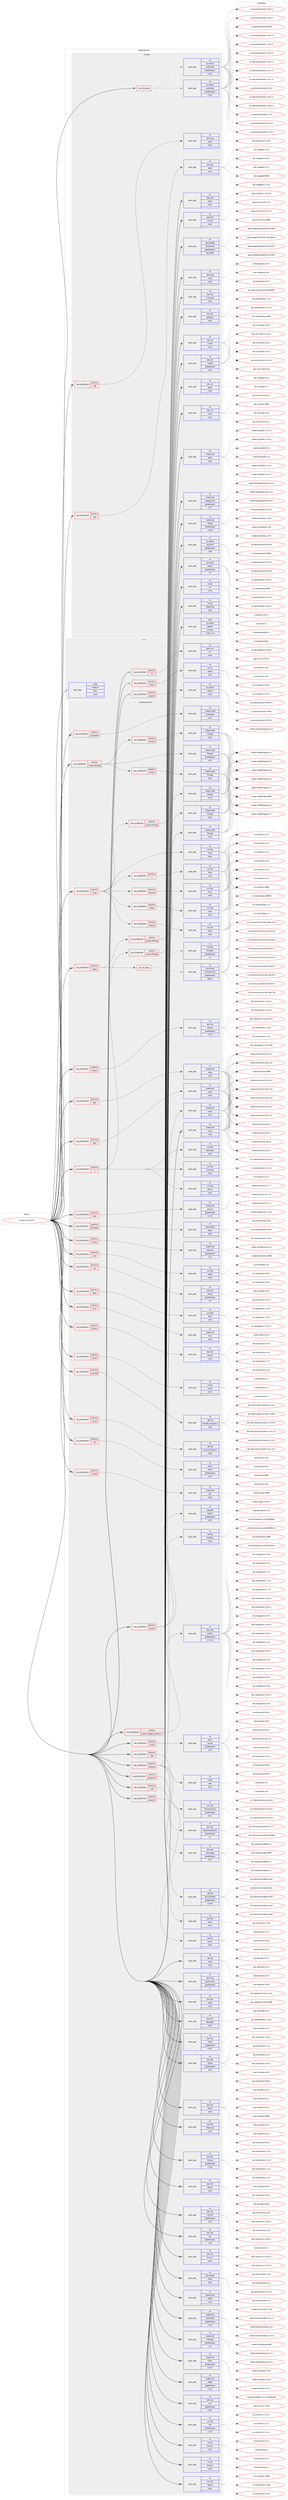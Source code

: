 digraph prolog {

# *************
# Graph options
# *************

newrank=true;
concentrate=true;
compound=true;
graph [rankdir=LR,fontname=Helvetica,fontsize=10,ranksep=1.5];#, ranksep=2.5, nodesep=0.2];
edge  [arrowhead=vee];
node  [fontname=Helvetica,fontsize=10];

# **********
# The ebuild
# **********

subgraph cluster_leftcol {
color=gray;
rank=same;
label=<<i>ebuild</i>>;
id [label="media-tv/kodi-18.0", color=red, width=4, href="../media-tv/kodi-18.0.svg"];
}

# ****************
# The dependencies
# ****************

subgraph cluster_midcol {
color=gray;
label=<<i>dependencies</i>>;
subgraph cluster_compile {
fillcolor="#eeeeee";
style=filled;
label=<<i>compile</i>>;
subgraph any25613 {
dependency1633123 [label=<<TABLE BORDER="0" CELLBORDER="1" CELLSPACING="0" CELLPADDING="4"><TR><TD CELLPADDING="10">any_of_group</TD></TR></TABLE>>, shape=none, color=red];subgraph pack1167854 {
dependency1633124 [label=<<TABLE BORDER="0" CELLBORDER="1" CELLSPACING="0" CELLPADDING="4" WIDTH="220"><TR><TD ROWSPAN="6" CELLPADDING="30">pack_dep</TD></TR><TR><TD WIDTH="110">no</TD></TR><TR><TD>sys-devel</TD></TR><TR><TD>automake</TD></TR><TR><TD>greaterequal</TD></TR><TR><TD>1.16.1</TD></TR></TABLE>>, shape=none, color=blue];
}
dependency1633123:e -> dependency1633124:w [weight=20,style="dotted",arrowhead="oinv"];
subgraph pack1167855 {
dependency1633125 [label=<<TABLE BORDER="0" CELLBORDER="1" CELLSPACING="0" CELLPADDING="4" WIDTH="220"><TR><TD ROWSPAN="6" CELLPADDING="30">pack_dep</TD></TR><TR><TD WIDTH="110">no</TD></TR><TR><TD>sys-devel</TD></TR><TR><TD>automake</TD></TR><TR><TD>greaterequal</TD></TR><TR><TD>1.15.1</TD></TR></TABLE>>, shape=none, color=blue];
}
dependency1633123:e -> dependency1633125:w [weight=20,style="dotted",arrowhead="oinv"];
}
id:e -> dependency1633123:w [weight=20,style="solid",arrowhead="vee"];
subgraph cond438886 {
dependency1633126 [label=<<TABLE BORDER="0" CELLBORDER="1" CELLSPACING="0" CELLPADDING="4"><TR><TD ROWSPAN="3" CELLPADDING="10">use_conditional</TD></TR><TR><TD>positive</TD></TR><TR><TD>test</TD></TR></TABLE>>, shape=none, color=red];
subgraph pack1167856 {
dependency1633127 [label=<<TABLE BORDER="0" CELLBORDER="1" CELLSPACING="0" CELLPADDING="4" WIDTH="220"><TR><TD ROWSPAN="6" CELLPADDING="30">pack_dep</TD></TR><TR><TD WIDTH="110">no</TD></TR><TR><TD>dev-cpp</TD></TR><TR><TD>gtest</TD></TR><TR><TD>none</TD></TR><TR><TD></TD></TR></TABLE>>, shape=none, color=blue];
}
dependency1633126:e -> dependency1633127:w [weight=20,style="dashed",arrowhead="vee"];
}
id:e -> dependency1633126:w [weight=20,style="solid",arrowhead="vee"];
subgraph cond438887 {
dependency1633128 [label=<<TABLE BORDER="0" CELLBORDER="1" CELLSPACING="0" CELLPADDING="4"><TR><TD ROWSPAN="3" CELLPADDING="10">use_conditional</TD></TR><TR><TD>positive</TD></TR><TR><TD>x86</TD></TR></TABLE>>, shape=none, color=red];
subgraph pack1167857 {
dependency1633129 [label=<<TABLE BORDER="0" CELLBORDER="1" CELLSPACING="0" CELLPADDING="4" WIDTH="220"><TR><TD ROWSPAN="6" CELLPADDING="30">pack_dep</TD></TR><TR><TD WIDTH="110">no</TD></TR><TR><TD>dev-lang</TD></TR><TR><TD>nasm</TD></TR><TR><TD>none</TD></TR><TR><TD></TD></TR></TABLE>>, shape=none, color=blue];
}
dependency1633128:e -> dependency1633129:w [weight=20,style="dashed",arrowhead="vee"];
}
id:e -> dependency1633128:w [weight=20,style="solid",arrowhead="vee"];
subgraph pack1167858 {
dependency1633130 [label=<<TABLE BORDER="0" CELLBORDER="1" CELLSPACING="0" CELLPADDING="4" WIDTH="220"><TR><TD ROWSPAN="6" CELLPADDING="30">pack_dep</TD></TR><TR><TD WIDTH="110">no</TD></TR><TR><TD>app-arch</TD></TR><TR><TD>bzip2</TD></TR><TR><TD>none</TD></TR><TR><TD></TD></TR></TABLE>>, shape=none, color=blue];
}
id:e -> dependency1633130:w [weight=20,style="solid",arrowhead="vee"];
subgraph pack1167859 {
dependency1633131 [label=<<TABLE BORDER="0" CELLBORDER="1" CELLSPACING="0" CELLPADDING="4" WIDTH="220"><TR><TD ROWSPAN="6" CELLPADDING="30">pack_dep</TD></TR><TR><TD WIDTH="110">no</TD></TR><TR><TD>app-arch</TD></TR><TR><TD>xz-utils</TD></TR><TR><TD>none</TD></TR><TR><TD></TD></TR></TABLE>>, shape=none, color=blue];
}
id:e -> dependency1633131:w [weight=20,style="solid",arrowhead="vee"];
subgraph pack1167860 {
dependency1633132 [label=<<TABLE BORDER="0" CELLBORDER="1" CELLSPACING="0" CELLPADDING="4" WIDTH="220"><TR><TD ROWSPAN="6" CELLPADDING="30">pack_dep</TD></TR><TR><TD WIDTH="110">no</TD></TR><TR><TD>app-portage</TD></TR><TR><TD>elt-patches</TD></TR><TR><TD>greaterequal</TD></TR><TR><TD>20170815</TD></TR></TABLE>>, shape=none, color=blue];
}
id:e -> dependency1633132:w [weight=20,style="solid",arrowhead="vee"];
subgraph pack1167861 {
dependency1633133 [label=<<TABLE BORDER="0" CELLBORDER="1" CELLSPACING="0" CELLPADDING="4" WIDTH="220"><TR><TD ROWSPAN="6" CELLPADDING="30">pack_dep</TD></TR><TR><TD WIDTH="110">no</TD></TR><TR><TD>dev-lang</TD></TR><TR><TD>swig</TD></TR><TR><TD>none</TD></TR><TR><TD></TD></TR></TABLE>>, shape=none, color=blue];
}
id:e -> dependency1633133:w [weight=20,style="solid",arrowhead="vee"];
subgraph pack1167862 {
dependency1633134 [label=<<TABLE BORDER="0" CELLBORDER="1" CELLSPACING="0" CELLPADDING="4" WIDTH="220"><TR><TD ROWSPAN="6" CELLPADDING="30">pack_dep</TD></TR><TR><TD WIDTH="110">no</TD></TR><TR><TD>dev-libs</TD></TR><TR><TD>crossguid</TD></TR><TR><TD>none</TD></TR><TR><TD></TD></TR></TABLE>>, shape=none, color=blue];
}
id:e -> dependency1633134:w [weight=20,style="solid",arrowhead="vee"];
subgraph pack1167863 {
dependency1633135 [label=<<TABLE BORDER="0" CELLBORDER="1" CELLSPACING="0" CELLPADDING="4" WIDTH="220"><TR><TD ROWSPAN="6" CELLPADDING="30">pack_dep</TD></TR><TR><TD WIDTH="110">no</TD></TR><TR><TD>dev-libs</TD></TR><TR><TD>rapidjson</TD></TR><TR><TD>none</TD></TR><TR><TD></TD></TR></TABLE>>, shape=none, color=blue];
}
id:e -> dependency1633135:w [weight=20,style="solid",arrowhead="vee"];
subgraph pack1167864 {
dependency1633136 [label=<<TABLE BORDER="0" CELLBORDER="1" CELLSPACING="0" CELLPADDING="4" WIDTH="220"><TR><TD ROWSPAN="6" CELLPADDING="30">pack_dep</TD></TR><TR><TD WIDTH="110">no</TD></TR><TR><TD>dev-util</TD></TR><TR><TD>cmake</TD></TR><TR><TD>greaterequal</TD></TR><TR><TD>3.9.6</TD></TR></TABLE>>, shape=none, color=blue];
}
id:e -> dependency1633136:w [weight=20,style="solid",arrowhead="vee"];
subgraph pack1167865 {
dependency1633137 [label=<<TABLE BORDER="0" CELLBORDER="1" CELLSPACING="0" CELLPADDING="4" WIDTH="220"><TR><TD ROWSPAN="6" CELLPADDING="30">pack_dep</TD></TR><TR><TD WIDTH="110">no</TD></TR><TR><TD>dev-util</TD></TR><TR><TD>cmake</TD></TR><TR><TD>none</TD></TR><TR><TD></TD></TR></TABLE>>, shape=none, color=blue];
}
id:e -> dependency1633137:w [weight=20,style="solid",arrowhead="vee"];
subgraph pack1167866 {
dependency1633138 [label=<<TABLE BORDER="0" CELLBORDER="1" CELLSPACING="0" CELLPADDING="4" WIDTH="220"><TR><TD ROWSPAN="6" CELLPADDING="30">pack_dep</TD></TR><TR><TD WIDTH="110">no</TD></TR><TR><TD>dev-util</TD></TR><TR><TD>gperf</TD></TR><TR><TD>none</TD></TR><TR><TD></TD></TR></TABLE>>, shape=none, color=blue];
}
id:e -> dependency1633138:w [weight=20,style="solid",arrowhead="vee"];
subgraph pack1167867 {
dependency1633139 [label=<<TABLE BORDER="0" CELLBORDER="1" CELLSPACING="0" CELLPADDING="4" WIDTH="220"><TR><TD ROWSPAN="6" CELLPADDING="30">pack_dep</TD></TR><TR><TD WIDTH="110">no</TD></TR><TR><TD>dev-util</TD></TR><TR><TD>ninja</TD></TR><TR><TD>none</TD></TR><TR><TD></TD></TR></TABLE>>, shape=none, color=blue];
}
id:e -> dependency1633139:w [weight=20,style="solid",arrowhead="vee"];
subgraph pack1167868 {
dependency1633140 [label=<<TABLE BORDER="0" CELLBORDER="1" CELLSPACING="0" CELLPADDING="4" WIDTH="220"><TR><TD ROWSPAN="6" CELLPADDING="30">pack_dep</TD></TR><TR><TD WIDTH="110">no</TD></TR><TR><TD>media-libs</TD></TR><TR><TD>giflib</TD></TR><TR><TD>none</TD></TR><TR><TD></TD></TR></TABLE>>, shape=none, color=blue];
}
id:e -> dependency1633140:w [weight=20,style="solid",arrowhead="vee"];
subgraph pack1167869 {
dependency1633141 [label=<<TABLE BORDER="0" CELLBORDER="1" CELLSPACING="0" CELLPADDING="4" WIDTH="220"><TR><TD ROWSPAN="6" CELLPADDING="30">pack_dep</TD></TR><TR><TD WIDTH="110">no</TD></TR><TR><TD>media-libs</TD></TR><TR><TD>libjpeg-turbo</TD></TR><TR><TD>greaterequal</TD></TR><TR><TD>1.5.1</TD></TR></TABLE>>, shape=none, color=blue];
}
id:e -> dependency1633141:w [weight=20,style="solid",arrowhead="vee"];
subgraph pack1167870 {
dependency1633142 [label=<<TABLE BORDER="0" CELLBORDER="1" CELLSPACING="0" CELLPADDING="4" WIDTH="220"><TR><TD ROWSPAN="6" CELLPADDING="30">pack_dep</TD></TR><TR><TD WIDTH="110">no</TD></TR><TR><TD>media-libs</TD></TR><TR><TD>libpng</TD></TR><TR><TD>greaterequal</TD></TR><TR><TD>1.6.26</TD></TR></TABLE>>, shape=none, color=blue];
}
id:e -> dependency1633142:w [weight=20,style="solid",arrowhead="vee"];
subgraph pack1167871 {
dependency1633143 [label=<<TABLE BORDER="0" CELLBORDER="1" CELLSPACING="0" CELLPADDING="4" WIDTH="220"><TR><TD ROWSPAN="6" CELLPADDING="30">pack_dep</TD></TR><TR><TD WIDTH="110">no</TD></TR><TR><TD>sys-devel</TD></TR><TR><TD>autoconf</TD></TR><TR><TD>greaterequal</TD></TR><TR><TD>2.69</TD></TR></TABLE>>, shape=none, color=blue];
}
id:e -> dependency1633143:w [weight=20,style="solid",arrowhead="vee"];
subgraph pack1167872 {
dependency1633144 [label=<<TABLE BORDER="0" CELLBORDER="1" CELLSPACING="0" CELLPADDING="4" WIDTH="220"><TR><TD ROWSPAN="6" CELLPADDING="30">pack_dep</TD></TR><TR><TD WIDTH="110">no</TD></TR><TR><TD>sys-devel</TD></TR><TR><TD>libtool</TD></TR><TR><TD>greaterequal</TD></TR><TR><TD>2.4</TD></TR></TABLE>>, shape=none, color=blue];
}
id:e -> dependency1633144:w [weight=20,style="solid",arrowhead="vee"];
subgraph pack1167873 {
dependency1633145 [label=<<TABLE BORDER="0" CELLBORDER="1" CELLSPACING="0" CELLPADDING="4" WIDTH="220"><TR><TD ROWSPAN="6" CELLPADDING="30">pack_dep</TD></TR><TR><TD WIDTH="110">no</TD></TR><TR><TD>virtual</TD></TR><TR><TD>jre</TD></TR><TR><TD>none</TD></TR><TR><TD></TD></TR></TABLE>>, shape=none, color=blue];
}
id:e -> dependency1633145:w [weight=20,style="solid",arrowhead="vee"];
subgraph pack1167874 {
dependency1633146 [label=<<TABLE BORDER="0" CELLBORDER="1" CELLSPACING="0" CELLPADDING="4" WIDTH="220"><TR><TD ROWSPAN="6" CELLPADDING="30">pack_dep</TD></TR><TR><TD WIDTH="110">no</TD></TR><TR><TD>virtual</TD></TR><TR><TD>pkgconfig</TD></TR><TR><TD>none</TD></TR><TR><TD></TD></TR></TABLE>>, shape=none, color=blue];
}
id:e -> dependency1633146:w [weight=20,style="solid",arrowhead="vee"];
subgraph pack1167875 {
dependency1633147 [label=<<TABLE BORDER="0" CELLBORDER="1" CELLSPACING="0" CELLPADDING="4" WIDTH="220"><TR><TD ROWSPAN="6" CELLPADDING="30">pack_dep</TD></TR><TR><TD WIDTH="110">weak</TD></TR><TR><TD>sys-devel</TD></TR><TR><TD>gettext</TD></TR><TR><TD>smaller</TD></TR><TR><TD>0.18.1.1-r3</TD></TR></TABLE>>, shape=none, color=blue];
}
id:e -> dependency1633147:w [weight=20,style="solid",arrowhead="vee"];
}
subgraph cluster_compileandrun {
fillcolor="#eeeeee";
style=filled;
label=<<i>compile and run</i>>;
subgraph cond438888 {
dependency1633148 [label=<<TABLE BORDER="0" CELLBORDER="1" CELLSPACING="0" CELLPADDING="4"><TR><TD ROWSPAN="3" CELLPADDING="10">use_conditional</TD></TR><TR><TD>negative</TD></TR><TR><TD>libressl</TD></TR></TABLE>>, shape=none, color=red];
subgraph pack1167876 {
dependency1633149 [label=<<TABLE BORDER="0" CELLBORDER="1" CELLSPACING="0" CELLPADDING="4" WIDTH="220"><TR><TD ROWSPAN="6" CELLPADDING="30">pack_dep</TD></TR><TR><TD WIDTH="110">no</TD></TR><TR><TD>dev-libs</TD></TR><TR><TD>openssl</TD></TR><TR><TD>greaterequal</TD></TR><TR><TD>1.0.2l</TD></TR></TABLE>>, shape=none, color=blue];
}
dependency1633148:e -> dependency1633149:w [weight=20,style="dashed",arrowhead="vee"];
}
id:e -> dependency1633148:w [weight=20,style="solid",arrowhead="odotvee"];
subgraph cond438889 {
dependency1633150 [label=<<TABLE BORDER="0" CELLBORDER="1" CELLSPACING="0" CELLPADDING="4"><TR><TD ROWSPAN="3" CELLPADDING="10">use_conditional</TD></TR><TR><TD>positive</TD></TR><TR><TD>X</TD></TR></TABLE>>, shape=none, color=red];
subgraph pack1167877 {
dependency1633151 [label=<<TABLE BORDER="0" CELLBORDER="1" CELLSPACING="0" CELLPADDING="4" WIDTH="220"><TR><TD ROWSPAN="6" CELLPADDING="30">pack_dep</TD></TR><TR><TD WIDTH="110">no</TD></TR><TR><TD>x11-libs</TD></TR><TR><TD>libX11</TD></TR><TR><TD>none</TD></TR><TR><TD></TD></TR></TABLE>>, shape=none, color=blue];
}
dependency1633150:e -> dependency1633151:w [weight=20,style="dashed",arrowhead="vee"];
subgraph pack1167878 {
dependency1633152 [label=<<TABLE BORDER="0" CELLBORDER="1" CELLSPACING="0" CELLPADDING="4" WIDTH="220"><TR><TD ROWSPAN="6" CELLPADDING="30">pack_dep</TD></TR><TR><TD WIDTH="110">no</TD></TR><TR><TD>x11-libs</TD></TR><TR><TD>libXrandr</TD></TR><TR><TD>none</TD></TR><TR><TD></TD></TR></TABLE>>, shape=none, color=blue];
}
dependency1633150:e -> dependency1633152:w [weight=20,style="dashed",arrowhead="vee"];
subgraph pack1167879 {
dependency1633153 [label=<<TABLE BORDER="0" CELLBORDER="1" CELLSPACING="0" CELLPADDING="4" WIDTH="220"><TR><TD ROWSPAN="6" CELLPADDING="30">pack_dep</TD></TR><TR><TD WIDTH="110">no</TD></TR><TR><TD>x11-libs</TD></TR><TR><TD>libXrender</TD></TR><TR><TD>none</TD></TR><TR><TD></TD></TR></TABLE>>, shape=none, color=blue];
}
dependency1633150:e -> dependency1633153:w [weight=20,style="dashed",arrowhead="vee"];
subgraph cond438890 {
dependency1633154 [label=<<TABLE BORDER="0" CELLBORDER="1" CELLSPACING="0" CELLPADDING="4"><TR><TD ROWSPAN="3" CELLPADDING="10">use_conditional</TD></TR><TR><TD>positive</TD></TR><TR><TD>system-ffmpeg</TD></TR></TABLE>>, shape=none, color=red];
subgraph pack1167880 {
dependency1633155 [label=<<TABLE BORDER="0" CELLBORDER="1" CELLSPACING="0" CELLPADDING="4" WIDTH="220"><TR><TD ROWSPAN="6" CELLPADDING="30">pack_dep</TD></TR><TR><TD WIDTH="110">no</TD></TR><TR><TD>media-video</TD></TR><TR><TD>ffmpeg</TD></TR><TR><TD>none</TD></TR><TR><TD></TD></TR></TABLE>>, shape=none, color=blue];
}
dependency1633154:e -> dependency1633155:w [weight=20,style="dashed",arrowhead="vee"];
}
dependency1633150:e -> dependency1633154:w [weight=20,style="dashed",arrowhead="vee"];
}
id:e -> dependency1633150:w [weight=20,style="solid",arrowhead="odotvee"];
subgraph cond438891 {
dependency1633156 [label=<<TABLE BORDER="0" CELLBORDER="1" CELLSPACING="0" CELLPADDING="4"><TR><TD ROWSPAN="3" CELLPADDING="10">use_conditional</TD></TR><TR><TD>positive</TD></TR><TR><TD>airplay</TD></TR></TABLE>>, shape=none, color=red];
subgraph pack1167881 {
dependency1633157 [label=<<TABLE BORDER="0" CELLBORDER="1" CELLSPACING="0" CELLPADDING="4" WIDTH="220"><TR><TD ROWSPAN="6" CELLPADDING="30">pack_dep</TD></TR><TR><TD WIDTH="110">no</TD></TR><TR><TD>app-pda</TD></TR><TR><TD>libplist</TD></TR><TR><TD>greaterequal</TD></TR><TR><TD>2.0.0</TD></TR></TABLE>>, shape=none, color=blue];
}
dependency1633156:e -> dependency1633157:w [weight=20,style="dashed",arrowhead="vee"];
subgraph pack1167882 {
dependency1633158 [label=<<TABLE BORDER="0" CELLBORDER="1" CELLSPACING="0" CELLPADDING="4" WIDTH="220"><TR><TD ROWSPAN="6" CELLPADDING="30">pack_dep</TD></TR><TR><TD WIDTH="110">no</TD></TR><TR><TD>net-libs</TD></TR><TR><TD>shairplay</TD></TR><TR><TD>none</TD></TR><TR><TD></TD></TR></TABLE>>, shape=none, color=blue];
}
dependency1633156:e -> dependency1633158:w [weight=20,style="dashed",arrowhead="vee"];
}
id:e -> dependency1633156:w [weight=20,style="solid",arrowhead="odotvee"];
subgraph cond438892 {
dependency1633159 [label=<<TABLE BORDER="0" CELLBORDER="1" CELLSPACING="0" CELLPADDING="4"><TR><TD ROWSPAN="3" CELLPADDING="10">use_conditional</TD></TR><TR><TD>positive</TD></TR><TR><TD>alsa</TD></TR></TABLE>>, shape=none, color=red];
subgraph pack1167883 {
dependency1633160 [label=<<TABLE BORDER="0" CELLBORDER="1" CELLSPACING="0" CELLPADDING="4" WIDTH="220"><TR><TD ROWSPAN="6" CELLPADDING="30">pack_dep</TD></TR><TR><TD WIDTH="110">no</TD></TR><TR><TD>media-libs</TD></TR><TR><TD>alsa-lib</TD></TR><TR><TD>greaterequal</TD></TR><TR><TD>1.1.4.1</TD></TR></TABLE>>, shape=none, color=blue];
}
dependency1633159:e -> dependency1633160:w [weight=20,style="dashed",arrowhead="vee"];
}
id:e -> dependency1633159:w [weight=20,style="solid",arrowhead="odotvee"];
subgraph cond438893 {
dependency1633161 [label=<<TABLE BORDER="0" CELLBORDER="1" CELLSPACING="0" CELLPADDING="4"><TR><TD ROWSPAN="3" CELLPADDING="10">use_conditional</TD></TR><TR><TD>positive</TD></TR><TR><TD>bluetooth</TD></TR></TABLE>>, shape=none, color=red];
subgraph pack1167884 {
dependency1633162 [label=<<TABLE BORDER="0" CELLBORDER="1" CELLSPACING="0" CELLPADDING="4" WIDTH="220"><TR><TD ROWSPAN="6" CELLPADDING="30">pack_dep</TD></TR><TR><TD WIDTH="110">no</TD></TR><TR><TD>net-wireless</TD></TR><TR><TD>bluez</TD></TR><TR><TD>none</TD></TR><TR><TD></TD></TR></TABLE>>, shape=none, color=blue];
}
dependency1633161:e -> dependency1633162:w [weight=20,style="dashed",arrowhead="vee"];
}
id:e -> dependency1633161:w [weight=20,style="solid",arrowhead="odotvee"];
subgraph cond438894 {
dependency1633163 [label=<<TABLE BORDER="0" CELLBORDER="1" CELLSPACING="0" CELLPADDING="4"><TR><TD ROWSPAN="3" CELLPADDING="10">use_conditional</TD></TR><TR><TD>positive</TD></TR><TR><TD>bluray</TD></TR></TABLE>>, shape=none, color=red];
subgraph pack1167885 {
dependency1633164 [label=<<TABLE BORDER="0" CELLBORDER="1" CELLSPACING="0" CELLPADDING="4" WIDTH="220"><TR><TD ROWSPAN="6" CELLPADDING="30">pack_dep</TD></TR><TR><TD WIDTH="110">no</TD></TR><TR><TD>media-libs</TD></TR><TR><TD>libbluray</TD></TR><TR><TD>greaterequal</TD></TR><TR><TD>1.0.2</TD></TR></TABLE>>, shape=none, color=blue];
}
dependency1633163:e -> dependency1633164:w [weight=20,style="dashed",arrowhead="vee"];
}
id:e -> dependency1633163:w [weight=20,style="solid",arrowhead="odotvee"];
subgraph cond438895 {
dependency1633165 [label=<<TABLE BORDER="0" CELLBORDER="1" CELLSPACING="0" CELLPADDING="4"><TR><TD ROWSPAN="3" CELLPADDING="10">use_conditional</TD></TR><TR><TD>positive</TD></TR><TR><TD>caps</TD></TR></TABLE>>, shape=none, color=red];
subgraph pack1167886 {
dependency1633166 [label=<<TABLE BORDER="0" CELLBORDER="1" CELLSPACING="0" CELLPADDING="4" WIDTH="220"><TR><TD ROWSPAN="6" CELLPADDING="30">pack_dep</TD></TR><TR><TD WIDTH="110">no</TD></TR><TR><TD>sys-libs</TD></TR><TR><TD>libcap</TD></TR><TR><TD>none</TD></TR><TR><TD></TD></TR></TABLE>>, shape=none, color=blue];
}
dependency1633165:e -> dependency1633166:w [weight=20,style="dashed",arrowhead="vee"];
}
id:e -> dependency1633165:w [weight=20,style="solid",arrowhead="odotvee"];
subgraph cond438896 {
dependency1633167 [label=<<TABLE BORDER="0" CELLBORDER="1" CELLSPACING="0" CELLPADDING="4"><TR><TD ROWSPAN="3" CELLPADDING="10">use_conditional</TD></TR><TR><TD>positive</TD></TR><TR><TD>cec</TD></TR></TABLE>>, shape=none, color=red];
subgraph pack1167887 {
dependency1633168 [label=<<TABLE BORDER="0" CELLBORDER="1" CELLSPACING="0" CELLPADDING="4" WIDTH="220"><TR><TD ROWSPAN="6" CELLPADDING="30">pack_dep</TD></TR><TR><TD WIDTH="110">no</TD></TR><TR><TD>dev-libs</TD></TR><TR><TD>libcec</TD></TR><TR><TD>greaterequal</TD></TR><TR><TD>4.0</TD></TR></TABLE>>, shape=none, color=blue];
}
dependency1633167:e -> dependency1633168:w [weight=20,style="dashed",arrowhead="vee"];
}
id:e -> dependency1633167:w [weight=20,style="solid",arrowhead="odotvee"];
subgraph cond438897 {
dependency1633169 [label=<<TABLE BORDER="0" CELLBORDER="1" CELLSPACING="0" CELLPADDING="4"><TR><TD ROWSPAN="3" CELLPADDING="10">use_conditional</TD></TR><TR><TD>positive</TD></TR><TR><TD>dbus</TD></TR></TABLE>>, shape=none, color=red];
subgraph pack1167888 {
dependency1633170 [label=<<TABLE BORDER="0" CELLBORDER="1" CELLSPACING="0" CELLPADDING="4" WIDTH="220"><TR><TD ROWSPAN="6" CELLPADDING="30">pack_dep</TD></TR><TR><TD WIDTH="110">no</TD></TR><TR><TD>sys-apps</TD></TR><TR><TD>dbus</TD></TR><TR><TD>none</TD></TR><TR><TD></TD></TR></TABLE>>, shape=none, color=blue];
}
dependency1633169:e -> dependency1633170:w [weight=20,style="dashed",arrowhead="vee"];
}
id:e -> dependency1633169:w [weight=20,style="solid",arrowhead="odotvee"];
subgraph cond438898 {
dependency1633171 [label=<<TABLE BORDER="0" CELLBORDER="1" CELLSPACING="0" CELLPADDING="4"><TR><TD ROWSPAN="3" CELLPADDING="10">use_conditional</TD></TR><TR><TD>positive</TD></TR><TR><TD>gbm</TD></TR></TABLE>>, shape=none, color=red];
subgraph pack1167889 {
dependency1633172 [label=<<TABLE BORDER="0" CELLBORDER="1" CELLSPACING="0" CELLPADDING="4" WIDTH="220"><TR><TD ROWSPAN="6" CELLPADDING="30">pack_dep</TD></TR><TR><TD WIDTH="110">no</TD></TR><TR><TD>media-libs</TD></TR><TR><TD>mesa</TD></TR><TR><TD>none</TD></TR><TR><TD></TD></TR></TABLE>>, shape=none, color=blue];
}
dependency1633171:e -> dependency1633172:w [weight=20,style="dashed",arrowhead="vee"];
}
id:e -> dependency1633171:w [weight=20,style="solid",arrowhead="odotvee"];
subgraph cond438899 {
dependency1633173 [label=<<TABLE BORDER="0" CELLBORDER="1" CELLSPACING="0" CELLPADDING="4"><TR><TD ROWSPAN="3" CELLPADDING="10">use_conditional</TD></TR><TR><TD>positive</TD></TR><TR><TD>gles</TD></TR></TABLE>>, shape=none, color=red];
subgraph pack1167890 {
dependency1633174 [label=<<TABLE BORDER="0" CELLBORDER="1" CELLSPACING="0" CELLPADDING="4" WIDTH="220"><TR><TD ROWSPAN="6" CELLPADDING="30">pack_dep</TD></TR><TR><TD WIDTH="110">no</TD></TR><TR><TD>media-libs</TD></TR><TR><TD>mesa</TD></TR><TR><TD>none</TD></TR><TR><TD></TD></TR></TABLE>>, shape=none, color=blue];
}
dependency1633173:e -> dependency1633174:w [weight=20,style="dashed",arrowhead="vee"];
}
id:e -> dependency1633173:w [weight=20,style="solid",arrowhead="odotvee"];
subgraph cond438900 {
dependency1633175 [label=<<TABLE BORDER="0" CELLBORDER="1" CELLSPACING="0" CELLPADDING="4"><TR><TD ROWSPAN="3" CELLPADDING="10">use_conditional</TD></TR><TR><TD>positive</TD></TR><TR><TD>lcms</TD></TR></TABLE>>, shape=none, color=red];
subgraph pack1167891 {
dependency1633176 [label=<<TABLE BORDER="0" CELLBORDER="1" CELLSPACING="0" CELLPADDING="4" WIDTH="220"><TR><TD ROWSPAN="6" CELLPADDING="30">pack_dep</TD></TR><TR><TD WIDTH="110">no</TD></TR><TR><TD>media-libs</TD></TR><TR><TD>lcms</TD></TR><TR><TD>none</TD></TR><TR><TD></TD></TR></TABLE>>, shape=none, color=blue];
}
dependency1633175:e -> dependency1633176:w [weight=20,style="dashed",arrowhead="vee"];
}
id:e -> dependency1633175:w [weight=20,style="solid",arrowhead="odotvee"];
subgraph cond438901 {
dependency1633177 [label=<<TABLE BORDER="0" CELLBORDER="1" CELLSPACING="0" CELLPADDING="4"><TR><TD ROWSPAN="3" CELLPADDING="10">use_conditional</TD></TR><TR><TD>positive</TD></TR><TR><TD>libressl</TD></TR></TABLE>>, shape=none, color=red];
subgraph pack1167892 {
dependency1633178 [label=<<TABLE BORDER="0" CELLBORDER="1" CELLSPACING="0" CELLPADDING="4" WIDTH="220"><TR><TD ROWSPAN="6" CELLPADDING="30">pack_dep</TD></TR><TR><TD WIDTH="110">no</TD></TR><TR><TD>dev-libs</TD></TR><TR><TD>libressl</TD></TR><TR><TD>none</TD></TR><TR><TD></TD></TR></TABLE>>, shape=none, color=blue];
}
dependency1633177:e -> dependency1633178:w [weight=20,style="dashed",arrowhead="vee"];
}
id:e -> dependency1633177:w [weight=20,style="solid",arrowhead="odotvee"];
subgraph cond438902 {
dependency1633179 [label=<<TABLE BORDER="0" CELLBORDER="1" CELLSPACING="0" CELLPADDING="4"><TR><TD ROWSPAN="3" CELLPADDING="10">use_conditional</TD></TR><TR><TD>positive</TD></TR><TR><TD>libusb</TD></TR></TABLE>>, shape=none, color=red];
subgraph pack1167893 {
dependency1633180 [label=<<TABLE BORDER="0" CELLBORDER="1" CELLSPACING="0" CELLPADDING="4" WIDTH="220"><TR><TD ROWSPAN="6" CELLPADDING="30">pack_dep</TD></TR><TR><TD WIDTH="110">no</TD></TR><TR><TD>virtual</TD></TR><TR><TD>libusb</TD></TR><TR><TD>none</TD></TR><TR><TD></TD></TR></TABLE>>, shape=none, color=blue];
}
dependency1633179:e -> dependency1633180:w [weight=20,style="dashed",arrowhead="vee"];
}
id:e -> dependency1633179:w [weight=20,style="solid",arrowhead="odotvee"];
subgraph cond438903 {
dependency1633181 [label=<<TABLE BORDER="0" CELLBORDER="1" CELLSPACING="0" CELLPADDING="4"><TR><TD ROWSPAN="3" CELLPADDING="10">use_conditional</TD></TR><TR><TD>positive</TD></TR><TR><TD>mariadb</TD></TR></TABLE>>, shape=none, color=red];
subgraph pack1167894 {
dependency1633182 [label=<<TABLE BORDER="0" CELLBORDER="1" CELLSPACING="0" CELLPADDING="4" WIDTH="220"><TR><TD ROWSPAN="6" CELLPADDING="30">pack_dep</TD></TR><TR><TD WIDTH="110">no</TD></TR><TR><TD>dev-db</TD></TR><TR><TD>mariadb-connector-c</TD></TR><TR><TD>none</TD></TR><TR><TD></TD></TR></TABLE>>, shape=none, color=blue];
}
dependency1633181:e -> dependency1633182:w [weight=20,style="dashed",arrowhead="vee"];
}
id:e -> dependency1633181:w [weight=20,style="solid",arrowhead="odotvee"];
subgraph cond438904 {
dependency1633183 [label=<<TABLE BORDER="0" CELLBORDER="1" CELLSPACING="0" CELLPADDING="4"><TR><TD ROWSPAN="3" CELLPADDING="10">use_conditional</TD></TR><TR><TD>positive</TD></TR><TR><TD>mysql</TD></TR></TABLE>>, shape=none, color=red];
subgraph pack1167895 {
dependency1633184 [label=<<TABLE BORDER="0" CELLBORDER="1" CELLSPACING="0" CELLPADDING="4" WIDTH="220"><TR><TD ROWSPAN="6" CELLPADDING="30">pack_dep</TD></TR><TR><TD WIDTH="110">no</TD></TR><TR><TD>dev-db</TD></TR><TR><TD>mysql-connector-c</TD></TR><TR><TD>none</TD></TR><TR><TD></TD></TR></TABLE>>, shape=none, color=blue];
}
dependency1633183:e -> dependency1633184:w [weight=20,style="dashed",arrowhead="vee"];
}
id:e -> dependency1633183:w [weight=20,style="solid",arrowhead="odotvee"];
subgraph cond438905 {
dependency1633185 [label=<<TABLE BORDER="0" CELLBORDER="1" CELLSPACING="0" CELLPADDING="4"><TR><TD ROWSPAN="3" CELLPADDING="10">use_conditional</TD></TR><TR><TD>positive</TD></TR><TR><TD>nfs</TD></TR></TABLE>>, shape=none, color=red];
subgraph pack1167896 {
dependency1633186 [label=<<TABLE BORDER="0" CELLBORDER="1" CELLSPACING="0" CELLPADDING="4" WIDTH="220"><TR><TD ROWSPAN="6" CELLPADDING="30">pack_dep</TD></TR><TR><TD WIDTH="110">no</TD></TR><TR><TD>net-fs</TD></TR><TR><TD>libnfs</TD></TR><TR><TD>greaterequal</TD></TR><TR><TD>2.0.0</TD></TR></TABLE>>, shape=none, color=blue];
}
dependency1633185:e -> dependency1633186:w [weight=20,style="dashed",arrowhead="vee"];
}
id:e -> dependency1633185:w [weight=20,style="solid",arrowhead="odotvee"];
subgraph cond438906 {
dependency1633187 [label=<<TABLE BORDER="0" CELLBORDER="1" CELLSPACING="0" CELLPADDING="4"><TR><TD ROWSPAN="3" CELLPADDING="10">use_conditional</TD></TR><TR><TD>positive</TD></TR><TR><TD>opengl</TD></TR></TABLE>>, shape=none, color=red];
subgraph pack1167897 {
dependency1633188 [label=<<TABLE BORDER="0" CELLBORDER="1" CELLSPACING="0" CELLPADDING="4" WIDTH="220"><TR><TD ROWSPAN="6" CELLPADDING="30">pack_dep</TD></TR><TR><TD WIDTH="110">no</TD></TR><TR><TD>media-libs</TD></TR><TR><TD>glu</TD></TR><TR><TD>none</TD></TR><TR><TD></TD></TR></TABLE>>, shape=none, color=blue];
}
dependency1633187:e -> dependency1633188:w [weight=20,style="dashed",arrowhead="vee"];
}
id:e -> dependency1633187:w [weight=20,style="solid",arrowhead="odotvee"];
subgraph cond438907 {
dependency1633189 [label=<<TABLE BORDER="0" CELLBORDER="1" CELLSPACING="0" CELLPADDING="4"><TR><TD ROWSPAN="3" CELLPADDING="10">use_conditional</TD></TR><TR><TD>positive</TD></TR><TR><TD>pulseaudio</TD></TR></TABLE>>, shape=none, color=red];
subgraph pack1167898 {
dependency1633190 [label=<<TABLE BORDER="0" CELLBORDER="1" CELLSPACING="0" CELLPADDING="4" WIDTH="220"><TR><TD ROWSPAN="6" CELLPADDING="30">pack_dep</TD></TR><TR><TD WIDTH="110">no</TD></TR><TR><TD>media-sound</TD></TR><TR><TD>pulseaudio</TD></TR><TR><TD>none</TD></TR><TR><TD></TD></TR></TABLE>>, shape=none, color=blue];
}
dependency1633189:e -> dependency1633190:w [weight=20,style="dashed",arrowhead="vee"];
}
id:e -> dependency1633189:w [weight=20,style="solid",arrowhead="odotvee"];
subgraph cond438908 {
dependency1633191 [label=<<TABLE BORDER="0" CELLBORDER="1" CELLSPACING="0" CELLPADDING="4"><TR><TD ROWSPAN="3" CELLPADDING="10">use_conditional</TD></TR><TR><TD>positive</TD></TR><TR><TD>python_targets_python2_7</TD></TR></TABLE>>, shape=none, color=red];
subgraph pack1167899 {
dependency1633192 [label=<<TABLE BORDER="0" CELLBORDER="1" CELLSPACING="0" CELLPADDING="4" WIDTH="220"><TR><TD ROWSPAN="6" CELLPADDING="30">pack_dep</TD></TR><TR><TD WIDTH="110">no</TD></TR><TR><TD>dev-lang</TD></TR><TR><TD>python</TD></TR><TR><TD>greaterequal</TD></TR><TR><TD>2.7.5-r2</TD></TR></TABLE>>, shape=none, color=blue];
}
dependency1633191:e -> dependency1633192:w [weight=20,style="dashed",arrowhead="vee"];
}
id:e -> dependency1633191:w [weight=20,style="solid",arrowhead="odotvee"];
subgraph cond438909 {
dependency1633193 [label=<<TABLE BORDER="0" CELLBORDER="1" CELLSPACING="0" CELLPADDING="4"><TR><TD ROWSPAN="3" CELLPADDING="10">use_conditional</TD></TR><TR><TD>positive</TD></TR><TR><TD>samba</TD></TR></TABLE>>, shape=none, color=red];
subgraph pack1167900 {
dependency1633194 [label=<<TABLE BORDER="0" CELLBORDER="1" CELLSPACING="0" CELLPADDING="4" WIDTH="220"><TR><TD ROWSPAN="6" CELLPADDING="30">pack_dep</TD></TR><TR><TD WIDTH="110">no</TD></TR><TR><TD>net-fs</TD></TR><TR><TD>samba</TD></TR><TR><TD>greaterequal</TD></TR><TR><TD>3.4.6</TD></TR></TABLE>>, shape=none, color=blue];
}
dependency1633193:e -> dependency1633194:w [weight=20,style="dashed",arrowhead="vee"];
}
id:e -> dependency1633193:w [weight=20,style="solid",arrowhead="odotvee"];
subgraph cond438910 {
dependency1633195 [label=<<TABLE BORDER="0" CELLBORDER="1" CELLSPACING="0" CELLPADDING="4"><TR><TD ROWSPAN="3" CELLPADDING="10">use_conditional</TD></TR><TR><TD>positive</TD></TR><TR><TD>system-ffmpeg</TD></TR></TABLE>>, shape=none, color=red];
subgraph pack1167901 {
dependency1633196 [label=<<TABLE BORDER="0" CELLBORDER="1" CELLSPACING="0" CELLPADDING="4" WIDTH="220"><TR><TD ROWSPAN="6" CELLPADDING="30">pack_dep</TD></TR><TR><TD WIDTH="110">no</TD></TR><TR><TD>media-video</TD></TR><TR><TD>ffmpeg</TD></TR><TR><TD>greaterequal</TD></TR><TR><TD>4.0.3</TD></TR></TABLE>>, shape=none, color=blue];
}
dependency1633195:e -> dependency1633196:w [weight=20,style="dashed",arrowhead="vee"];
subgraph cond438911 {
dependency1633197 [label=<<TABLE BORDER="0" CELLBORDER="1" CELLSPACING="0" CELLPADDING="4"><TR><TD ROWSPAN="3" CELLPADDING="10">use_conditional</TD></TR><TR><TD>positive</TD></TR><TR><TD>libressl</TD></TR></TABLE>>, shape=none, color=red];
subgraph pack1167902 {
dependency1633198 [label=<<TABLE BORDER="0" CELLBORDER="1" CELLSPACING="0" CELLPADDING="4" WIDTH="220"><TR><TD ROWSPAN="6" CELLPADDING="30">pack_dep</TD></TR><TR><TD WIDTH="110">no</TD></TR><TR><TD>media-video</TD></TR><TR><TD>ffmpeg</TD></TR><TR><TD>none</TD></TR><TR><TD></TD></TR></TABLE>>, shape=none, color=blue];
}
dependency1633197:e -> dependency1633198:w [weight=20,style="dashed",arrowhead="vee"];
}
dependency1633195:e -> dependency1633197:w [weight=20,style="dashed",arrowhead="vee"];
subgraph cond438912 {
dependency1633199 [label=<<TABLE BORDER="0" CELLBORDER="1" CELLSPACING="0" CELLPADDING="4"><TR><TD ROWSPAN="3" CELLPADDING="10">use_conditional</TD></TR><TR><TD>negative</TD></TR><TR><TD>libressl</TD></TR></TABLE>>, shape=none, color=red];
subgraph pack1167903 {
dependency1633200 [label=<<TABLE BORDER="0" CELLBORDER="1" CELLSPACING="0" CELLPADDING="4" WIDTH="220"><TR><TD ROWSPAN="6" CELLPADDING="30">pack_dep</TD></TR><TR><TD WIDTH="110">no</TD></TR><TR><TD>media-video</TD></TR><TR><TD>ffmpeg</TD></TR><TR><TD>none</TD></TR><TR><TD></TD></TR></TABLE>>, shape=none, color=blue];
}
dependency1633199:e -> dependency1633200:w [weight=20,style="dashed",arrowhead="vee"];
}
dependency1633195:e -> dependency1633199:w [weight=20,style="dashed",arrowhead="vee"];
}
id:e -> dependency1633195:w [weight=20,style="solid",arrowhead="odotvee"];
subgraph cond438913 {
dependency1633201 [label=<<TABLE BORDER="0" CELLBORDER="1" CELLSPACING="0" CELLPADDING="4"><TR><TD ROWSPAN="3" CELLPADDING="10">use_conditional</TD></TR><TR><TD>positive</TD></TR><TR><TD>udev</TD></TR></TABLE>>, shape=none, color=red];
subgraph pack1167904 {
dependency1633202 [label=<<TABLE BORDER="0" CELLBORDER="1" CELLSPACING="0" CELLPADDING="4" WIDTH="220"><TR><TD ROWSPAN="6" CELLPADDING="30">pack_dep</TD></TR><TR><TD WIDTH="110">no</TD></TR><TR><TD>virtual</TD></TR><TR><TD>udev</TD></TR><TR><TD>none</TD></TR><TR><TD></TD></TR></TABLE>>, shape=none, color=blue];
}
dependency1633201:e -> dependency1633202:w [weight=20,style="dashed",arrowhead="vee"];
}
id:e -> dependency1633201:w [weight=20,style="solid",arrowhead="odotvee"];
subgraph cond438914 {
dependency1633203 [label=<<TABLE BORDER="0" CELLBORDER="1" CELLSPACING="0" CELLPADDING="4"><TR><TD ROWSPAN="3" CELLPADDING="10">use_conditional</TD></TR><TR><TD>positive</TD></TR><TR><TD>vaapi</TD></TR></TABLE>>, shape=none, color=red];
subgraph pack1167905 {
dependency1633204 [label=<<TABLE BORDER="0" CELLBORDER="1" CELLSPACING="0" CELLPADDING="4" WIDTH="220"><TR><TD ROWSPAN="6" CELLPADDING="30">pack_dep</TD></TR><TR><TD WIDTH="110">no</TD></TR><TR><TD>x11-libs</TD></TR><TR><TD>libva</TD></TR><TR><TD>none</TD></TR><TR><TD></TD></TR></TABLE>>, shape=none, color=blue];
}
dependency1633203:e -> dependency1633204:w [weight=20,style="dashed",arrowhead="vee"];
subgraph cond438915 {
dependency1633205 [label=<<TABLE BORDER="0" CELLBORDER="1" CELLSPACING="0" CELLPADDING="4"><TR><TD ROWSPAN="3" CELLPADDING="10">use_conditional</TD></TR><TR><TD>positive</TD></TR><TR><TD>opengl</TD></TR></TABLE>>, shape=none, color=red];
subgraph pack1167906 {
dependency1633206 [label=<<TABLE BORDER="0" CELLBORDER="1" CELLSPACING="0" CELLPADDING="4" WIDTH="220"><TR><TD ROWSPAN="6" CELLPADDING="30">pack_dep</TD></TR><TR><TD WIDTH="110">no</TD></TR><TR><TD>x11-libs</TD></TR><TR><TD>libva</TD></TR><TR><TD>none</TD></TR><TR><TD></TD></TR></TABLE>>, shape=none, color=blue];
}
dependency1633205:e -> dependency1633206:w [weight=20,style="dashed",arrowhead="vee"];
}
dependency1633203:e -> dependency1633205:w [weight=20,style="dashed",arrowhead="vee"];
subgraph cond438916 {
dependency1633207 [label=<<TABLE BORDER="0" CELLBORDER="1" CELLSPACING="0" CELLPADDING="4"><TR><TD ROWSPAN="3" CELLPADDING="10">use_conditional</TD></TR><TR><TD>positive</TD></TR><TR><TD>system-ffmpeg</TD></TR></TABLE>>, shape=none, color=red];
subgraph pack1167907 {
dependency1633208 [label=<<TABLE BORDER="0" CELLBORDER="1" CELLSPACING="0" CELLPADDING="4" WIDTH="220"><TR><TD ROWSPAN="6" CELLPADDING="30">pack_dep</TD></TR><TR><TD WIDTH="110">no</TD></TR><TR><TD>media-video</TD></TR><TR><TD>ffmpeg</TD></TR><TR><TD>none</TD></TR><TR><TD></TD></TR></TABLE>>, shape=none, color=blue];
}
dependency1633207:e -> dependency1633208:w [weight=20,style="dashed",arrowhead="vee"];
}
dependency1633203:e -> dependency1633207:w [weight=20,style="dashed",arrowhead="vee"];
subgraph cond438917 {
dependency1633209 [label=<<TABLE BORDER="0" CELLBORDER="1" CELLSPACING="0" CELLPADDING="4"><TR><TD ROWSPAN="3" CELLPADDING="10">use_conditional</TD></TR><TR><TD>positive</TD></TR><TR><TD>vdpau</TD></TR></TABLE>>, shape=none, color=red];
subgraph pack1167908 {
dependency1633210 [label=<<TABLE BORDER="0" CELLBORDER="1" CELLSPACING="0" CELLPADDING="4" WIDTH="220"><TR><TD ROWSPAN="6" CELLPADDING="30">pack_dep</TD></TR><TR><TD WIDTH="110">no</TD></TR><TR><TD>x11-libs</TD></TR><TR><TD>libva</TD></TR><TR><TD>none</TD></TR><TR><TD></TD></TR></TABLE>>, shape=none, color=blue];
}
dependency1633209:e -> dependency1633210:w [weight=20,style="dashed",arrowhead="vee"];
}
dependency1633203:e -> dependency1633209:w [weight=20,style="dashed",arrowhead="vee"];
subgraph cond438918 {
dependency1633211 [label=<<TABLE BORDER="0" CELLBORDER="1" CELLSPACING="0" CELLPADDING="4"><TR><TD ROWSPAN="3" CELLPADDING="10">use_conditional</TD></TR><TR><TD>positive</TD></TR><TR><TD>wayland</TD></TR></TABLE>>, shape=none, color=red];
subgraph pack1167909 {
dependency1633212 [label=<<TABLE BORDER="0" CELLBORDER="1" CELLSPACING="0" CELLPADDING="4" WIDTH="220"><TR><TD ROWSPAN="6" CELLPADDING="30">pack_dep</TD></TR><TR><TD WIDTH="110">no</TD></TR><TR><TD>x11-libs</TD></TR><TR><TD>libva</TD></TR><TR><TD>none</TD></TR><TR><TD></TD></TR></TABLE>>, shape=none, color=blue];
}
dependency1633211:e -> dependency1633212:w [weight=20,style="dashed",arrowhead="vee"];
}
dependency1633203:e -> dependency1633211:w [weight=20,style="dashed",arrowhead="vee"];
subgraph cond438919 {
dependency1633213 [label=<<TABLE BORDER="0" CELLBORDER="1" CELLSPACING="0" CELLPADDING="4"><TR><TD ROWSPAN="3" CELLPADDING="10">use_conditional</TD></TR><TR><TD>positive</TD></TR><TR><TD>X</TD></TR></TABLE>>, shape=none, color=red];
subgraph pack1167910 {
dependency1633214 [label=<<TABLE BORDER="0" CELLBORDER="1" CELLSPACING="0" CELLPADDING="4" WIDTH="220"><TR><TD ROWSPAN="6" CELLPADDING="30">pack_dep</TD></TR><TR><TD WIDTH="110">no</TD></TR><TR><TD>x11-libs</TD></TR><TR><TD>libva</TD></TR><TR><TD>none</TD></TR><TR><TD></TD></TR></TABLE>>, shape=none, color=blue];
}
dependency1633213:e -> dependency1633214:w [weight=20,style="dashed",arrowhead="vee"];
}
dependency1633203:e -> dependency1633213:w [weight=20,style="dashed",arrowhead="vee"];
}
id:e -> dependency1633203:w [weight=20,style="solid",arrowhead="odotvee"];
subgraph cond438920 {
dependency1633215 [label=<<TABLE BORDER="0" CELLBORDER="1" CELLSPACING="0" CELLPADDING="4"><TR><TD ROWSPAN="3" CELLPADDING="10">use_conditional</TD></TR><TR><TD>positive</TD></TR><TR><TD>vdpau</TD></TR></TABLE>>, shape=none, color=red];
subgraph any25614 {
dependency1633216 [label=<<TABLE BORDER="0" CELLBORDER="1" CELLSPACING="0" CELLPADDING="4"><TR><TD CELLPADDING="10">any_of_group</TD></TR></TABLE>>, shape=none, color=red];subgraph pack1167911 {
dependency1633217 [label=<<TABLE BORDER="0" CELLBORDER="1" CELLSPACING="0" CELLPADDING="4" WIDTH="220"><TR><TD ROWSPAN="6" CELLPADDING="30">pack_dep</TD></TR><TR><TD WIDTH="110">no</TD></TR><TR><TD>x11-libs</TD></TR><TR><TD>libvdpau</TD></TR><TR><TD>greaterequal</TD></TR><TR><TD>1.1</TD></TR></TABLE>>, shape=none, color=blue];
}
dependency1633216:e -> dependency1633217:w [weight=20,style="dotted",arrowhead="oinv"];
subgraph pack1167912 {
dependency1633218 [label=<<TABLE BORDER="0" CELLBORDER="1" CELLSPACING="0" CELLPADDING="4" WIDTH="220"><TR><TD ROWSPAN="6" CELLPADDING="30">pack_dep</TD></TR><TR><TD WIDTH="110">no</TD></TR><TR><TD>x11-drivers</TD></TR><TR><TD>nvidia-drivers</TD></TR><TR><TD>greaterequal</TD></TR><TR><TD>180.51</TD></TR></TABLE>>, shape=none, color=blue];
}
dependency1633216:e -> dependency1633218:w [weight=20,style="dotted",arrowhead="oinv"];
}
dependency1633215:e -> dependency1633216:w [weight=20,style="dashed",arrowhead="vee"];
subgraph cond438921 {
dependency1633219 [label=<<TABLE BORDER="0" CELLBORDER="1" CELLSPACING="0" CELLPADDING="4"><TR><TD ROWSPAN="3" CELLPADDING="10">use_conditional</TD></TR><TR><TD>positive</TD></TR><TR><TD>system-ffmpeg</TD></TR></TABLE>>, shape=none, color=red];
subgraph pack1167913 {
dependency1633220 [label=<<TABLE BORDER="0" CELLBORDER="1" CELLSPACING="0" CELLPADDING="4" WIDTH="220"><TR><TD ROWSPAN="6" CELLPADDING="30">pack_dep</TD></TR><TR><TD WIDTH="110">no</TD></TR><TR><TD>media-video</TD></TR><TR><TD>ffmpeg</TD></TR><TR><TD>none</TD></TR><TR><TD></TD></TR></TABLE>>, shape=none, color=blue];
}
dependency1633219:e -> dependency1633220:w [weight=20,style="dashed",arrowhead="vee"];
}
dependency1633215:e -> dependency1633219:w [weight=20,style="dashed",arrowhead="vee"];
}
id:e -> dependency1633215:w [weight=20,style="solid",arrowhead="odotvee"];
subgraph cond438922 {
dependency1633221 [label=<<TABLE BORDER="0" CELLBORDER="1" CELLSPACING="0" CELLPADDING="4"><TR><TD ROWSPAN="3" CELLPADDING="10">use_conditional</TD></TR><TR><TD>positive</TD></TR><TR><TD>wayland</TD></TR></TABLE>>, shape=none, color=red];
subgraph pack1167914 {
dependency1633222 [label=<<TABLE BORDER="0" CELLBORDER="1" CELLSPACING="0" CELLPADDING="4" WIDTH="220"><TR><TD ROWSPAN="6" CELLPADDING="30">pack_dep</TD></TR><TR><TD WIDTH="110">no</TD></TR><TR><TD>dev-cpp</TD></TR><TR><TD>waylandpp</TD></TR><TR><TD>greaterequal</TD></TR><TR><TD>0.2.3</TD></TR></TABLE>>, shape=none, color=blue];
}
dependency1633221:e -> dependency1633222:w [weight=20,style="dashed",arrowhead="vee"];
subgraph pack1167915 {
dependency1633223 [label=<<TABLE BORDER="0" CELLBORDER="1" CELLSPACING="0" CELLPADDING="4" WIDTH="220"><TR><TD ROWSPAN="6" CELLPADDING="30">pack_dep</TD></TR><TR><TD WIDTH="110">no</TD></TR><TR><TD>media-libs</TD></TR><TR><TD>mesa</TD></TR><TR><TD>none</TD></TR><TR><TD></TD></TR></TABLE>>, shape=none, color=blue];
}
dependency1633221:e -> dependency1633223:w [weight=20,style="dashed",arrowhead="vee"];
subgraph pack1167916 {
dependency1633224 [label=<<TABLE BORDER="0" CELLBORDER="1" CELLSPACING="0" CELLPADDING="4" WIDTH="220"><TR><TD ROWSPAN="6" CELLPADDING="30">pack_dep</TD></TR><TR><TD WIDTH="110">no</TD></TR><TR><TD>dev-libs</TD></TR><TR><TD>wayland-protocols</TD></TR><TR><TD>greaterequal</TD></TR><TR><TD>1.7</TD></TR></TABLE>>, shape=none, color=blue];
}
dependency1633221:e -> dependency1633224:w [weight=20,style="dashed",arrowhead="vee"];
subgraph pack1167917 {
dependency1633225 [label=<<TABLE BORDER="0" CELLBORDER="1" CELLSPACING="0" CELLPADDING="4" WIDTH="220"><TR><TD ROWSPAN="6" CELLPADDING="30">pack_dep</TD></TR><TR><TD WIDTH="110">no</TD></TR><TR><TD>x11-libs</TD></TR><TR><TD>libxkbcommon</TD></TR><TR><TD>greaterequal</TD></TR><TR><TD>0.4.1</TD></TR></TABLE>>, shape=none, color=blue];
}
dependency1633221:e -> dependency1633225:w [weight=20,style="dashed",arrowhead="vee"];
}
id:e -> dependency1633221:w [weight=20,style="solid",arrowhead="odotvee"];
subgraph cond438923 {
dependency1633226 [label=<<TABLE BORDER="0" CELLBORDER="1" CELLSPACING="0" CELLPADDING="4"><TR><TD ROWSPAN="3" CELLPADDING="10">use_conditional</TD></TR><TR><TD>positive</TD></TR><TR><TD>webserver</TD></TR></TABLE>>, shape=none, color=red];
subgraph pack1167918 {
dependency1633227 [label=<<TABLE BORDER="0" CELLBORDER="1" CELLSPACING="0" CELLPADDING="4" WIDTH="220"><TR><TD ROWSPAN="6" CELLPADDING="30">pack_dep</TD></TR><TR><TD WIDTH="110">no</TD></TR><TR><TD>net-libs</TD></TR><TR><TD>libmicrohttpd</TD></TR><TR><TD>greaterequal</TD></TR><TR><TD>0.9.55</TD></TR></TABLE>>, shape=none, color=blue];
}
dependency1633226:e -> dependency1633227:w [weight=20,style="dashed",arrowhead="vee"];
}
id:e -> dependency1633226:w [weight=20,style="solid",arrowhead="odotvee"];
subgraph cond438924 {
dependency1633228 [label=<<TABLE BORDER="0" CELLBORDER="1" CELLSPACING="0" CELLPADDING="4"><TR><TD ROWSPAN="3" CELLPADDING="10">use_conditional</TD></TR><TR><TD>positive</TD></TR><TR><TD>xslt</TD></TR></TABLE>>, shape=none, color=red];
subgraph pack1167919 {
dependency1633229 [label=<<TABLE BORDER="0" CELLBORDER="1" CELLSPACING="0" CELLPADDING="4" WIDTH="220"><TR><TD ROWSPAN="6" CELLPADDING="30">pack_dep</TD></TR><TR><TD WIDTH="110">no</TD></TR><TR><TD>dev-libs</TD></TR><TR><TD>libxslt</TD></TR><TR><TD>none</TD></TR><TR><TD></TD></TR></TABLE>>, shape=none, color=blue];
}
dependency1633228:e -> dependency1633229:w [weight=20,style="dashed",arrowhead="vee"];
}
id:e -> dependency1633228:w [weight=20,style="solid",arrowhead="odotvee"];
subgraph cond438925 {
dependency1633230 [label=<<TABLE BORDER="0" CELLBORDER="1" CELLSPACING="0" CELLPADDING="4"><TR><TD ROWSPAN="3" CELLPADDING="10">use_conditional</TD></TR><TR><TD>positive</TD></TR><TR><TD>zeroconf</TD></TR></TABLE>>, shape=none, color=red];
subgraph pack1167920 {
dependency1633231 [label=<<TABLE BORDER="0" CELLBORDER="1" CELLSPACING="0" CELLPADDING="4" WIDTH="220"><TR><TD ROWSPAN="6" CELLPADDING="30">pack_dep</TD></TR><TR><TD WIDTH="110">no</TD></TR><TR><TD>net-dns</TD></TR><TR><TD>avahi</TD></TR><TR><TD>none</TD></TR><TR><TD></TD></TR></TABLE>>, shape=none, color=blue];
}
dependency1633230:e -> dependency1633231:w [weight=20,style="dashed",arrowhead="vee"];
}
id:e -> dependency1633230:w [weight=20,style="solid",arrowhead="odotvee"];
subgraph pack1167921 {
dependency1633232 [label=<<TABLE BORDER="0" CELLBORDER="1" CELLSPACING="0" CELLPADDING="4" WIDTH="220"><TR><TD ROWSPAN="6" CELLPADDING="30">pack_dep</TD></TR><TR><TD WIDTH="110">no</TD></TR><TR><TD>dev-db</TD></TR><TR><TD>sqlite</TD></TR><TR><TD>none</TD></TR><TR><TD></TD></TR></TABLE>>, shape=none, color=blue];
}
id:e -> dependency1633232:w [weight=20,style="solid",arrowhead="odotvee"];
subgraph pack1167922 {
dependency1633233 [label=<<TABLE BORDER="0" CELLBORDER="1" CELLSPACING="0" CELLPADDING="4" WIDTH="220"><TR><TD ROWSPAN="6" CELLPADDING="30">pack_dep</TD></TR><TR><TD WIDTH="110">no</TD></TR><TR><TD>dev-lang</TD></TR><TR><TD>python-exec</TD></TR><TR><TD>greaterequal</TD></TR><TR><TD>2</TD></TR></TABLE>>, shape=none, color=blue];
}
id:e -> dependency1633233:w [weight=20,style="solid",arrowhead="odotvee"];
subgraph pack1167923 {
dependency1633234 [label=<<TABLE BORDER="0" CELLBORDER="1" CELLSPACING="0" CELLPADDING="4" WIDTH="220"><TR><TD ROWSPAN="6" CELLPADDING="30">pack_dep</TD></TR><TR><TD WIDTH="110">no</TD></TR><TR><TD>dev-libs</TD></TR><TR><TD>expat</TD></TR><TR><TD>none</TD></TR><TR><TD></TD></TR></TABLE>>, shape=none, color=blue];
}
id:e -> dependency1633234:w [weight=20,style="solid",arrowhead="odotvee"];
subgraph pack1167924 {
dependency1633235 [label=<<TABLE BORDER="0" CELLBORDER="1" CELLSPACING="0" CELLPADDING="4" WIDTH="220"><TR><TD ROWSPAN="6" CELLPADDING="30">pack_dep</TD></TR><TR><TD WIDTH="110">no</TD></TR><TR><TD>dev-libs</TD></TR><TR><TD>flatbuffers</TD></TR><TR><TD>none</TD></TR><TR><TD></TD></TR></TABLE>>, shape=none, color=blue];
}
id:e -> dependency1633235:w [weight=20,style="solid",arrowhead="odotvee"];
subgraph pack1167925 {
dependency1633236 [label=<<TABLE BORDER="0" CELLBORDER="1" CELLSPACING="0" CELLPADDING="4" WIDTH="220"><TR><TD ROWSPAN="6" CELLPADDING="30">pack_dep</TD></TR><TR><TD WIDTH="110">no</TD></TR><TR><TD>dev-libs</TD></TR><TR><TD>fribidi</TD></TR><TR><TD>greaterequal</TD></TR><TR><TD>0.19.7</TD></TR></TABLE>>, shape=none, color=blue];
}
id:e -> dependency1633236:w [weight=20,style="solid",arrowhead="odotvee"];
subgraph pack1167926 {
dependency1633237 [label=<<TABLE BORDER="0" CELLBORDER="1" CELLSPACING="0" CELLPADDING="4" WIDTH="220"><TR><TD ROWSPAN="6" CELLPADDING="30">pack_dep</TD></TR><TR><TD WIDTH="110">no</TD></TR><TR><TD>dev-libs</TD></TR><TR><TD>libcdio</TD></TR><TR><TD>greaterequal</TD></TR><TR><TD>0.94</TD></TR></TABLE>>, shape=none, color=blue];
}
id:e -> dependency1633237:w [weight=20,style="solid",arrowhead="odotvee"];
subgraph pack1167927 {
dependency1633238 [label=<<TABLE BORDER="0" CELLBORDER="1" CELLSPACING="0" CELLPADDING="4" WIDTH="220"><TR><TD ROWSPAN="6" CELLPADDING="30">pack_dep</TD></TR><TR><TD WIDTH="110">no</TD></TR><TR><TD>dev-libs</TD></TR><TR><TD>libfmt</TD></TR><TR><TD>none</TD></TR><TR><TD></TD></TR></TABLE>>, shape=none, color=blue];
}
id:e -> dependency1633238:w [weight=20,style="solid",arrowhead="odotvee"];
subgraph pack1167928 {
dependency1633239 [label=<<TABLE BORDER="0" CELLBORDER="1" CELLSPACING="0" CELLPADDING="4" WIDTH="220"><TR><TD ROWSPAN="6" CELLPADDING="30">pack_dep</TD></TR><TR><TD WIDTH="110">no</TD></TR><TR><TD>dev-libs</TD></TR><TR><TD>libfstrcmp</TD></TR><TR><TD>none</TD></TR><TR><TD></TD></TR></TABLE>>, shape=none, color=blue];
}
id:e -> dependency1633239:w [weight=20,style="solid",arrowhead="odotvee"];
subgraph pack1167929 {
dependency1633240 [label=<<TABLE BORDER="0" CELLBORDER="1" CELLSPACING="0" CELLPADDING="4" WIDTH="220"><TR><TD ROWSPAN="6" CELLPADDING="30">pack_dep</TD></TR><TR><TD WIDTH="110">no</TD></TR><TR><TD>dev-libs</TD></TR><TR><TD>libinput</TD></TR><TR><TD>greaterequal</TD></TR><TR><TD>1.10.5</TD></TR></TABLE>>, shape=none, color=blue];
}
id:e -> dependency1633240:w [weight=20,style="solid",arrowhead="odotvee"];
subgraph pack1167930 {
dependency1633241 [label=<<TABLE BORDER="0" CELLBORDER="1" CELLSPACING="0" CELLPADDING="4" WIDTH="220"><TR><TD ROWSPAN="6" CELLPADDING="30">pack_dep</TD></TR><TR><TD WIDTH="110">no</TD></TR><TR><TD>dev-libs</TD></TR><TR><TD>libpcre</TD></TR><TR><TD>none</TD></TR><TR><TD></TD></TR></TABLE>>, shape=none, color=blue];
}
id:e -> dependency1633241:w [weight=20,style="solid",arrowhead="odotvee"];
subgraph pack1167931 {
dependency1633242 [label=<<TABLE BORDER="0" CELLBORDER="1" CELLSPACING="0" CELLPADDING="4" WIDTH="220"><TR><TD ROWSPAN="6" CELLPADDING="30">pack_dep</TD></TR><TR><TD WIDTH="110">no</TD></TR><TR><TD>dev-libs</TD></TR><TR><TD>libxml2</TD></TR><TR><TD>greaterequal</TD></TR><TR><TD>2.9.4</TD></TR></TABLE>>, shape=none, color=blue];
}
id:e -> dependency1633242:w [weight=20,style="solid",arrowhead="odotvee"];
subgraph pack1167932 {
dependency1633243 [label=<<TABLE BORDER="0" CELLBORDER="1" CELLSPACING="0" CELLPADDING="4" WIDTH="220"><TR><TD ROWSPAN="6" CELLPADDING="30">pack_dep</TD></TR><TR><TD WIDTH="110">no</TD></TR><TR><TD>dev-libs</TD></TR><TR><TD>lzo</TD></TR><TR><TD>greaterequal</TD></TR><TR><TD>2.04</TD></TR></TABLE>>, shape=none, color=blue];
}
id:e -> dependency1633243:w [weight=20,style="solid",arrowhead="odotvee"];
subgraph pack1167933 {
dependency1633244 [label=<<TABLE BORDER="0" CELLBORDER="1" CELLSPACING="0" CELLPADDING="4" WIDTH="220"><TR><TD ROWSPAN="6" CELLPADDING="30">pack_dep</TD></TR><TR><TD WIDTH="110">no</TD></TR><TR><TD>dev-libs</TD></TR><TR><TD>tinyxml</TD></TR><TR><TD>none</TD></TR><TR><TD></TD></TR></TABLE>>, shape=none, color=blue];
}
id:e -> dependency1633244:w [weight=20,style="solid",arrowhead="odotvee"];
subgraph pack1167934 {
dependency1633245 [label=<<TABLE BORDER="0" CELLBORDER="1" CELLSPACING="0" CELLPADDING="4" WIDTH="220"><TR><TD ROWSPAN="6" CELLPADDING="30">pack_dep</TD></TR><TR><TD WIDTH="110">no</TD></TR><TR><TD>dev-python</TD></TR><TR><TD>pillow</TD></TR><TR><TD>none</TD></TR><TR><TD></TD></TR></TABLE>>, shape=none, color=blue];
}
id:e -> dependency1633245:w [weight=20,style="solid",arrowhead="odotvee"];
subgraph pack1167935 {
dependency1633246 [label=<<TABLE BORDER="0" CELLBORDER="1" CELLSPACING="0" CELLPADDING="4" WIDTH="220"><TR><TD ROWSPAN="6" CELLPADDING="30">pack_dep</TD></TR><TR><TD WIDTH="110">no</TD></TR><TR><TD>media-fonts</TD></TR><TR><TD>roboto</TD></TR><TR><TD>none</TD></TR><TR><TD></TD></TR></TABLE>>, shape=none, color=blue];
}
id:e -> dependency1633246:w [weight=20,style="solid",arrowhead="odotvee"];
subgraph pack1167936 {
dependency1633247 [label=<<TABLE BORDER="0" CELLBORDER="1" CELLSPACING="0" CELLPADDING="4" WIDTH="220"><TR><TD ROWSPAN="6" CELLPADDING="30">pack_dep</TD></TR><TR><TD WIDTH="110">no</TD></TR><TR><TD>media-libs</TD></TR><TR><TD>fontconfig</TD></TR><TR><TD>greaterequal</TD></TR><TR><TD>2.12.4</TD></TR></TABLE>>, shape=none, color=blue];
}
id:e -> dependency1633247:w [weight=20,style="solid",arrowhead="odotvee"];
subgraph pack1167937 {
dependency1633248 [label=<<TABLE BORDER="0" CELLBORDER="1" CELLSPACING="0" CELLPADDING="4" WIDTH="220"><TR><TD ROWSPAN="6" CELLPADDING="30">pack_dep</TD></TR><TR><TD WIDTH="110">no</TD></TR><TR><TD>media-libs</TD></TR><TR><TD>freetype</TD></TR><TR><TD>greaterequal</TD></TR><TR><TD>2.8</TD></TR></TABLE>>, shape=none, color=blue];
}
id:e -> dependency1633248:w [weight=20,style="solid",arrowhead="odotvee"];
subgraph pack1167938 {
dependency1633249 [label=<<TABLE BORDER="0" CELLBORDER="1" CELLSPACING="0" CELLPADDING="4" WIDTH="220"><TR><TD ROWSPAN="6" CELLPADDING="30">pack_dep</TD></TR><TR><TD WIDTH="110">no</TD></TR><TR><TD>media-libs</TD></TR><TR><TD>libass</TD></TR><TR><TD>greaterequal</TD></TR><TR><TD>0.13.4</TD></TR></TABLE>>, shape=none, color=blue];
}
id:e -> dependency1633249:w [weight=20,style="solid",arrowhead="odotvee"];
subgraph pack1167939 {
dependency1633250 [label=<<TABLE BORDER="0" CELLBORDER="1" CELLSPACING="0" CELLPADDING="4" WIDTH="220"><TR><TD ROWSPAN="6" CELLPADDING="30">pack_dep</TD></TR><TR><TD WIDTH="110">no</TD></TR><TR><TD>media-libs</TD></TR><TR><TD>mesa</TD></TR><TR><TD>none</TD></TR><TR><TD></TD></TR></TABLE>>, shape=none, color=blue];
}
id:e -> dependency1633250:w [weight=20,style="solid",arrowhead="odotvee"];
subgraph pack1167940 {
dependency1633251 [label=<<TABLE BORDER="0" CELLBORDER="1" CELLSPACING="0" CELLPADDING="4" WIDTH="220"><TR><TD ROWSPAN="6" CELLPADDING="30">pack_dep</TD></TR><TR><TD WIDTH="110">no</TD></TR><TR><TD>media-libs</TD></TR><TR><TD>taglib</TD></TR><TR><TD>greaterequal</TD></TR><TR><TD>1.11.1</TD></TR></TABLE>>, shape=none, color=blue];
}
id:e -> dependency1633251:w [weight=20,style="solid",arrowhead="odotvee"];
subgraph pack1167941 {
dependency1633252 [label=<<TABLE BORDER="0" CELLBORDER="1" CELLSPACING="0" CELLPADDING="4" WIDTH="220"><TR><TD ROWSPAN="6" CELLPADDING="30">pack_dep</TD></TR><TR><TD WIDTH="110">no</TD></TR><TR><TD>net-misc</TD></TR><TR><TD>curl</TD></TR><TR><TD>greaterequal</TD></TR><TR><TD>7.56.1</TD></TR></TABLE>>, shape=none, color=blue];
}
id:e -> dependency1633252:w [weight=20,style="solid",arrowhead="odotvee"];
subgraph pack1167942 {
dependency1633253 [label=<<TABLE BORDER="0" CELLBORDER="1" CELLSPACING="0" CELLPADDING="4" WIDTH="220"><TR><TD ROWSPAN="6" CELLPADDING="30">pack_dep</TD></TR><TR><TD WIDTH="110">no</TD></TR><TR><TD>sys-libs</TD></TR><TR><TD>zlib</TD></TR><TR><TD>greaterequal</TD></TR><TR><TD>1.2.11</TD></TR></TABLE>>, shape=none, color=blue];
}
id:e -> dependency1633253:w [weight=20,style="solid",arrowhead="odotvee"];
subgraph pack1167943 {
dependency1633254 [label=<<TABLE BORDER="0" CELLBORDER="1" CELLSPACING="0" CELLPADDING="4" WIDTH="220"><TR><TD ROWSPAN="6" CELLPADDING="30">pack_dep</TD></TR><TR><TD WIDTH="110">no</TD></TR><TR><TD>virtual</TD></TR><TR><TD>libiconv</TD></TR><TR><TD>none</TD></TR><TR><TD></TD></TR></TABLE>>, shape=none, color=blue];
}
id:e -> dependency1633254:w [weight=20,style="solid",arrowhead="odotvee"];
subgraph pack1167944 {
dependency1633255 [label=<<TABLE BORDER="0" CELLBORDER="1" CELLSPACING="0" CELLPADDING="4" WIDTH="220"><TR><TD ROWSPAN="6" CELLPADDING="30">pack_dep</TD></TR><TR><TD WIDTH="110">no</TD></TR><TR><TD>virtual</TD></TR><TR><TD>ttf-fonts</TD></TR><TR><TD>none</TD></TR><TR><TD></TD></TR></TABLE>>, shape=none, color=blue];
}
id:e -> dependency1633255:w [weight=20,style="solid",arrowhead="odotvee"];
subgraph pack1167945 {
dependency1633256 [label=<<TABLE BORDER="0" CELLBORDER="1" CELLSPACING="0" CELLPADDING="4" WIDTH="220"><TR><TD ROWSPAN="6" CELLPADDING="30">pack_dep</TD></TR><TR><TD WIDTH="110">no</TD></TR><TR><TD>x11-libs</TD></TR><TR><TD>libdrm</TD></TR><TR><TD>none</TD></TR><TR><TD></TD></TR></TABLE>>, shape=none, color=blue];
}
id:e -> dependency1633256:w [weight=20,style="solid",arrowhead="odotvee"];
}
subgraph cluster_run {
fillcolor="#eeeeee";
style=filled;
label=<<i>run</i>>;
subgraph cond438926 {
dependency1633257 [label=<<TABLE BORDER="0" CELLBORDER="1" CELLSPACING="0" CELLPADDING="4"><TR><TD ROWSPAN="3" CELLPADDING="10">use_conditional</TD></TR><TR><TD>positive</TD></TR><TR><TD>lirc</TD></TR></TABLE>>, shape=none, color=red];
subgraph pack1167946 {
dependency1633258 [label=<<TABLE BORDER="0" CELLBORDER="1" CELLSPACING="0" CELLPADDING="4" WIDTH="220"><TR><TD ROWSPAN="6" CELLPADDING="30">pack_dep</TD></TR><TR><TD WIDTH="110">no</TD></TR><TR><TD>app-misc</TD></TR><TR><TD>lirc</TD></TR><TR><TD>none</TD></TR><TR><TD></TD></TR></TABLE>>, shape=none, color=blue];
}
dependency1633257:e -> dependency1633258:w [weight=20,style="dashed",arrowhead="vee"];
}
id:e -> dependency1633257:w [weight=20,style="solid",arrowhead="odot"];
subgraph cond438927 {
dependency1633259 [label=<<TABLE BORDER="0" CELLBORDER="1" CELLSPACING="0" CELLPADDING="4"><TR><TD ROWSPAN="3" CELLPADDING="10">use_conditional</TD></TR><TR><TD>positive</TD></TR><TR><TD>udisks</TD></TR></TABLE>>, shape=none, color=red];
subgraph pack1167947 {
dependency1633260 [label=<<TABLE BORDER="0" CELLBORDER="1" CELLSPACING="0" CELLPADDING="4" WIDTH="220"><TR><TD ROWSPAN="6" CELLPADDING="30">pack_dep</TD></TR><TR><TD WIDTH="110">no</TD></TR><TR><TD>sys-fs</TD></TR><TR><TD>udisks</TD></TR><TR><TD>none</TD></TR><TR><TD></TD></TR></TABLE>>, shape=none, color=blue];
}
dependency1633259:e -> dependency1633260:w [weight=20,style="dashed",arrowhead="vee"];
}
id:e -> dependency1633259:w [weight=20,style="solid",arrowhead="odot"];
subgraph cond438928 {
dependency1633261 [label=<<TABLE BORDER="0" CELLBORDER="1" CELLSPACING="0" CELLPADDING="4"><TR><TD ROWSPAN="3" CELLPADDING="10">use_conditional</TD></TR><TR><TD>positive</TD></TR><TR><TD>upower</TD></TR></TABLE>>, shape=none, color=red];
subgraph pack1167948 {
dependency1633262 [label=<<TABLE BORDER="0" CELLBORDER="1" CELLSPACING="0" CELLPADDING="4" WIDTH="220"><TR><TD ROWSPAN="6" CELLPADDING="30">pack_dep</TD></TR><TR><TD WIDTH="110">no</TD></TR><TR><TD>sys-power</TD></TR><TR><TD>upower</TD></TR><TR><TD>none</TD></TR><TR><TD></TD></TR></TABLE>>, shape=none, color=blue];
}
dependency1633261:e -> dependency1633262:w [weight=20,style="dashed",arrowhead="vee"];
}
id:e -> dependency1633261:w [weight=20,style="solid",arrowhead="odot"];
subgraph pack1167949 {
dependency1633263 [label=<<TABLE BORDER="0" CELLBORDER="1" CELLSPACING="0" CELLPADDING="4" WIDTH="220"><TR><TD ROWSPAN="6" CELLPADDING="30">pack_dep</TD></TR><TR><TD WIDTH="110">weak</TD></TR><TR><TD>media-tv</TD></TR><TR><TD>xbmc</TD></TR><TR><TD>none</TD></TR><TR><TD></TD></TR></TABLE>>, shape=none, color=blue];
}
id:e -> dependency1633263:w [weight=20,style="solid",arrowhead="odot"];
}
}

# **************
# The candidates
# **************

subgraph cluster_choices {
rank=same;
color=gray;
label=<<i>candidates</i>>;

subgraph choice1167854 {
color=black;
nodesep=1;
choice11512111545100101118101108479711711611110997107101454946494846514511451 [label="sys-devel/automake-1.10.3-r3", color=red, width=4,href="../sys-devel/automake-1.10.3-r3.svg"];
choice11512111545100101118101108479711711611110997107101454946494946544511451 [label="sys-devel/automake-1.11.6-r3", color=red, width=4,href="../sys-devel/automake-1.11.6-r3.svg"];
choice11512111545100101118101108479711711611110997107101454946495046544511450 [label="sys-devel/automake-1.12.6-r2", color=red, width=4,href="../sys-devel/automake-1.12.6-r2.svg"];
choice11512111545100101118101108479711711611110997107101454946495146524511450 [label="sys-devel/automake-1.13.4-r2", color=red, width=4,href="../sys-devel/automake-1.13.4-r2.svg"];
choice11512111545100101118101108479711711611110997107101454946495246494511450 [label="sys-devel/automake-1.14.1-r2", color=red, width=4,href="../sys-devel/automake-1.14.1-r2.svg"];
choice11512111545100101118101108479711711611110997107101454946495346494511450 [label="sys-devel/automake-1.15.1-r2", color=red, width=4,href="../sys-devel/automake-1.15.1-r2.svg"];
choice1151211154510010111810110847971171161111099710710145494649544511450 [label="sys-devel/automake-1.16-r2", color=red, width=4,href="../sys-devel/automake-1.16-r2.svg"];
choice11512111545100101118101108479711711611110997107101454946495446494511449 [label="sys-devel/automake-1.16.1-r1", color=red, width=4,href="../sys-devel/automake-1.16.1-r1.svg"];
choice115121115451001011181011084797117116111109971071014549465295112544511450 [label="sys-devel/automake-1.4_p6-r2", color=red, width=4,href="../sys-devel/automake-1.4_p6-r2.svg"];
choice11512111545100101118101108479711711611110997107101454946534511450 [label="sys-devel/automake-1.5-r2", color=red, width=4,href="../sys-devel/automake-1.5-r2.svg"];
choice115121115451001011181011084797117116111109971071014549465446514511450 [label="sys-devel/automake-1.6.3-r2", color=red, width=4,href="../sys-devel/automake-1.6.3-r2.svg"];
choice115121115451001011181011084797117116111109971071014549465546574511451 [label="sys-devel/automake-1.7.9-r3", color=red, width=4,href="../sys-devel/automake-1.7.9-r3.svg"];
choice115121115451001011181011084797117116111109971071014549465646534511453 [label="sys-devel/automake-1.8.5-r5", color=red, width=4,href="../sys-devel/automake-1.8.5-r5.svg"];
choice115121115451001011181011084797117116111109971071014549465746544511453 [label="sys-devel/automake-1.9.6-r5", color=red, width=4,href="../sys-devel/automake-1.9.6-r5.svg"];
choice115121115451001011181011084797117116111109971071014557575757 [label="sys-devel/automake-9999", color=red, width=4,href="../sys-devel/automake-9999.svg"];
dependency1633124:e -> choice11512111545100101118101108479711711611110997107101454946494846514511451:w [style=dotted,weight="100"];
dependency1633124:e -> choice11512111545100101118101108479711711611110997107101454946494946544511451:w [style=dotted,weight="100"];
dependency1633124:e -> choice11512111545100101118101108479711711611110997107101454946495046544511450:w [style=dotted,weight="100"];
dependency1633124:e -> choice11512111545100101118101108479711711611110997107101454946495146524511450:w [style=dotted,weight="100"];
dependency1633124:e -> choice11512111545100101118101108479711711611110997107101454946495246494511450:w [style=dotted,weight="100"];
dependency1633124:e -> choice11512111545100101118101108479711711611110997107101454946495346494511450:w [style=dotted,weight="100"];
dependency1633124:e -> choice1151211154510010111810110847971171161111099710710145494649544511450:w [style=dotted,weight="100"];
dependency1633124:e -> choice11512111545100101118101108479711711611110997107101454946495446494511449:w [style=dotted,weight="100"];
dependency1633124:e -> choice115121115451001011181011084797117116111109971071014549465295112544511450:w [style=dotted,weight="100"];
dependency1633124:e -> choice11512111545100101118101108479711711611110997107101454946534511450:w [style=dotted,weight="100"];
dependency1633124:e -> choice115121115451001011181011084797117116111109971071014549465446514511450:w [style=dotted,weight="100"];
dependency1633124:e -> choice115121115451001011181011084797117116111109971071014549465546574511451:w [style=dotted,weight="100"];
dependency1633124:e -> choice115121115451001011181011084797117116111109971071014549465646534511453:w [style=dotted,weight="100"];
dependency1633124:e -> choice115121115451001011181011084797117116111109971071014549465746544511453:w [style=dotted,weight="100"];
dependency1633124:e -> choice115121115451001011181011084797117116111109971071014557575757:w [style=dotted,weight="100"];
}
subgraph choice1167855 {
color=black;
nodesep=1;
choice11512111545100101118101108479711711611110997107101454946494846514511451 [label="sys-devel/automake-1.10.3-r3", color=red, width=4,href="../sys-devel/automake-1.10.3-r3.svg"];
choice11512111545100101118101108479711711611110997107101454946494946544511451 [label="sys-devel/automake-1.11.6-r3", color=red, width=4,href="../sys-devel/automake-1.11.6-r3.svg"];
choice11512111545100101118101108479711711611110997107101454946495046544511450 [label="sys-devel/automake-1.12.6-r2", color=red, width=4,href="../sys-devel/automake-1.12.6-r2.svg"];
choice11512111545100101118101108479711711611110997107101454946495146524511450 [label="sys-devel/automake-1.13.4-r2", color=red, width=4,href="../sys-devel/automake-1.13.4-r2.svg"];
choice11512111545100101118101108479711711611110997107101454946495246494511450 [label="sys-devel/automake-1.14.1-r2", color=red, width=4,href="../sys-devel/automake-1.14.1-r2.svg"];
choice11512111545100101118101108479711711611110997107101454946495346494511450 [label="sys-devel/automake-1.15.1-r2", color=red, width=4,href="../sys-devel/automake-1.15.1-r2.svg"];
choice1151211154510010111810110847971171161111099710710145494649544511450 [label="sys-devel/automake-1.16-r2", color=red, width=4,href="../sys-devel/automake-1.16-r2.svg"];
choice11512111545100101118101108479711711611110997107101454946495446494511449 [label="sys-devel/automake-1.16.1-r1", color=red, width=4,href="../sys-devel/automake-1.16.1-r1.svg"];
choice115121115451001011181011084797117116111109971071014549465295112544511450 [label="sys-devel/automake-1.4_p6-r2", color=red, width=4,href="../sys-devel/automake-1.4_p6-r2.svg"];
choice11512111545100101118101108479711711611110997107101454946534511450 [label="sys-devel/automake-1.5-r2", color=red, width=4,href="../sys-devel/automake-1.5-r2.svg"];
choice115121115451001011181011084797117116111109971071014549465446514511450 [label="sys-devel/automake-1.6.3-r2", color=red, width=4,href="../sys-devel/automake-1.6.3-r2.svg"];
choice115121115451001011181011084797117116111109971071014549465546574511451 [label="sys-devel/automake-1.7.9-r3", color=red, width=4,href="../sys-devel/automake-1.7.9-r3.svg"];
choice115121115451001011181011084797117116111109971071014549465646534511453 [label="sys-devel/automake-1.8.5-r5", color=red, width=4,href="../sys-devel/automake-1.8.5-r5.svg"];
choice115121115451001011181011084797117116111109971071014549465746544511453 [label="sys-devel/automake-1.9.6-r5", color=red, width=4,href="../sys-devel/automake-1.9.6-r5.svg"];
choice115121115451001011181011084797117116111109971071014557575757 [label="sys-devel/automake-9999", color=red, width=4,href="../sys-devel/automake-9999.svg"];
dependency1633125:e -> choice11512111545100101118101108479711711611110997107101454946494846514511451:w [style=dotted,weight="100"];
dependency1633125:e -> choice11512111545100101118101108479711711611110997107101454946494946544511451:w [style=dotted,weight="100"];
dependency1633125:e -> choice11512111545100101118101108479711711611110997107101454946495046544511450:w [style=dotted,weight="100"];
dependency1633125:e -> choice11512111545100101118101108479711711611110997107101454946495146524511450:w [style=dotted,weight="100"];
dependency1633125:e -> choice11512111545100101118101108479711711611110997107101454946495246494511450:w [style=dotted,weight="100"];
dependency1633125:e -> choice11512111545100101118101108479711711611110997107101454946495346494511450:w [style=dotted,weight="100"];
dependency1633125:e -> choice1151211154510010111810110847971171161111099710710145494649544511450:w [style=dotted,weight="100"];
dependency1633125:e -> choice11512111545100101118101108479711711611110997107101454946495446494511449:w [style=dotted,weight="100"];
dependency1633125:e -> choice115121115451001011181011084797117116111109971071014549465295112544511450:w [style=dotted,weight="100"];
dependency1633125:e -> choice11512111545100101118101108479711711611110997107101454946534511450:w [style=dotted,weight="100"];
dependency1633125:e -> choice115121115451001011181011084797117116111109971071014549465446514511450:w [style=dotted,weight="100"];
dependency1633125:e -> choice115121115451001011181011084797117116111109971071014549465546574511451:w [style=dotted,weight="100"];
dependency1633125:e -> choice115121115451001011181011084797117116111109971071014549465646534511453:w [style=dotted,weight="100"];
dependency1633125:e -> choice115121115451001011181011084797117116111109971071014549465746544511453:w [style=dotted,weight="100"];
dependency1633125:e -> choice115121115451001011181011084797117116111109971071014557575757:w [style=dotted,weight="100"];
}
subgraph choice1167856 {
color=black;
nodesep=1;
choice1001011184599112112471031161011151164549465546484511449 [label="dev-cpp/gtest-1.7.0-r1", color=red, width=4,href="../dev-cpp/gtest-1.7.0-r1.svg"];
choice100101118459911211247103116101115116454946564648 [label="dev-cpp/gtest-1.8.0", color=red, width=4,href="../dev-cpp/gtest-1.8.0.svg"];
choice1001011184599112112471031161011151164549465646484511449 [label="dev-cpp/gtest-1.8.0-r1", color=red, width=4,href="../dev-cpp/gtest-1.8.0-r1.svg"];
choice100101118459911211247103116101115116454946564649 [label="dev-cpp/gtest-1.8.1", color=red, width=4,href="../dev-cpp/gtest-1.8.1.svg"];
choice1001011184599112112471031161011151164557575757 [label="dev-cpp/gtest-9999", color=red, width=4,href="../dev-cpp/gtest-9999.svg"];
dependency1633127:e -> choice1001011184599112112471031161011151164549465546484511449:w [style=dotted,weight="100"];
dependency1633127:e -> choice100101118459911211247103116101115116454946564648:w [style=dotted,weight="100"];
dependency1633127:e -> choice1001011184599112112471031161011151164549465646484511449:w [style=dotted,weight="100"];
dependency1633127:e -> choice100101118459911211247103116101115116454946564649:w [style=dotted,weight="100"];
dependency1633127:e -> choice1001011184599112112471031161011151164557575757:w [style=dotted,weight="100"];
}
subgraph choice1167857 {
color=black;
nodesep=1;
choice100101118451089711010347110971151094550464952464850 [label="dev-lang/nasm-2.14.02", color=red, width=4,href="../dev-lang/nasm-2.14.02.svg"];
dependency1633129:e -> choice100101118451089711010347110971151094550464952464850:w [style=dotted,weight="100"];
}
subgraph choice1167858 {
color=black;
nodesep=1;
choice97112112459711499104479812210511250454946484654451144948 [label="app-arch/bzip2-1.0.6-r10", color=red, width=4,href="../app-arch/bzip2-1.0.6-r10.svg"];
dependency1633130:e -> choice97112112459711499104479812210511250454946484654451144948:w [style=dotted,weight="100"];
}
subgraph choice1167859 {
color=black;
nodesep=1;
choice971121124597114991044712012245117116105108115455346504651 [label="app-arch/xz-utils-5.2.3", color=red, width=4,href="../app-arch/xz-utils-5.2.3.svg"];
choice9711211245971149910447120122451171161051081154553465046524511450 [label="app-arch/xz-utils-5.2.4-r2", color=red, width=4,href="../app-arch/xz-utils-5.2.4-r2.svg"];
choice9711211245971149910447120122451171161051081154557575757 [label="app-arch/xz-utils-9999", color=red, width=4,href="../app-arch/xz-utils-9999.svg"];
dependency1633131:e -> choice971121124597114991044712012245117116105108115455346504651:w [style=dotted,weight="100"];
dependency1633131:e -> choice9711211245971149910447120122451171161051081154553465046524511450:w [style=dotted,weight="100"];
dependency1633131:e -> choice9711211245971149910447120122451171161051081154557575757:w [style=dotted,weight="100"];
}
subgraph choice1167860 {
color=black;
nodesep=1;
choice97112112451121111141169710310147101108116451129711699104101115455048495548514955 [label="app-portage/elt-patches-20170317", color=red, width=4,href="../app-portage/elt-patches-20170317.svg"];
choice97112112451121111141169710310147101108116451129711699104101115455048495548525050 [label="app-portage/elt-patches-20170422", color=red, width=4,href="../app-portage/elt-patches-20170422.svg"];
choice97112112451121111141169710310147101108116451129711699104101115455048495548564953 [label="app-portage/elt-patches-20170815", color=red, width=4,href="../app-portage/elt-patches-20170815.svg"];
choice971121124511211111411697103101471011081164511297116991041011154550484955485650544649 [label="app-portage/elt-patches-20170826.1", color=red, width=4,href="../app-portage/elt-patches-20170826.1.svg"];
dependency1633132:e -> choice97112112451121111141169710310147101108116451129711699104101115455048495548514955:w [style=dotted,weight="100"];
dependency1633132:e -> choice97112112451121111141169710310147101108116451129711699104101115455048495548525050:w [style=dotted,weight="100"];
dependency1633132:e -> choice97112112451121111141169710310147101108116451129711699104101115455048495548564953:w [style=dotted,weight="100"];
dependency1633132:e -> choice971121124511211111411697103101471011081164511297116991041011154550484955485650544649:w [style=dotted,weight="100"];
}
subgraph choice1167861 {
color=black;
nodesep=1;
choice10010111845108971101034711511910510345504648464950 [label="dev-lang/swig-2.0.12", color=red, width=4,href="../dev-lang/swig-2.0.12.svg"];
choice100101118451089711010347115119105103455046484657 [label="dev-lang/swig-2.0.9", color=red, width=4,href="../dev-lang/swig-2.0.9.svg"];
choice10010111845108971101034711511910510345514648464950 [label="dev-lang/swig-3.0.12", color=red, width=4,href="../dev-lang/swig-3.0.12.svg"];
dependency1633133:e -> choice10010111845108971101034711511910510345504648464950:w [style=dotted,weight="100"];
dependency1633133:e -> choice100101118451089711010347115119105103455046484657:w [style=dotted,weight="100"];
dependency1633133:e -> choice10010111845108971101034711511910510345514648464950:w [style=dotted,weight="100"];
}
subgraph choice1167862 {
color=black;
nodesep=1;
choice100101118451081059811547991141111151151031171051004548951121141015048495348564955 [label="dev-libs/crossguid-0_pre20150817", color=red, width=4,href="../dev-libs/crossguid-0_pre20150817.svg"];
dependency1633134:e -> choice100101118451081059811547991141111151151031171051004548951121141015048495348564955:w [style=dotted,weight="100"];
}
subgraph choice1167863 {
color=black;
nodesep=1;
choice10010111845108105981154711497112105100106115111110454946494648 [label="dev-libs/rapidjson-1.1.0", color=red, width=4,href="../dev-libs/rapidjson-1.1.0.svg"];
choice100101118451081059811547114971121051001061151111104549464946484511449 [label="dev-libs/rapidjson-1.1.0-r1", color=red, width=4,href="../dev-libs/rapidjson-1.1.0-r1.svg"];
choice100101118451081059811547114971121051001061151111104557575757 [label="dev-libs/rapidjson-9999", color=red, width=4,href="../dev-libs/rapidjson-9999.svg"];
dependency1633135:e -> choice10010111845108105981154711497112105100106115111110454946494648:w [style=dotted,weight="100"];
dependency1633135:e -> choice100101118451081059811547114971121051001061151111104549464946484511449:w [style=dotted,weight="100"];
dependency1633135:e -> choice100101118451081059811547114971121051001061151111104557575757:w [style=dotted,weight="100"];
}
subgraph choice1167864 {
color=black;
nodesep=1;
choice1001011184511711610510847991099710710145514649484651 [label="dev-util/cmake-3.10.3", color=red, width=4,href="../dev-util/cmake-3.10.3.svg"];
choice10010111845117116105108479910997107101455146494946524511449 [label="dev-util/cmake-3.11.4-r1", color=red, width=4,href="../dev-util/cmake-3.11.4-r1.svg"];
choice1001011184511711610510847991099710710145514649504651 [label="dev-util/cmake-3.12.3", color=red, width=4,href="../dev-util/cmake-3.12.3.svg"];
choice1001011184511711610510847991099710710145514649514652 [label="dev-util/cmake-3.13.4", color=red, width=4,href="../dev-util/cmake-3.13.4.svg"];
choice1001011184511711610510847991099710710145514649524648951149951 [label="dev-util/cmake-3.14.0_rc3", color=red, width=4,href="../dev-util/cmake-3.14.0_rc3.svg"];
choice10010111845117116105108479910997107101455146574654 [label="dev-util/cmake-3.9.6", color=red, width=4,href="../dev-util/cmake-3.9.6.svg"];
dependency1633136:e -> choice1001011184511711610510847991099710710145514649484651:w [style=dotted,weight="100"];
dependency1633136:e -> choice10010111845117116105108479910997107101455146494946524511449:w [style=dotted,weight="100"];
dependency1633136:e -> choice1001011184511711610510847991099710710145514649504651:w [style=dotted,weight="100"];
dependency1633136:e -> choice1001011184511711610510847991099710710145514649514652:w [style=dotted,weight="100"];
dependency1633136:e -> choice1001011184511711610510847991099710710145514649524648951149951:w [style=dotted,weight="100"];
dependency1633136:e -> choice10010111845117116105108479910997107101455146574654:w [style=dotted,weight="100"];
}
subgraph choice1167865 {
color=black;
nodesep=1;
choice1001011184511711610510847991099710710145514649484651 [label="dev-util/cmake-3.10.3", color=red, width=4,href="../dev-util/cmake-3.10.3.svg"];
choice10010111845117116105108479910997107101455146494946524511449 [label="dev-util/cmake-3.11.4-r1", color=red, width=4,href="../dev-util/cmake-3.11.4-r1.svg"];
choice1001011184511711610510847991099710710145514649504651 [label="dev-util/cmake-3.12.3", color=red, width=4,href="../dev-util/cmake-3.12.3.svg"];
choice1001011184511711610510847991099710710145514649514652 [label="dev-util/cmake-3.13.4", color=red, width=4,href="../dev-util/cmake-3.13.4.svg"];
choice1001011184511711610510847991099710710145514649524648951149951 [label="dev-util/cmake-3.14.0_rc3", color=red, width=4,href="../dev-util/cmake-3.14.0_rc3.svg"];
choice10010111845117116105108479910997107101455146574654 [label="dev-util/cmake-3.9.6", color=red, width=4,href="../dev-util/cmake-3.9.6.svg"];
dependency1633137:e -> choice1001011184511711610510847991099710710145514649484651:w [style=dotted,weight="100"];
dependency1633137:e -> choice10010111845117116105108479910997107101455146494946524511449:w [style=dotted,weight="100"];
dependency1633137:e -> choice1001011184511711610510847991099710710145514649504651:w [style=dotted,weight="100"];
dependency1633137:e -> choice1001011184511711610510847991099710710145514649514652:w [style=dotted,weight="100"];
dependency1633137:e -> choice1001011184511711610510847991099710710145514649524648951149951:w [style=dotted,weight="100"];
dependency1633137:e -> choice10010111845117116105108479910997107101455146574654:w [style=dotted,weight="100"];
}
subgraph choice1167866 {
color=black;
nodesep=1;
choice1001011184511711610510847103112101114102455146484652 [label="dev-util/gperf-3.0.4", color=red, width=4,href="../dev-util/gperf-3.0.4.svg"];
choice100101118451171161051084710311210111410245514649 [label="dev-util/gperf-3.1", color=red, width=4,href="../dev-util/gperf-3.1.svg"];
dependency1633138:e -> choice1001011184511711610510847103112101114102455146484652:w [style=dotted,weight="100"];
dependency1633138:e -> choice100101118451171161051084710311210111410245514649:w [style=dotted,weight="100"];
}
subgraph choice1167867 {
color=black;
nodesep=1;
choice100101118451171161051084711010511010697454946564650 [label="dev-util/ninja-1.8.2", color=red, width=4,href="../dev-util/ninja-1.8.2.svg"];
choice1001011184511711610510847110105110106974549465646504511449 [label="dev-util/ninja-1.8.2-r1", color=red, width=4,href="../dev-util/ninja-1.8.2-r1.svg"];
choice1001011184511711610510847110105110106974549465646504511450 [label="dev-util/ninja-1.8.2-r2", color=red, width=4,href="../dev-util/ninja-1.8.2-r2.svg"];
choice1001011184511711610510847110105110106974557575757 [label="dev-util/ninja-9999", color=red, width=4,href="../dev-util/ninja-9999.svg"];
dependency1633139:e -> choice100101118451171161051084711010511010697454946564650:w [style=dotted,weight="100"];
dependency1633139:e -> choice1001011184511711610510847110105110106974549465646504511449:w [style=dotted,weight="100"];
dependency1633139:e -> choice1001011184511711610510847110105110106974549465646504511450:w [style=dotted,weight="100"];
dependency1633139:e -> choice1001011184511711610510847110105110106974557575757:w [style=dotted,weight="100"];
}
subgraph choice1167868 {
color=black;
nodesep=1;
choice10910110010597451081059811547103105102108105984552464946544511450 [label="media-libs/giflib-4.1.6-r2", color=red, width=4,href="../media-libs/giflib-4.1.6-r2.svg"];
choice10910110010597451081059811547103105102108105984552464946544511451 [label="media-libs/giflib-4.1.6-r3", color=red, width=4,href="../media-libs/giflib-4.1.6-r3.svg"];
choice1091011001059745108105981154710310510210810598455346484654 [label="media-libs/giflib-5.0.6", color=red, width=4,href="../media-libs/giflib-5.0.6.svg"];
choice1091011001059745108105981154710310510210810598455346494652 [label="media-libs/giflib-5.1.4", color=red, width=4,href="../media-libs/giflib-5.1.4.svg"];
choice10910110010597451081059811547103105102108105984553464946524511450 [label="media-libs/giflib-5.1.4-r2", color=red, width=4,href="../media-libs/giflib-5.1.4-r2.svg"];
choice10910110010597451081059811547103105102108105984553464946544511449 [label="media-libs/giflib-5.1.6-r1", color=red, width=4,href="../media-libs/giflib-5.1.6-r1.svg"];
dependency1633140:e -> choice10910110010597451081059811547103105102108105984552464946544511450:w [style=dotted,weight="100"];
dependency1633140:e -> choice10910110010597451081059811547103105102108105984552464946544511451:w [style=dotted,weight="100"];
dependency1633140:e -> choice1091011001059745108105981154710310510210810598455346484654:w [style=dotted,weight="100"];
dependency1633140:e -> choice1091011001059745108105981154710310510210810598455346494652:w [style=dotted,weight="100"];
dependency1633140:e -> choice10910110010597451081059811547103105102108105984553464946524511450:w [style=dotted,weight="100"];
dependency1633140:e -> choice10910110010597451081059811547103105102108105984553464946544511449:w [style=dotted,weight="100"];
}
subgraph choice1167869 {
color=black;
nodesep=1;
choice109101100105974510810598115471081059810611210110345116117114981114549465346514511450 [label="media-libs/libjpeg-turbo-1.5.3-r2", color=red, width=4,href="../media-libs/libjpeg-turbo-1.5.3-r2.svg"];
choice10910110010597451081059811547108105981061121011034511611711498111455046484649 [label="media-libs/libjpeg-turbo-2.0.1", color=red, width=4,href="../media-libs/libjpeg-turbo-2.0.1.svg"];
choice10910110010597451081059811547108105981061121011034511611711498111455046484650 [label="media-libs/libjpeg-turbo-2.0.2", color=red, width=4,href="../media-libs/libjpeg-turbo-2.0.2.svg"];
dependency1633141:e -> choice109101100105974510810598115471081059810611210110345116117114981114549465346514511450:w [style=dotted,weight="100"];
dependency1633141:e -> choice10910110010597451081059811547108105981061121011034511611711498111455046484649:w [style=dotted,weight="100"];
dependency1633141:e -> choice10910110010597451081059811547108105981061121011034511611711498111455046484650:w [style=dotted,weight="100"];
}
subgraph choice1167870 {
color=black;
nodesep=1;
choice109101100105974510810598115471081059811211010345494650465357 [label="media-libs/libpng-1.2.59", color=red, width=4,href="../media-libs/libpng-1.2.59.svg"];
choice109101100105974510810598115471081059811211010345494653465148 [label="media-libs/libpng-1.5.30", color=red, width=4,href="../media-libs/libpng-1.5.30.svg"];
choice1091011001059745108105981154710810598112110103454946544651534511449 [label="media-libs/libpng-1.6.35-r1", color=red, width=4,href="../media-libs/libpng-1.6.35-r1.svg"];
choice109101100105974510810598115471081059811211010345494654465154 [label="media-libs/libpng-1.6.36", color=red, width=4,href="../media-libs/libpng-1.6.36.svg"];
dependency1633142:e -> choice109101100105974510810598115471081059811211010345494650465357:w [style=dotted,weight="100"];
dependency1633142:e -> choice109101100105974510810598115471081059811211010345494653465148:w [style=dotted,weight="100"];
dependency1633142:e -> choice1091011001059745108105981154710810598112110103454946544651534511449:w [style=dotted,weight="100"];
dependency1633142:e -> choice109101100105974510810598115471081059811211010345494654465154:w [style=dotted,weight="100"];
}
subgraph choice1167871 {
color=black;
nodesep=1;
choice1151211154510010111810110847971171161119911111010245504649514511449 [label="sys-devel/autoconf-2.13-r1", color=red, width=4,href="../sys-devel/autoconf-2.13-r1.svg"];
choice1151211154510010111810110847971171161119911111010245504654524511449 [label="sys-devel/autoconf-2.64-r1", color=red, width=4,href="../sys-devel/autoconf-2.64-r1.svg"];
choice1151211154510010111810110847971171161119911111010245504654574511452 [label="sys-devel/autoconf-2.69-r4", color=red, width=4,href="../sys-devel/autoconf-2.69-r4.svg"];
choice115121115451001011181011084797117116111991111101024557575757 [label="sys-devel/autoconf-9999", color=red, width=4,href="../sys-devel/autoconf-9999.svg"];
dependency1633143:e -> choice1151211154510010111810110847971171161119911111010245504649514511449:w [style=dotted,weight="100"];
dependency1633143:e -> choice1151211154510010111810110847971171161119911111010245504654524511449:w [style=dotted,weight="100"];
dependency1633143:e -> choice1151211154510010111810110847971171161119911111010245504654574511452:w [style=dotted,weight="100"];
dependency1633143:e -> choice115121115451001011181011084797117116111991111101024557575757:w [style=dotted,weight="100"];
}
subgraph choice1167872 {
color=black;
nodesep=1;
choice1151211154510010111810110847108105981161111111084550465246544511451 [label="sys-devel/libtool-2.4.6-r3", color=red, width=4,href="../sys-devel/libtool-2.4.6-r3.svg"];
choice1151211154510010111810110847108105981161111111084550465246544511452 [label="sys-devel/libtool-2.4.6-r4", color=red, width=4,href="../sys-devel/libtool-2.4.6-r4.svg"];
choice1151211154510010111810110847108105981161111111084550465246544511453 [label="sys-devel/libtool-2.4.6-r5", color=red, width=4,href="../sys-devel/libtool-2.4.6-r5.svg"];
choice1151211154510010111810110847108105981161111111084557575757 [label="sys-devel/libtool-9999", color=red, width=4,href="../sys-devel/libtool-9999.svg"];
dependency1633144:e -> choice1151211154510010111810110847108105981161111111084550465246544511451:w [style=dotted,weight="100"];
dependency1633144:e -> choice1151211154510010111810110847108105981161111111084550465246544511452:w [style=dotted,weight="100"];
dependency1633144:e -> choice1151211154510010111810110847108105981161111111084550465246544511453:w [style=dotted,weight="100"];
dependency1633144:e -> choice1151211154510010111810110847108105981161111111084557575757:w [style=dotted,weight="100"];
}
subgraph choice1167873 {
color=black;
nodesep=1;
choice11810511411611797108471061141014549465646484511449 [label="virtual/jre-1.8.0-r1", color=red, width=4,href="../virtual/jre-1.8.0-r1.svg"];
choice1181051141161179710847106114101454949 [label="virtual/jre-11", color=red, width=4,href="../virtual/jre-11.svg"];
dependency1633145:e -> choice11810511411611797108471061141014549465646484511449:w [style=dotted,weight="100"];
dependency1633145:e -> choice1181051141161179710847106114101454949:w [style=dotted,weight="100"];
}
subgraph choice1167874 {
color=black;
nodesep=1;
choice11810511411611797108471121071039911111010210510345484511449 [label="virtual/pkgconfig-0-r1", color=red, width=4,href="../virtual/pkgconfig-0-r1.svg"];
choice1181051141161179710847112107103991111101021051034549 [label="virtual/pkgconfig-1", color=red, width=4,href="../virtual/pkgconfig-1.svg"];
dependency1633146:e -> choice11810511411611797108471121071039911111010210510345484511449:w [style=dotted,weight="100"];
dependency1633146:e -> choice1181051141161179710847112107103991111101021051034549:w [style=dotted,weight="100"];
}
subgraph choice1167875 {
color=black;
nodesep=1;
choice1151211154510010111810110847103101116116101120116454846495746564649 [label="sys-devel/gettext-0.19.8.1", color=red, width=4,href="../sys-devel/gettext-0.19.8.1.svg"];
dependency1633147:e -> choice1151211154510010111810110847103101116116101120116454846495746564649:w [style=dotted,weight="100"];
}
subgraph choice1167876 {
color=black;
nodesep=1;
choice10010111845108105981154711111210111011511510845484657465612295112564511449 [label="dev-libs/openssl-0.9.8z_p8-r1", color=red, width=4,href="../dev-libs/openssl-0.9.8z_p8-r1.svg"];
choice100101118451081059811547111112101110115115108454946484650113 [label="dev-libs/openssl-1.0.2q", color=red, width=4,href="../dev-libs/openssl-1.0.2q.svg"];
choice100101118451081059811547111112101110115115108454946484650114 [label="dev-libs/openssl-1.0.2r", color=red, width=4,href="../dev-libs/openssl-1.0.2r.svg"];
choice10010111845108105981154711111210111011511510845494648465011445114504848 [label="dev-libs/openssl-1.0.2r-r200", color=red, width=4,href="../dev-libs/openssl-1.0.2r-r200.svg"];
choice1001011184510810598115471111121011101151151084549464946481064511449 [label="dev-libs/openssl-1.1.0j-r1", color=red, width=4,href="../dev-libs/openssl-1.1.0j-r1.svg"];
choice100101118451081059811547111112101110115115108454946494649984511450 [label="dev-libs/openssl-1.1.1b-r2", color=red, width=4,href="../dev-libs/openssl-1.1.1b-r2.svg"];
dependency1633149:e -> choice10010111845108105981154711111210111011511510845484657465612295112564511449:w [style=dotted,weight="100"];
dependency1633149:e -> choice100101118451081059811547111112101110115115108454946484650113:w [style=dotted,weight="100"];
dependency1633149:e -> choice100101118451081059811547111112101110115115108454946484650114:w [style=dotted,weight="100"];
dependency1633149:e -> choice10010111845108105981154711111210111011511510845494648465011445114504848:w [style=dotted,weight="100"];
dependency1633149:e -> choice1001011184510810598115471111121011101151151084549464946481064511449:w [style=dotted,weight="100"];
dependency1633149:e -> choice100101118451081059811547111112101110115115108454946494649984511450:w [style=dotted,weight="100"];
}
subgraph choice1167877 {
color=black;
nodesep=1;
choice120494945108105981154710810598884949454946544655 [label="x11-libs/libX11-1.6.7", color=red, width=4,href="../x11-libs/libX11-1.6.7.svg"];
dependency1633151:e -> choice120494945108105981154710810598884949454946544655:w [style=dotted,weight="100"];
}
subgraph choice1167878 {
color=black;
nodesep=1;
choice12049494510810598115471081059888114971101001144549465346494511449 [label="x11-libs/libXrandr-1.5.1-r1", color=red, width=4,href="../x11-libs/libXrandr-1.5.1-r1.svg"];
dependency1633152:e -> choice12049494510810598115471081059888114971101001144549465346494511449:w [style=dotted,weight="100"];
}
subgraph choice1167879 {
color=black;
nodesep=1;
choice12049494510810598115471081059888114101110100101114454846574649484511449 [label="x11-libs/libXrender-0.9.10-r1", color=red, width=4,href="../x11-libs/libXrender-0.9.10-r1.svg"];
dependency1633153:e -> choice12049494510810598115471081059888114101110100101114454846574649484511449:w [style=dotted,weight="100"];
}
subgraph choice1167880 {
color=black;
nodesep=1;
choice109101100105974511810510010111147102102109112101103455146504654 [label="media-video/ffmpeg-3.2.6", color=red, width=4,href="../media-video/ffmpeg-3.2.6.svg"];
choice109101100105974511810510010111147102102109112101103455146504655 [label="media-video/ffmpeg-3.2.7", color=red, width=4,href="../media-video/ffmpeg-3.2.7.svg"];
choice109101100105974511810510010111147102102109112101103455146514652 [label="media-video/ffmpeg-3.3.4", color=red, width=4,href="../media-video/ffmpeg-3.3.4.svg"];
choice109101100105974511810510010111147102102109112101103455146514654 [label="media-video/ffmpeg-3.3.6", color=red, width=4,href="../media-video/ffmpeg-3.3.6.svg"];
choice109101100105974511810510010111147102102109112101103455146514656 [label="media-video/ffmpeg-3.3.8", color=red, width=4,href="../media-video/ffmpeg-3.3.8.svg"];
choice109101100105974511810510010111147102102109112101103455146524653 [label="media-video/ffmpeg-3.4.5", color=red, width=4,href="../media-video/ffmpeg-3.4.5.svg"];
choice109101100105974511810510010111147102102109112101103455246494649 [label="media-video/ffmpeg-4.1.1", color=red, width=4,href="../media-video/ffmpeg-4.1.1.svg"];
choice1091011001059745118105100101111471021021091121011034557575757 [label="media-video/ffmpeg-9999", color=red, width=4,href="../media-video/ffmpeg-9999.svg"];
dependency1633155:e -> choice109101100105974511810510010111147102102109112101103455146504654:w [style=dotted,weight="100"];
dependency1633155:e -> choice109101100105974511810510010111147102102109112101103455146504655:w [style=dotted,weight="100"];
dependency1633155:e -> choice109101100105974511810510010111147102102109112101103455146514652:w [style=dotted,weight="100"];
dependency1633155:e -> choice109101100105974511810510010111147102102109112101103455146514654:w [style=dotted,weight="100"];
dependency1633155:e -> choice109101100105974511810510010111147102102109112101103455146514656:w [style=dotted,weight="100"];
dependency1633155:e -> choice109101100105974511810510010111147102102109112101103455146524653:w [style=dotted,weight="100"];
dependency1633155:e -> choice109101100105974511810510010111147102102109112101103455246494649:w [style=dotted,weight="100"];
dependency1633155:e -> choice1091011001059745118105100101111471021021091121011034557575757:w [style=dotted,weight="100"];
}
subgraph choice1167881 {
color=black;
nodesep=1;
choice9711211245112100974710810598112108105115116455046484648 [label="app-pda/libplist-2.0.0", color=red, width=4,href="../app-pda/libplist-2.0.0.svg"];
dependency1633157:e -> choice9711211245112100974710810598112108105115116455046484648:w [style=dotted,weight="100"];
}
subgraph choice1167882 {
color=black;
nodesep=1;
choice11010111645108105981154711510497105114112108971214548951121141015048495548494956 [label="net-libs/shairplay-0_pre20170118", color=red, width=4,href="../net-libs/shairplay-0_pre20170118.svg"];
choice11010111645108105981154711510497105114112108971214548951121141015048495648565052 [label="net-libs/shairplay-0_pre20180824", color=red, width=4,href="../net-libs/shairplay-0_pre20180824.svg"];
choice110101116451081059811547115104971051141121089712145489511211410150484956485650524511449 [label="net-libs/shairplay-0_pre20180824-r1", color=red, width=4,href="../net-libs/shairplay-0_pre20180824-r1.svg"];
choice11010111645108105981154711510497105114112108971214557575757 [label="net-libs/shairplay-9999", color=red, width=4,href="../net-libs/shairplay-9999.svg"];
dependency1633158:e -> choice11010111645108105981154711510497105114112108971214548951121141015048495548494956:w [style=dotted,weight="100"];
dependency1633158:e -> choice11010111645108105981154711510497105114112108971214548951121141015048495648565052:w [style=dotted,weight="100"];
dependency1633158:e -> choice110101116451081059811547115104971051141121089712145489511211410150484956485650524511449:w [style=dotted,weight="100"];
dependency1633158:e -> choice11010111645108105981154711510497105114112108971214557575757:w [style=dotted,weight="100"];
}
subgraph choice1167883 {
color=black;
nodesep=1;
choice1091011001059745108105981154797108115974510810598454946494650 [label="media-libs/alsa-lib-1.1.2", color=red, width=4,href="../media-libs/alsa-lib-1.1.2.svg"];
choice10910110010597451081059811547971081159745108105984549464946544511449 [label="media-libs/alsa-lib-1.1.6-r1", color=red, width=4,href="../media-libs/alsa-lib-1.1.6-r1.svg"];
choice1091011001059745108105981154797108115974510810598454946494655 [label="media-libs/alsa-lib-1.1.7", color=red, width=4,href="../media-libs/alsa-lib-1.1.7.svg"];
choice1091011001059745108105981154797108115974510810598454946494656 [label="media-libs/alsa-lib-1.1.8", color=red, width=4,href="../media-libs/alsa-lib-1.1.8.svg"];
dependency1633160:e -> choice1091011001059745108105981154797108115974510810598454946494650:w [style=dotted,weight="100"];
dependency1633160:e -> choice10910110010597451081059811547971081159745108105984549464946544511449:w [style=dotted,weight="100"];
dependency1633160:e -> choice1091011001059745108105981154797108115974510810598454946494655:w [style=dotted,weight="100"];
dependency1633160:e -> choice1091011001059745108105981154797108115974510810598454946494656:w [style=dotted,weight="100"];
}
subgraph choice1167884 {
color=black;
nodesep=1;
choice11010111645119105114101108101115115479810811710112245534652574511449 [label="net-wireless/bluez-5.49-r1", color=red, width=4,href="../net-wireless/bluez-5.49-r1.svg"];
choice1101011164511910511410110810111511547981081171011224553465348 [label="net-wireless/bluez-5.50", color=red, width=4,href="../net-wireless/bluez-5.50.svg"];
choice11010111645119105114101108101115115479810811710112245534653484511449 [label="net-wireless/bluez-5.50-r1", color=red, width=4,href="../net-wireless/bluez-5.50-r1.svg"];
dependency1633162:e -> choice11010111645119105114101108101115115479810811710112245534652574511449:w [style=dotted,weight="100"];
dependency1633162:e -> choice1101011164511910511410110810111511547981081171011224553465348:w [style=dotted,weight="100"];
dependency1633162:e -> choice11010111645119105114101108101115115479810811710112245534653484511449:w [style=dotted,weight="100"];
}
subgraph choice1167885 {
color=black;
nodesep=1;
choice10910110010597451081059811547108105989810811711497121454946484650 [label="media-libs/libbluray-1.0.2", color=red, width=4,href="../media-libs/libbluray-1.0.2.svg"];
choice109101100105974510810598115471081059898108117114971214557575757 [label="media-libs/libbluray-9999", color=red, width=4,href="../media-libs/libbluray-9999.svg"];
dependency1633164:e -> choice10910110010597451081059811547108105989810811711497121454946484650:w [style=dotted,weight="100"];
dependency1633164:e -> choice109101100105974510810598115471081059898108117114971214557575757:w [style=dotted,weight="100"];
}
subgraph choice1167886 {
color=black;
nodesep=1;
choice1151211154510810598115471081059899971124550465053 [label="sys-libs/libcap-2.25", color=red, width=4,href="../sys-libs/libcap-2.25.svg"];
choice11512111545108105981154710810598999711245504650534511449 [label="sys-libs/libcap-2.25-r1", color=red, width=4,href="../sys-libs/libcap-2.25-r1.svg"];
choice11512111545108105981154710810598999711245504650544511450 [label="sys-libs/libcap-2.26-r2", color=red, width=4,href="../sys-libs/libcap-2.26-r2.svg"];
dependency1633166:e -> choice1151211154510810598115471081059899971124550465053:w [style=dotted,weight="100"];
dependency1633166:e -> choice11512111545108105981154710810598999711245504650534511449:w [style=dotted,weight="100"];
dependency1633166:e -> choice11512111545108105981154710810598999711245504650544511450:w [style=dotted,weight="100"];
}
subgraph choice1167887 {
color=black;
nodesep=1;
choice1001011184510810598115471081059899101994552464846504511450 [label="dev-libs/libcec-4.0.2-r2", color=red, width=4,href="../dev-libs/libcec-4.0.2-r2.svg"];
choice100101118451081059811547108105989910199455246484652 [label="dev-libs/libcec-4.0.4", color=red, width=4,href="../dev-libs/libcec-4.0.4.svg"];
dependency1633168:e -> choice1001011184510810598115471081059899101994552464846504511450:w [style=dotted,weight="100"];
dependency1633168:e -> choice100101118451081059811547108105989910199455246484652:w [style=dotted,weight="100"];
}
subgraph choice1167888 {
color=black;
nodesep=1;
choice115121115459711211211547100981171154549464948464956 [label="sys-apps/dbus-1.10.18", color=red, width=4,href="../sys-apps/dbus-1.10.18.svg"];
choice115121115459711211211547100981171154549464948465052 [label="sys-apps/dbus-1.10.24", color=red, width=4,href="../sys-apps/dbus-1.10.24.svg"];
choice1151211154597112112115471009811711545494649504649504511449 [label="sys-apps/dbus-1.12.12-r1", color=red, width=4,href="../sys-apps/dbus-1.12.12-r1.svg"];
dependency1633170:e -> choice115121115459711211211547100981171154549464948464956:w [style=dotted,weight="100"];
dependency1633170:e -> choice115121115459711211211547100981171154549464948465052:w [style=dotted,weight="100"];
dependency1633170:e -> choice1151211154597112112115471009811711545494649504649504511449:w [style=dotted,weight="100"];
}
subgraph choice1167889 {
color=black;
nodesep=1;
choice109101100105974510810598115471091011159745495646504656 [label="media-libs/mesa-18.2.8", color=red, width=4,href="../media-libs/mesa-18.2.8.svg"];
choice109101100105974510810598115471091011159745495646514650 [label="media-libs/mesa-18.3.2", color=red, width=4,href="../media-libs/mesa-18.3.2.svg"];
choice109101100105974510810598115471091011159745495646514651 [label="media-libs/mesa-18.3.3", color=red, width=4,href="../media-libs/mesa-18.3.3.svg"];
choice109101100105974510810598115471091011159745495646514652 [label="media-libs/mesa-18.3.4", color=red, width=4,href="../media-libs/mesa-18.3.4.svg"];
choice109101100105974510810598115471091011159745495746484648951149949 [label="media-libs/mesa-19.0.0_rc1", color=red, width=4,href="../media-libs/mesa-19.0.0_rc1.svg"];
choice109101100105974510810598115471091011159745495746484648951149950 [label="media-libs/mesa-19.0.0_rc2", color=red, width=4,href="../media-libs/mesa-19.0.0_rc2.svg"];
choice109101100105974510810598115471091011159745495746484648951149951 [label="media-libs/mesa-19.0.0_rc3", color=red, width=4,href="../media-libs/mesa-19.0.0_rc3.svg"];
choice109101100105974510810598115471091011159745495746484648951149952 [label="media-libs/mesa-19.0.0_rc4", color=red, width=4,href="../media-libs/mesa-19.0.0_rc4.svg"];
choice109101100105974510810598115471091011159745495746484648951149953 [label="media-libs/mesa-19.0.0_rc5", color=red, width=4,href="../media-libs/mesa-19.0.0_rc5.svg"];
choice109101100105974510810598115471091011159745495746484648951149954 [label="media-libs/mesa-19.0.0_rc6", color=red, width=4,href="../media-libs/mesa-19.0.0_rc6.svg"];
choice109101100105974510810598115471091011159745495746484648951149955 [label="media-libs/mesa-19.0.0_rc7", color=red, width=4,href="../media-libs/mesa-19.0.0_rc7.svg"];
choice10910110010597451081059811547109101115974557575757 [label="media-libs/mesa-9999", color=red, width=4,href="../media-libs/mesa-9999.svg"];
dependency1633172:e -> choice109101100105974510810598115471091011159745495646504656:w [style=dotted,weight="100"];
dependency1633172:e -> choice109101100105974510810598115471091011159745495646514650:w [style=dotted,weight="100"];
dependency1633172:e -> choice109101100105974510810598115471091011159745495646514651:w [style=dotted,weight="100"];
dependency1633172:e -> choice109101100105974510810598115471091011159745495646514652:w [style=dotted,weight="100"];
dependency1633172:e -> choice109101100105974510810598115471091011159745495746484648951149949:w [style=dotted,weight="100"];
dependency1633172:e -> choice109101100105974510810598115471091011159745495746484648951149950:w [style=dotted,weight="100"];
dependency1633172:e -> choice109101100105974510810598115471091011159745495746484648951149951:w [style=dotted,weight="100"];
dependency1633172:e -> choice109101100105974510810598115471091011159745495746484648951149952:w [style=dotted,weight="100"];
dependency1633172:e -> choice109101100105974510810598115471091011159745495746484648951149953:w [style=dotted,weight="100"];
dependency1633172:e -> choice109101100105974510810598115471091011159745495746484648951149954:w [style=dotted,weight="100"];
dependency1633172:e -> choice109101100105974510810598115471091011159745495746484648951149955:w [style=dotted,weight="100"];
dependency1633172:e -> choice10910110010597451081059811547109101115974557575757:w [style=dotted,weight="100"];
}
subgraph choice1167890 {
color=black;
nodesep=1;
choice109101100105974510810598115471091011159745495646504656 [label="media-libs/mesa-18.2.8", color=red, width=4,href="../media-libs/mesa-18.2.8.svg"];
choice109101100105974510810598115471091011159745495646514650 [label="media-libs/mesa-18.3.2", color=red, width=4,href="../media-libs/mesa-18.3.2.svg"];
choice109101100105974510810598115471091011159745495646514651 [label="media-libs/mesa-18.3.3", color=red, width=4,href="../media-libs/mesa-18.3.3.svg"];
choice109101100105974510810598115471091011159745495646514652 [label="media-libs/mesa-18.3.4", color=red, width=4,href="../media-libs/mesa-18.3.4.svg"];
choice109101100105974510810598115471091011159745495746484648951149949 [label="media-libs/mesa-19.0.0_rc1", color=red, width=4,href="../media-libs/mesa-19.0.0_rc1.svg"];
choice109101100105974510810598115471091011159745495746484648951149950 [label="media-libs/mesa-19.0.0_rc2", color=red, width=4,href="../media-libs/mesa-19.0.0_rc2.svg"];
choice109101100105974510810598115471091011159745495746484648951149951 [label="media-libs/mesa-19.0.0_rc3", color=red, width=4,href="../media-libs/mesa-19.0.0_rc3.svg"];
choice109101100105974510810598115471091011159745495746484648951149952 [label="media-libs/mesa-19.0.0_rc4", color=red, width=4,href="../media-libs/mesa-19.0.0_rc4.svg"];
choice109101100105974510810598115471091011159745495746484648951149953 [label="media-libs/mesa-19.0.0_rc5", color=red, width=4,href="../media-libs/mesa-19.0.0_rc5.svg"];
choice109101100105974510810598115471091011159745495746484648951149954 [label="media-libs/mesa-19.0.0_rc6", color=red, width=4,href="../media-libs/mesa-19.0.0_rc6.svg"];
choice109101100105974510810598115471091011159745495746484648951149955 [label="media-libs/mesa-19.0.0_rc7", color=red, width=4,href="../media-libs/mesa-19.0.0_rc7.svg"];
choice10910110010597451081059811547109101115974557575757 [label="media-libs/mesa-9999", color=red, width=4,href="../media-libs/mesa-9999.svg"];
dependency1633174:e -> choice109101100105974510810598115471091011159745495646504656:w [style=dotted,weight="100"];
dependency1633174:e -> choice109101100105974510810598115471091011159745495646514650:w [style=dotted,weight="100"];
dependency1633174:e -> choice109101100105974510810598115471091011159745495646514651:w [style=dotted,weight="100"];
dependency1633174:e -> choice109101100105974510810598115471091011159745495646514652:w [style=dotted,weight="100"];
dependency1633174:e -> choice109101100105974510810598115471091011159745495746484648951149949:w [style=dotted,weight="100"];
dependency1633174:e -> choice109101100105974510810598115471091011159745495746484648951149950:w [style=dotted,weight="100"];
dependency1633174:e -> choice109101100105974510810598115471091011159745495746484648951149951:w [style=dotted,weight="100"];
dependency1633174:e -> choice109101100105974510810598115471091011159745495746484648951149952:w [style=dotted,weight="100"];
dependency1633174:e -> choice109101100105974510810598115471091011159745495746484648951149953:w [style=dotted,weight="100"];
dependency1633174:e -> choice109101100105974510810598115471091011159745495746484648951149954:w [style=dotted,weight="100"];
dependency1633174:e -> choice109101100105974510810598115471091011159745495746484648951149955:w [style=dotted,weight="100"];
dependency1633174:e -> choice10910110010597451081059811547109101115974557575757:w [style=dotted,weight="100"];
}
subgraph choice1167891 {
color=black;
nodesep=1;
choice109101100105974510810598115471089910911545504657 [label="media-libs/lcms-2.9", color=red, width=4,href="../media-libs/lcms-2.9.svg"];
dependency1633176:e -> choice109101100105974510810598115471089910911545504657:w [style=dotted,weight="100"];
}
subgraph choice1167892 {
color=black;
nodesep=1;
choice10010111845108105981154710810598114101115115108455046544653 [label="dev-libs/libressl-2.6.5", color=red, width=4,href="../dev-libs/libressl-2.6.5.svg"];
choice10010111845108105981154710810598114101115115108455046554653 [label="dev-libs/libressl-2.7.5", color=red, width=4,href="../dev-libs/libressl-2.7.5.svg"];
choice10010111845108105981154710810598114101115115108455046564651 [label="dev-libs/libressl-2.8.3", color=red, width=4,href="../dev-libs/libressl-2.8.3.svg"];
choice10010111845108105981154710810598114101115115108455046574648 [label="dev-libs/libressl-2.9.0", color=red, width=4,href="../dev-libs/libressl-2.9.0.svg"];
dependency1633178:e -> choice10010111845108105981154710810598114101115115108455046544653:w [style=dotted,weight="100"];
dependency1633178:e -> choice10010111845108105981154710810598114101115115108455046554653:w [style=dotted,weight="100"];
dependency1633178:e -> choice10010111845108105981154710810598114101115115108455046564651:w [style=dotted,weight="100"];
dependency1633178:e -> choice10010111845108105981154710810598114101115115108455046574648:w [style=dotted,weight="100"];
}
subgraph choice1167893 {
color=black;
nodesep=1;
choice1181051141161179710847108105981171159845484511450 [label="virtual/libusb-0-r2", color=red, width=4,href="../virtual/libusb-0-r2.svg"];
choice1181051141161179710847108105981171159845494511449 [label="virtual/libusb-1-r1", color=red, width=4,href="../virtual/libusb-1-r1.svg"];
choice1181051141161179710847108105981171159845494511450 [label="virtual/libusb-1-r2", color=red, width=4,href="../virtual/libusb-1-r2.svg"];
dependency1633180:e -> choice1181051141161179710847108105981171159845484511450:w [style=dotted,weight="100"];
dependency1633180:e -> choice1181051141161179710847108105981171159845494511449:w [style=dotted,weight="100"];
dependency1633180:e -> choice1181051141161179710847108105981171159845494511450:w [style=dotted,weight="100"];
}
subgraph choice1167894 {
color=black;
nodesep=1;
choice10010111845100984710997114105971009845991111101101019911611111445994551464846544511449 [label="dev-db/mariadb-connector-c-3.0.6-r1", color=red, width=4,href="../dev-db/mariadb-connector-c-3.0.6-r1.svg"];
choice10010111845100984710997114105971009845991111101101019911611111445994551464846554511449 [label="dev-db/mariadb-connector-c-3.0.7-r1", color=red, width=4,href="../dev-db/mariadb-connector-c-3.0.7-r1.svg"];
choice1001011184510098471099711410597100984599111110110101991161111144599455146484656 [label="dev-db/mariadb-connector-c-3.0.8", color=red, width=4,href="../dev-db/mariadb-connector-c-3.0.8.svg"];
choice1001011184510098471099711410597100984599111110110101991161111144599455146484657 [label="dev-db/mariadb-connector-c-3.0.9", color=red, width=4,href="../dev-db/mariadb-connector-c-3.0.9.svg"];
choice10010111845100984710997114105971009845991111101101019911611111445994557575757 [label="dev-db/mariadb-connector-c-9999", color=red, width=4,href="../dev-db/mariadb-connector-c-9999.svg"];
dependency1633182:e -> choice10010111845100984710997114105971009845991111101101019911611111445994551464846544511449:w [style=dotted,weight="100"];
dependency1633182:e -> choice10010111845100984710997114105971009845991111101101019911611111445994551464846554511449:w [style=dotted,weight="100"];
dependency1633182:e -> choice1001011184510098471099711410597100984599111110110101991161111144599455146484656:w [style=dotted,weight="100"];
dependency1633182:e -> choice1001011184510098471099711410597100984599111110110101991161111144599455146484657:w [style=dotted,weight="100"];
dependency1633182:e -> choice10010111845100984710997114105971009845991111101101019911611111445994557575757:w [style=dotted,weight="100"];
}
subgraph choice1167895 {
color=black;
nodesep=1;
choice1001011184510098471091211151131084599111110110101991161111144599455446494649494511449 [label="dev-db/mysql-connector-c-6.1.11-r1", color=red, width=4,href="../dev-db/mysql-connector-c-6.1.11-r1.svg"];
dependency1633184:e -> choice1001011184510098471091211151131084599111110110101991161111144599455446494649494511449:w [style=dotted,weight="100"];
}
subgraph choice1167896 {
color=black;
nodesep=1;
choice110101116451021154710810598110102115455046484648 [label="net-fs/libnfs-2.0.0", color=red, width=4,href="../net-fs/libnfs-2.0.0.svg"];
choice110101116451021154710810598110102115455146484648 [label="net-fs/libnfs-3.0.0", color=red, width=4,href="../net-fs/libnfs-3.0.0.svg"];
choice110101116451021154710810598110102115455246484648 [label="net-fs/libnfs-4.0.0", color=red, width=4,href="../net-fs/libnfs-4.0.0.svg"];
choice1101011164510211547108105981101021154557575757 [label="net-fs/libnfs-9999", color=red, width=4,href="../net-fs/libnfs-9999.svg"];
dependency1633186:e -> choice110101116451021154710810598110102115455046484648:w [style=dotted,weight="100"];
dependency1633186:e -> choice110101116451021154710810598110102115455146484648:w [style=dotted,weight="100"];
dependency1633186:e -> choice110101116451021154710810598110102115455246484648:w [style=dotted,weight="100"];
dependency1633186:e -> choice1101011164510211547108105981101021154557575757:w [style=dotted,weight="100"];
}
subgraph choice1167897 {
color=black;
nodesep=1;
choice109101100105974510810598115471031081174557464846484511449 [label="media-libs/glu-9.0.0-r1", color=red, width=4,href="../media-libs/glu-9.0.0-r1.svg"];
choice109101100105974510810598115471031081174557575757 [label="media-libs/glu-9999", color=red, width=4,href="../media-libs/glu-9999.svg"];
dependency1633188:e -> choice109101100105974510810598115471031081174557464846484511449:w [style=dotted,weight="100"];
dependency1633188:e -> choice109101100105974510810598115471031081174557575757:w [style=dotted,weight="100"];
}
subgraph choice1167898 {
color=black;
nodesep=1;
choice109101100105974511511111711010047112117108115101971171001051114549504650 [label="media-sound/pulseaudio-12.2", color=red, width=4,href="../media-sound/pulseaudio-12.2.svg"];
dependency1633190:e -> choice109101100105974511511111711010047112117108115101971171001051114549504650:w [style=dotted,weight="100"];
}
subgraph choice1167899 {
color=black;
nodesep=1;
choice10010111845108971101034711212111610411111045504655464953 [label="dev-lang/python-2.7.15", color=red, width=4,href="../dev-lang/python-2.7.15.svg"];
choice10010111845108971101034711212111610411111045504655464954 [label="dev-lang/python-2.7.16", color=red, width=4,href="../dev-lang/python-2.7.16.svg"];
choice1001011184510897110103471121211161041111104551465246534511449 [label="dev-lang/python-3.4.5-r1", color=red, width=4,href="../dev-lang/python-3.4.5-r1.svg"];
choice1001011184510897110103471121211161041111104551465246544511449 [label="dev-lang/python-3.4.6-r1", color=red, width=4,href="../dev-lang/python-3.4.6-r1.svg"];
choice100101118451089711010347112121116104111110455146524656 [label="dev-lang/python-3.4.8", color=red, width=4,href="../dev-lang/python-3.4.8.svg"];
choice1001011184510897110103471121211161041111104551465246564511449 [label="dev-lang/python-3.4.8-r1", color=red, width=4,href="../dev-lang/python-3.4.8-r1.svg"];
choice1001011184510897110103471121211161041111104551465346524511449 [label="dev-lang/python-3.5.4-r1", color=red, width=4,href="../dev-lang/python-3.5.4-r1.svg"];
choice100101118451089711010347112121116104111110455146534653 [label="dev-lang/python-3.5.5", color=red, width=4,href="../dev-lang/python-3.5.5.svg"];
choice1001011184510897110103471121211161041111104551465346534511449 [label="dev-lang/python-3.5.5-r1", color=red, width=4,href="../dev-lang/python-3.5.5-r1.svg"];
choice100101118451089711010347112121116104111110455146534654 [label="dev-lang/python-3.5.6", color=red, width=4,href="../dev-lang/python-3.5.6.svg"];
choice1001011184510897110103471121211161041111104551465446514511449 [label="dev-lang/python-3.6.3-r1", color=red, width=4,href="../dev-lang/python-3.6.3-r1.svg"];
choice100101118451089711010347112121116104111110455146544652 [label="dev-lang/python-3.6.4", color=red, width=4,href="../dev-lang/python-3.6.4.svg"];
choice100101118451089711010347112121116104111110455146544653 [label="dev-lang/python-3.6.5", color=red, width=4,href="../dev-lang/python-3.6.5.svg"];
choice1001011184510897110103471121211161041111104551465446534511449 [label="dev-lang/python-3.6.5-r1", color=red, width=4,href="../dev-lang/python-3.6.5-r1.svg"];
choice100101118451089711010347112121116104111110455146544654 [label="dev-lang/python-3.6.6", color=red, width=4,href="../dev-lang/python-3.6.6.svg"];
choice100101118451089711010347112121116104111110455146544656 [label="dev-lang/python-3.6.8", color=red, width=4,href="../dev-lang/python-3.6.8.svg"];
choice100101118451089711010347112121116104111110455146554648 [label="dev-lang/python-3.7.0", color=red, width=4,href="../dev-lang/python-3.7.0.svg"];
choice100101118451089711010347112121116104111110455146554650 [label="dev-lang/python-3.7.2", color=red, width=4,href="../dev-lang/python-3.7.2.svg"];
dependency1633192:e -> choice10010111845108971101034711212111610411111045504655464953:w [style=dotted,weight="100"];
dependency1633192:e -> choice10010111845108971101034711212111610411111045504655464954:w [style=dotted,weight="100"];
dependency1633192:e -> choice1001011184510897110103471121211161041111104551465246534511449:w [style=dotted,weight="100"];
dependency1633192:e -> choice1001011184510897110103471121211161041111104551465246544511449:w [style=dotted,weight="100"];
dependency1633192:e -> choice100101118451089711010347112121116104111110455146524656:w [style=dotted,weight="100"];
dependency1633192:e -> choice1001011184510897110103471121211161041111104551465246564511449:w [style=dotted,weight="100"];
dependency1633192:e -> choice1001011184510897110103471121211161041111104551465346524511449:w [style=dotted,weight="100"];
dependency1633192:e -> choice100101118451089711010347112121116104111110455146534653:w [style=dotted,weight="100"];
dependency1633192:e -> choice1001011184510897110103471121211161041111104551465346534511449:w [style=dotted,weight="100"];
dependency1633192:e -> choice100101118451089711010347112121116104111110455146534654:w [style=dotted,weight="100"];
dependency1633192:e -> choice1001011184510897110103471121211161041111104551465446514511449:w [style=dotted,weight="100"];
dependency1633192:e -> choice100101118451089711010347112121116104111110455146544652:w [style=dotted,weight="100"];
dependency1633192:e -> choice100101118451089711010347112121116104111110455146544653:w [style=dotted,weight="100"];
dependency1633192:e -> choice1001011184510897110103471121211161041111104551465446534511449:w [style=dotted,weight="100"];
dependency1633192:e -> choice100101118451089711010347112121116104111110455146544654:w [style=dotted,weight="100"];
dependency1633192:e -> choice100101118451089711010347112121116104111110455146544656:w [style=dotted,weight="100"];
dependency1633192:e -> choice100101118451089711010347112121116104111110455146554648:w [style=dotted,weight="100"];
dependency1633192:e -> choice100101118451089711010347112121116104111110455146554650:w [style=dotted,weight="100"];
}
subgraph choice1167900 {
color=black;
nodesep=1;
choice110101116451021154711597109989745524649484648951149952 [label="net-fs/samba-4.10.0_rc4", color=red, width=4,href="../net-fs/samba-4.10.0_rc4.svg"];
choice110101116451021154711597109989745524653464954 [label="net-fs/samba-4.5.16", color=red, width=4,href="../net-fs/samba-4.5.16.svg"];
choice1101011164510211547115971099897455246554649504511449 [label="net-fs/samba-4.7.12-r1", color=red, width=4,href="../net-fs/samba-4.7.12-r1.svg"];
choice11010111645102115471159710998974552465646544511450 [label="net-fs/samba-4.8.6-r2", color=red, width=4,href="../net-fs/samba-4.8.6-r2.svg"];
choice11010111645102115471159710998974552465646544511451 [label="net-fs/samba-4.8.6-r3", color=red, width=4,href="../net-fs/samba-4.8.6-r3.svg"];
choice11010111645102115471159710998974552465646564511449 [label="net-fs/samba-4.8.8-r1", color=red, width=4,href="../net-fs/samba-4.8.8-r1.svg"];
choice1101011164510211547115971099897455246564657 [label="net-fs/samba-4.8.9", color=red, width=4,href="../net-fs/samba-4.8.9.svg"];
choice11010111645102115471159710998974552465746524511449 [label="net-fs/samba-4.9.4-r1", color=red, width=4,href="../net-fs/samba-4.9.4-r1.svg"];
dependency1633194:e -> choice110101116451021154711597109989745524649484648951149952:w [style=dotted,weight="100"];
dependency1633194:e -> choice110101116451021154711597109989745524653464954:w [style=dotted,weight="100"];
dependency1633194:e -> choice1101011164510211547115971099897455246554649504511449:w [style=dotted,weight="100"];
dependency1633194:e -> choice11010111645102115471159710998974552465646544511450:w [style=dotted,weight="100"];
dependency1633194:e -> choice11010111645102115471159710998974552465646544511451:w [style=dotted,weight="100"];
dependency1633194:e -> choice11010111645102115471159710998974552465646564511449:w [style=dotted,weight="100"];
dependency1633194:e -> choice1101011164510211547115971099897455246564657:w [style=dotted,weight="100"];
dependency1633194:e -> choice11010111645102115471159710998974552465746524511449:w [style=dotted,weight="100"];
}
subgraph choice1167901 {
color=black;
nodesep=1;
choice109101100105974511810510010111147102102109112101103455146504654 [label="media-video/ffmpeg-3.2.6", color=red, width=4,href="../media-video/ffmpeg-3.2.6.svg"];
choice109101100105974511810510010111147102102109112101103455146504655 [label="media-video/ffmpeg-3.2.7", color=red, width=4,href="../media-video/ffmpeg-3.2.7.svg"];
choice109101100105974511810510010111147102102109112101103455146514652 [label="media-video/ffmpeg-3.3.4", color=red, width=4,href="../media-video/ffmpeg-3.3.4.svg"];
choice109101100105974511810510010111147102102109112101103455146514654 [label="media-video/ffmpeg-3.3.6", color=red, width=4,href="../media-video/ffmpeg-3.3.6.svg"];
choice109101100105974511810510010111147102102109112101103455146514656 [label="media-video/ffmpeg-3.3.8", color=red, width=4,href="../media-video/ffmpeg-3.3.8.svg"];
choice109101100105974511810510010111147102102109112101103455146524653 [label="media-video/ffmpeg-3.4.5", color=red, width=4,href="../media-video/ffmpeg-3.4.5.svg"];
choice109101100105974511810510010111147102102109112101103455246494649 [label="media-video/ffmpeg-4.1.1", color=red, width=4,href="../media-video/ffmpeg-4.1.1.svg"];
choice1091011001059745118105100101111471021021091121011034557575757 [label="media-video/ffmpeg-9999", color=red, width=4,href="../media-video/ffmpeg-9999.svg"];
dependency1633196:e -> choice109101100105974511810510010111147102102109112101103455146504654:w [style=dotted,weight="100"];
dependency1633196:e -> choice109101100105974511810510010111147102102109112101103455146504655:w [style=dotted,weight="100"];
dependency1633196:e -> choice109101100105974511810510010111147102102109112101103455146514652:w [style=dotted,weight="100"];
dependency1633196:e -> choice109101100105974511810510010111147102102109112101103455146514654:w [style=dotted,weight="100"];
dependency1633196:e -> choice109101100105974511810510010111147102102109112101103455146514656:w [style=dotted,weight="100"];
dependency1633196:e -> choice109101100105974511810510010111147102102109112101103455146524653:w [style=dotted,weight="100"];
dependency1633196:e -> choice109101100105974511810510010111147102102109112101103455246494649:w [style=dotted,weight="100"];
dependency1633196:e -> choice1091011001059745118105100101111471021021091121011034557575757:w [style=dotted,weight="100"];
}
subgraph choice1167902 {
color=black;
nodesep=1;
choice109101100105974511810510010111147102102109112101103455146504654 [label="media-video/ffmpeg-3.2.6", color=red, width=4,href="../media-video/ffmpeg-3.2.6.svg"];
choice109101100105974511810510010111147102102109112101103455146504655 [label="media-video/ffmpeg-3.2.7", color=red, width=4,href="../media-video/ffmpeg-3.2.7.svg"];
choice109101100105974511810510010111147102102109112101103455146514652 [label="media-video/ffmpeg-3.3.4", color=red, width=4,href="../media-video/ffmpeg-3.3.4.svg"];
choice109101100105974511810510010111147102102109112101103455146514654 [label="media-video/ffmpeg-3.3.6", color=red, width=4,href="../media-video/ffmpeg-3.3.6.svg"];
choice109101100105974511810510010111147102102109112101103455146514656 [label="media-video/ffmpeg-3.3.8", color=red, width=4,href="../media-video/ffmpeg-3.3.8.svg"];
choice109101100105974511810510010111147102102109112101103455146524653 [label="media-video/ffmpeg-3.4.5", color=red, width=4,href="../media-video/ffmpeg-3.4.5.svg"];
choice109101100105974511810510010111147102102109112101103455246494649 [label="media-video/ffmpeg-4.1.1", color=red, width=4,href="../media-video/ffmpeg-4.1.1.svg"];
choice1091011001059745118105100101111471021021091121011034557575757 [label="media-video/ffmpeg-9999", color=red, width=4,href="../media-video/ffmpeg-9999.svg"];
dependency1633198:e -> choice109101100105974511810510010111147102102109112101103455146504654:w [style=dotted,weight="100"];
dependency1633198:e -> choice109101100105974511810510010111147102102109112101103455146504655:w [style=dotted,weight="100"];
dependency1633198:e -> choice109101100105974511810510010111147102102109112101103455146514652:w [style=dotted,weight="100"];
dependency1633198:e -> choice109101100105974511810510010111147102102109112101103455146514654:w [style=dotted,weight="100"];
dependency1633198:e -> choice109101100105974511810510010111147102102109112101103455146514656:w [style=dotted,weight="100"];
dependency1633198:e -> choice109101100105974511810510010111147102102109112101103455146524653:w [style=dotted,weight="100"];
dependency1633198:e -> choice109101100105974511810510010111147102102109112101103455246494649:w [style=dotted,weight="100"];
dependency1633198:e -> choice1091011001059745118105100101111471021021091121011034557575757:w [style=dotted,weight="100"];
}
subgraph choice1167903 {
color=black;
nodesep=1;
choice109101100105974511810510010111147102102109112101103455146504654 [label="media-video/ffmpeg-3.2.6", color=red, width=4,href="../media-video/ffmpeg-3.2.6.svg"];
choice109101100105974511810510010111147102102109112101103455146504655 [label="media-video/ffmpeg-3.2.7", color=red, width=4,href="../media-video/ffmpeg-3.2.7.svg"];
choice109101100105974511810510010111147102102109112101103455146514652 [label="media-video/ffmpeg-3.3.4", color=red, width=4,href="../media-video/ffmpeg-3.3.4.svg"];
choice109101100105974511810510010111147102102109112101103455146514654 [label="media-video/ffmpeg-3.3.6", color=red, width=4,href="../media-video/ffmpeg-3.3.6.svg"];
choice109101100105974511810510010111147102102109112101103455146514656 [label="media-video/ffmpeg-3.3.8", color=red, width=4,href="../media-video/ffmpeg-3.3.8.svg"];
choice109101100105974511810510010111147102102109112101103455146524653 [label="media-video/ffmpeg-3.4.5", color=red, width=4,href="../media-video/ffmpeg-3.4.5.svg"];
choice109101100105974511810510010111147102102109112101103455246494649 [label="media-video/ffmpeg-4.1.1", color=red, width=4,href="../media-video/ffmpeg-4.1.1.svg"];
choice1091011001059745118105100101111471021021091121011034557575757 [label="media-video/ffmpeg-9999", color=red, width=4,href="../media-video/ffmpeg-9999.svg"];
dependency1633200:e -> choice109101100105974511810510010111147102102109112101103455146504654:w [style=dotted,weight="100"];
dependency1633200:e -> choice109101100105974511810510010111147102102109112101103455146504655:w [style=dotted,weight="100"];
dependency1633200:e -> choice109101100105974511810510010111147102102109112101103455146514652:w [style=dotted,weight="100"];
dependency1633200:e -> choice109101100105974511810510010111147102102109112101103455146514654:w [style=dotted,weight="100"];
dependency1633200:e -> choice109101100105974511810510010111147102102109112101103455146514656:w [style=dotted,weight="100"];
dependency1633200:e -> choice109101100105974511810510010111147102102109112101103455146524653:w [style=dotted,weight="100"];
dependency1633200:e -> choice109101100105974511810510010111147102102109112101103455246494649:w [style=dotted,weight="100"];
dependency1633200:e -> choice1091011001059745118105100101111471021021091121011034557575757:w [style=dotted,weight="100"];
}
subgraph choice1167904 {
color=black;
nodesep=1;
choice118105114116117971084711710010111845504953 [label="virtual/udev-215", color=red, width=4,href="../virtual/udev-215.svg"];
choice118105114116117971084711710010111845504955 [label="virtual/udev-217", color=red, width=4,href="../virtual/udev-217.svg"];
dependency1633202:e -> choice118105114116117971084711710010111845504953:w [style=dotted,weight="100"];
dependency1633202:e -> choice118105114116117971084711710010111845504955:w [style=dotted,weight="100"];
}
subgraph choice1167905 {
color=black;
nodesep=1;
choice12049494510810598115471081059811897454946554651 [label="x11-libs/libva-1.7.3", color=red, width=4,href="../x11-libs/libva-1.7.3.svg"];
choice12049494510810598115471081059811897454946564651 [label="x11-libs/libva-1.8.3", color=red, width=4,href="../x11-libs/libva-1.8.3.svg"];
choice12049494510810598115471081059811897455046494648 [label="x11-libs/libva-2.1.0", color=red, width=4,href="../x11-libs/libva-2.1.0.svg"];
choice12049494510810598115471081059811897455046504648 [label="x11-libs/libva-2.2.0", color=red, width=4,href="../x11-libs/libva-2.2.0.svg"];
choice12049494510810598115471081059811897455046514648 [label="x11-libs/libva-2.3.0", color=red, width=4,href="../x11-libs/libva-2.3.0.svg"];
choice12049494510810598115471081059811897455046524648 [label="x11-libs/libva-2.4.0", color=red, width=4,href="../x11-libs/libva-2.4.0.svg"];
choice120494945108105981154710810598118974557575757 [label="x11-libs/libva-9999", color=red, width=4,href="../x11-libs/libva-9999.svg"];
dependency1633204:e -> choice12049494510810598115471081059811897454946554651:w [style=dotted,weight="100"];
dependency1633204:e -> choice12049494510810598115471081059811897454946564651:w [style=dotted,weight="100"];
dependency1633204:e -> choice12049494510810598115471081059811897455046494648:w [style=dotted,weight="100"];
dependency1633204:e -> choice12049494510810598115471081059811897455046504648:w [style=dotted,weight="100"];
dependency1633204:e -> choice12049494510810598115471081059811897455046514648:w [style=dotted,weight="100"];
dependency1633204:e -> choice12049494510810598115471081059811897455046524648:w [style=dotted,weight="100"];
dependency1633204:e -> choice120494945108105981154710810598118974557575757:w [style=dotted,weight="100"];
}
subgraph choice1167906 {
color=black;
nodesep=1;
choice12049494510810598115471081059811897454946554651 [label="x11-libs/libva-1.7.3", color=red, width=4,href="../x11-libs/libva-1.7.3.svg"];
choice12049494510810598115471081059811897454946564651 [label="x11-libs/libva-1.8.3", color=red, width=4,href="../x11-libs/libva-1.8.3.svg"];
choice12049494510810598115471081059811897455046494648 [label="x11-libs/libva-2.1.0", color=red, width=4,href="../x11-libs/libva-2.1.0.svg"];
choice12049494510810598115471081059811897455046504648 [label="x11-libs/libva-2.2.0", color=red, width=4,href="../x11-libs/libva-2.2.0.svg"];
choice12049494510810598115471081059811897455046514648 [label="x11-libs/libva-2.3.0", color=red, width=4,href="../x11-libs/libva-2.3.0.svg"];
choice12049494510810598115471081059811897455046524648 [label="x11-libs/libva-2.4.0", color=red, width=4,href="../x11-libs/libva-2.4.0.svg"];
choice120494945108105981154710810598118974557575757 [label="x11-libs/libva-9999", color=red, width=4,href="../x11-libs/libva-9999.svg"];
dependency1633206:e -> choice12049494510810598115471081059811897454946554651:w [style=dotted,weight="100"];
dependency1633206:e -> choice12049494510810598115471081059811897454946564651:w [style=dotted,weight="100"];
dependency1633206:e -> choice12049494510810598115471081059811897455046494648:w [style=dotted,weight="100"];
dependency1633206:e -> choice12049494510810598115471081059811897455046504648:w [style=dotted,weight="100"];
dependency1633206:e -> choice12049494510810598115471081059811897455046514648:w [style=dotted,weight="100"];
dependency1633206:e -> choice12049494510810598115471081059811897455046524648:w [style=dotted,weight="100"];
dependency1633206:e -> choice120494945108105981154710810598118974557575757:w [style=dotted,weight="100"];
}
subgraph choice1167907 {
color=black;
nodesep=1;
choice109101100105974511810510010111147102102109112101103455146504654 [label="media-video/ffmpeg-3.2.6", color=red, width=4,href="../media-video/ffmpeg-3.2.6.svg"];
choice109101100105974511810510010111147102102109112101103455146504655 [label="media-video/ffmpeg-3.2.7", color=red, width=4,href="../media-video/ffmpeg-3.2.7.svg"];
choice109101100105974511810510010111147102102109112101103455146514652 [label="media-video/ffmpeg-3.3.4", color=red, width=4,href="../media-video/ffmpeg-3.3.4.svg"];
choice109101100105974511810510010111147102102109112101103455146514654 [label="media-video/ffmpeg-3.3.6", color=red, width=4,href="../media-video/ffmpeg-3.3.6.svg"];
choice109101100105974511810510010111147102102109112101103455146514656 [label="media-video/ffmpeg-3.3.8", color=red, width=4,href="../media-video/ffmpeg-3.3.8.svg"];
choice109101100105974511810510010111147102102109112101103455146524653 [label="media-video/ffmpeg-3.4.5", color=red, width=4,href="../media-video/ffmpeg-3.4.5.svg"];
choice109101100105974511810510010111147102102109112101103455246494649 [label="media-video/ffmpeg-4.1.1", color=red, width=4,href="../media-video/ffmpeg-4.1.1.svg"];
choice1091011001059745118105100101111471021021091121011034557575757 [label="media-video/ffmpeg-9999", color=red, width=4,href="../media-video/ffmpeg-9999.svg"];
dependency1633208:e -> choice109101100105974511810510010111147102102109112101103455146504654:w [style=dotted,weight="100"];
dependency1633208:e -> choice109101100105974511810510010111147102102109112101103455146504655:w [style=dotted,weight="100"];
dependency1633208:e -> choice109101100105974511810510010111147102102109112101103455146514652:w [style=dotted,weight="100"];
dependency1633208:e -> choice109101100105974511810510010111147102102109112101103455146514654:w [style=dotted,weight="100"];
dependency1633208:e -> choice109101100105974511810510010111147102102109112101103455146514656:w [style=dotted,weight="100"];
dependency1633208:e -> choice109101100105974511810510010111147102102109112101103455146524653:w [style=dotted,weight="100"];
dependency1633208:e -> choice109101100105974511810510010111147102102109112101103455246494649:w [style=dotted,weight="100"];
dependency1633208:e -> choice1091011001059745118105100101111471021021091121011034557575757:w [style=dotted,weight="100"];
}
subgraph choice1167908 {
color=black;
nodesep=1;
choice12049494510810598115471081059811897454946554651 [label="x11-libs/libva-1.7.3", color=red, width=4,href="../x11-libs/libva-1.7.3.svg"];
choice12049494510810598115471081059811897454946564651 [label="x11-libs/libva-1.8.3", color=red, width=4,href="../x11-libs/libva-1.8.3.svg"];
choice12049494510810598115471081059811897455046494648 [label="x11-libs/libva-2.1.0", color=red, width=4,href="../x11-libs/libva-2.1.0.svg"];
choice12049494510810598115471081059811897455046504648 [label="x11-libs/libva-2.2.0", color=red, width=4,href="../x11-libs/libva-2.2.0.svg"];
choice12049494510810598115471081059811897455046514648 [label="x11-libs/libva-2.3.0", color=red, width=4,href="../x11-libs/libva-2.3.0.svg"];
choice12049494510810598115471081059811897455046524648 [label="x11-libs/libva-2.4.0", color=red, width=4,href="../x11-libs/libva-2.4.0.svg"];
choice120494945108105981154710810598118974557575757 [label="x11-libs/libva-9999", color=red, width=4,href="../x11-libs/libva-9999.svg"];
dependency1633210:e -> choice12049494510810598115471081059811897454946554651:w [style=dotted,weight="100"];
dependency1633210:e -> choice12049494510810598115471081059811897454946564651:w [style=dotted,weight="100"];
dependency1633210:e -> choice12049494510810598115471081059811897455046494648:w [style=dotted,weight="100"];
dependency1633210:e -> choice12049494510810598115471081059811897455046504648:w [style=dotted,weight="100"];
dependency1633210:e -> choice12049494510810598115471081059811897455046514648:w [style=dotted,weight="100"];
dependency1633210:e -> choice12049494510810598115471081059811897455046524648:w [style=dotted,weight="100"];
dependency1633210:e -> choice120494945108105981154710810598118974557575757:w [style=dotted,weight="100"];
}
subgraph choice1167909 {
color=black;
nodesep=1;
choice12049494510810598115471081059811897454946554651 [label="x11-libs/libva-1.7.3", color=red, width=4,href="../x11-libs/libva-1.7.3.svg"];
choice12049494510810598115471081059811897454946564651 [label="x11-libs/libva-1.8.3", color=red, width=4,href="../x11-libs/libva-1.8.3.svg"];
choice12049494510810598115471081059811897455046494648 [label="x11-libs/libva-2.1.0", color=red, width=4,href="../x11-libs/libva-2.1.0.svg"];
choice12049494510810598115471081059811897455046504648 [label="x11-libs/libva-2.2.0", color=red, width=4,href="../x11-libs/libva-2.2.0.svg"];
choice12049494510810598115471081059811897455046514648 [label="x11-libs/libva-2.3.0", color=red, width=4,href="../x11-libs/libva-2.3.0.svg"];
choice12049494510810598115471081059811897455046524648 [label="x11-libs/libva-2.4.0", color=red, width=4,href="../x11-libs/libva-2.4.0.svg"];
choice120494945108105981154710810598118974557575757 [label="x11-libs/libva-9999", color=red, width=4,href="../x11-libs/libva-9999.svg"];
dependency1633212:e -> choice12049494510810598115471081059811897454946554651:w [style=dotted,weight="100"];
dependency1633212:e -> choice12049494510810598115471081059811897454946564651:w [style=dotted,weight="100"];
dependency1633212:e -> choice12049494510810598115471081059811897455046494648:w [style=dotted,weight="100"];
dependency1633212:e -> choice12049494510810598115471081059811897455046504648:w [style=dotted,weight="100"];
dependency1633212:e -> choice12049494510810598115471081059811897455046514648:w [style=dotted,weight="100"];
dependency1633212:e -> choice12049494510810598115471081059811897455046524648:w [style=dotted,weight="100"];
dependency1633212:e -> choice120494945108105981154710810598118974557575757:w [style=dotted,weight="100"];
}
subgraph choice1167910 {
color=black;
nodesep=1;
choice12049494510810598115471081059811897454946554651 [label="x11-libs/libva-1.7.3", color=red, width=4,href="../x11-libs/libva-1.7.3.svg"];
choice12049494510810598115471081059811897454946564651 [label="x11-libs/libva-1.8.3", color=red, width=4,href="../x11-libs/libva-1.8.3.svg"];
choice12049494510810598115471081059811897455046494648 [label="x11-libs/libva-2.1.0", color=red, width=4,href="../x11-libs/libva-2.1.0.svg"];
choice12049494510810598115471081059811897455046504648 [label="x11-libs/libva-2.2.0", color=red, width=4,href="../x11-libs/libva-2.2.0.svg"];
choice12049494510810598115471081059811897455046514648 [label="x11-libs/libva-2.3.0", color=red, width=4,href="../x11-libs/libva-2.3.0.svg"];
choice12049494510810598115471081059811897455046524648 [label="x11-libs/libva-2.4.0", color=red, width=4,href="../x11-libs/libva-2.4.0.svg"];
choice120494945108105981154710810598118974557575757 [label="x11-libs/libva-9999", color=red, width=4,href="../x11-libs/libva-9999.svg"];
dependency1633214:e -> choice12049494510810598115471081059811897454946554651:w [style=dotted,weight="100"];
dependency1633214:e -> choice12049494510810598115471081059811897454946564651:w [style=dotted,weight="100"];
dependency1633214:e -> choice12049494510810598115471081059811897455046494648:w [style=dotted,weight="100"];
dependency1633214:e -> choice12049494510810598115471081059811897455046504648:w [style=dotted,weight="100"];
dependency1633214:e -> choice12049494510810598115471081059811897455046514648:w [style=dotted,weight="100"];
dependency1633214:e -> choice12049494510810598115471081059811897455046524648:w [style=dotted,weight="100"];
dependency1633214:e -> choice120494945108105981154710810598118974557575757:w [style=dotted,weight="100"];
}
subgraph choice1167911 {
color=black;
nodesep=1;
choice12049494510810598115471081059811810011297117454946494649 [label="x11-libs/libvdpau-1.1.1", color=red, width=4,href="../x11-libs/libvdpau-1.1.1.svg"];
choice1204949451081059811547108105981181001129711745494650 [label="x11-libs/libvdpau-1.2", color=red, width=4,href="../x11-libs/libvdpau-1.2.svg"];
choice12049494510810598115471081059811810011297117455757575757 [label="x11-libs/libvdpau-99999", color=red, width=4,href="../x11-libs/libvdpau-99999.svg"];
dependency1633217:e -> choice12049494510810598115471081059811810011297117454946494649:w [style=dotted,weight="100"];
dependency1633217:e -> choice1204949451081059811547108105981181001129711745494650:w [style=dotted,weight="100"];
dependency1633217:e -> choice12049494510810598115471081059811810011297117455757575757:w [style=dotted,weight="100"];
}
subgraph choice1167912 {
color=black;
nodesep=1;
choice1204949451001141051181011141154711011810510010597451001141051181011141154551524846494855 [label="x11-drivers/nvidia-drivers-340.107", color=red, width=4,href="../x11-drivers/nvidia-drivers-340.107.svg"];
choice1204949451001141051181011141154711011810510010597451001141051181011141154551574846494954 [label="x11-drivers/nvidia-drivers-390.116", color=red, width=4,href="../x11-drivers/nvidia-drivers-390.116.svg"];
choice12049494510011410511810111411547110118105100105974510011410511810111411545515748464949544511449 [label="x11-drivers/nvidia-drivers-390.116-r1", color=red, width=4,href="../x11-drivers/nvidia-drivers-390.116-r1.svg"];
choice1204949451001141051181011141154711011810510010597451001141051181011141154552494846494852 [label="x11-drivers/nvidia-drivers-410.104", color=red, width=4,href="../x11-drivers/nvidia-drivers-410.104.svg"];
choice12049494510011410511810111411547110118105100105974510011410511810111411545524948464948524511449 [label="x11-drivers/nvidia-drivers-410.104-r1", color=red, width=4,href="../x11-drivers/nvidia-drivers-410.104-r1.svg"];
choice12049494510011410511810111411547110118105100105974510011410511810111411545524953465055 [label="x11-drivers/nvidia-drivers-415.27", color=red, width=4,href="../x11-drivers/nvidia-drivers-415.27.svg"];
choice120494945100114105118101114115471101181051001059745100114105118101114115455249534650554511449 [label="x11-drivers/nvidia-drivers-415.27-r1", color=red, width=4,href="../x11-drivers/nvidia-drivers-415.27-r1.svg"];
choice12049494510011410511810111411547110118105100105974510011410511810111411545524956465251 [label="x11-drivers/nvidia-drivers-418.43", color=red, width=4,href="../x11-drivers/nvidia-drivers-418.43.svg"];
choice120494945100114105118101114115471101181051001059745100114105118101114115455249564652514511449 [label="x11-drivers/nvidia-drivers-418.43-r1", color=red, width=4,href="../x11-drivers/nvidia-drivers-418.43-r1.svg"];
dependency1633218:e -> choice1204949451001141051181011141154711011810510010597451001141051181011141154551524846494855:w [style=dotted,weight="100"];
dependency1633218:e -> choice1204949451001141051181011141154711011810510010597451001141051181011141154551574846494954:w [style=dotted,weight="100"];
dependency1633218:e -> choice12049494510011410511810111411547110118105100105974510011410511810111411545515748464949544511449:w [style=dotted,weight="100"];
dependency1633218:e -> choice1204949451001141051181011141154711011810510010597451001141051181011141154552494846494852:w [style=dotted,weight="100"];
dependency1633218:e -> choice12049494510011410511810111411547110118105100105974510011410511810111411545524948464948524511449:w [style=dotted,weight="100"];
dependency1633218:e -> choice12049494510011410511810111411547110118105100105974510011410511810111411545524953465055:w [style=dotted,weight="100"];
dependency1633218:e -> choice120494945100114105118101114115471101181051001059745100114105118101114115455249534650554511449:w [style=dotted,weight="100"];
dependency1633218:e -> choice12049494510011410511810111411547110118105100105974510011410511810111411545524956465251:w [style=dotted,weight="100"];
dependency1633218:e -> choice120494945100114105118101114115471101181051001059745100114105118101114115455249564652514511449:w [style=dotted,weight="100"];
}
subgraph choice1167913 {
color=black;
nodesep=1;
choice109101100105974511810510010111147102102109112101103455146504654 [label="media-video/ffmpeg-3.2.6", color=red, width=4,href="../media-video/ffmpeg-3.2.6.svg"];
choice109101100105974511810510010111147102102109112101103455146504655 [label="media-video/ffmpeg-3.2.7", color=red, width=4,href="../media-video/ffmpeg-3.2.7.svg"];
choice109101100105974511810510010111147102102109112101103455146514652 [label="media-video/ffmpeg-3.3.4", color=red, width=4,href="../media-video/ffmpeg-3.3.4.svg"];
choice109101100105974511810510010111147102102109112101103455146514654 [label="media-video/ffmpeg-3.3.6", color=red, width=4,href="../media-video/ffmpeg-3.3.6.svg"];
choice109101100105974511810510010111147102102109112101103455146514656 [label="media-video/ffmpeg-3.3.8", color=red, width=4,href="../media-video/ffmpeg-3.3.8.svg"];
choice109101100105974511810510010111147102102109112101103455146524653 [label="media-video/ffmpeg-3.4.5", color=red, width=4,href="../media-video/ffmpeg-3.4.5.svg"];
choice109101100105974511810510010111147102102109112101103455246494649 [label="media-video/ffmpeg-4.1.1", color=red, width=4,href="../media-video/ffmpeg-4.1.1.svg"];
choice1091011001059745118105100101111471021021091121011034557575757 [label="media-video/ffmpeg-9999", color=red, width=4,href="../media-video/ffmpeg-9999.svg"];
dependency1633220:e -> choice109101100105974511810510010111147102102109112101103455146504654:w [style=dotted,weight="100"];
dependency1633220:e -> choice109101100105974511810510010111147102102109112101103455146504655:w [style=dotted,weight="100"];
dependency1633220:e -> choice109101100105974511810510010111147102102109112101103455146514652:w [style=dotted,weight="100"];
dependency1633220:e -> choice109101100105974511810510010111147102102109112101103455146514654:w [style=dotted,weight="100"];
dependency1633220:e -> choice109101100105974511810510010111147102102109112101103455146514656:w [style=dotted,weight="100"];
dependency1633220:e -> choice109101100105974511810510010111147102102109112101103455146524653:w [style=dotted,weight="100"];
dependency1633220:e -> choice109101100105974511810510010111147102102109112101103455246494649:w [style=dotted,weight="100"];
dependency1633220:e -> choice1091011001059745118105100101111471021021091121011034557575757:w [style=dotted,weight="100"];
}
subgraph choice1167914 {
color=black;
nodesep=1;
choice1001011184599112112471199712110897110100112112454846504651 [label="dev-cpp/waylandpp-0.2.3", color=red, width=4,href="../dev-cpp/waylandpp-0.2.3.svg"];
choice1001011184599112112471199712110897110100112112454846504652 [label="dev-cpp/waylandpp-0.2.4", color=red, width=4,href="../dev-cpp/waylandpp-0.2.4.svg"];
choice1001011184599112112471199712110897110100112112454846504653 [label="dev-cpp/waylandpp-0.2.5", color=red, width=4,href="../dev-cpp/waylandpp-0.2.5.svg"];
choice10010111845991121124711997121108971101001121124557575757 [label="dev-cpp/waylandpp-9999", color=red, width=4,href="../dev-cpp/waylandpp-9999.svg"];
dependency1633222:e -> choice1001011184599112112471199712110897110100112112454846504651:w [style=dotted,weight="100"];
dependency1633222:e -> choice1001011184599112112471199712110897110100112112454846504652:w [style=dotted,weight="100"];
dependency1633222:e -> choice1001011184599112112471199712110897110100112112454846504653:w [style=dotted,weight="100"];
dependency1633222:e -> choice10010111845991121124711997121108971101001121124557575757:w [style=dotted,weight="100"];
}
subgraph choice1167915 {
color=black;
nodesep=1;
choice109101100105974510810598115471091011159745495646504656 [label="media-libs/mesa-18.2.8", color=red, width=4,href="../media-libs/mesa-18.2.8.svg"];
choice109101100105974510810598115471091011159745495646514650 [label="media-libs/mesa-18.3.2", color=red, width=4,href="../media-libs/mesa-18.3.2.svg"];
choice109101100105974510810598115471091011159745495646514651 [label="media-libs/mesa-18.3.3", color=red, width=4,href="../media-libs/mesa-18.3.3.svg"];
choice109101100105974510810598115471091011159745495646514652 [label="media-libs/mesa-18.3.4", color=red, width=4,href="../media-libs/mesa-18.3.4.svg"];
choice109101100105974510810598115471091011159745495746484648951149949 [label="media-libs/mesa-19.0.0_rc1", color=red, width=4,href="../media-libs/mesa-19.0.0_rc1.svg"];
choice109101100105974510810598115471091011159745495746484648951149950 [label="media-libs/mesa-19.0.0_rc2", color=red, width=4,href="../media-libs/mesa-19.0.0_rc2.svg"];
choice109101100105974510810598115471091011159745495746484648951149951 [label="media-libs/mesa-19.0.0_rc3", color=red, width=4,href="../media-libs/mesa-19.0.0_rc3.svg"];
choice109101100105974510810598115471091011159745495746484648951149952 [label="media-libs/mesa-19.0.0_rc4", color=red, width=4,href="../media-libs/mesa-19.0.0_rc4.svg"];
choice109101100105974510810598115471091011159745495746484648951149953 [label="media-libs/mesa-19.0.0_rc5", color=red, width=4,href="../media-libs/mesa-19.0.0_rc5.svg"];
choice109101100105974510810598115471091011159745495746484648951149954 [label="media-libs/mesa-19.0.0_rc6", color=red, width=4,href="../media-libs/mesa-19.0.0_rc6.svg"];
choice109101100105974510810598115471091011159745495746484648951149955 [label="media-libs/mesa-19.0.0_rc7", color=red, width=4,href="../media-libs/mesa-19.0.0_rc7.svg"];
choice10910110010597451081059811547109101115974557575757 [label="media-libs/mesa-9999", color=red, width=4,href="../media-libs/mesa-9999.svg"];
dependency1633223:e -> choice109101100105974510810598115471091011159745495646504656:w [style=dotted,weight="100"];
dependency1633223:e -> choice109101100105974510810598115471091011159745495646514650:w [style=dotted,weight="100"];
dependency1633223:e -> choice109101100105974510810598115471091011159745495646514651:w [style=dotted,weight="100"];
dependency1633223:e -> choice109101100105974510810598115471091011159745495646514652:w [style=dotted,weight="100"];
dependency1633223:e -> choice109101100105974510810598115471091011159745495746484648951149949:w [style=dotted,weight="100"];
dependency1633223:e -> choice109101100105974510810598115471091011159745495746484648951149950:w [style=dotted,weight="100"];
dependency1633223:e -> choice109101100105974510810598115471091011159745495746484648951149951:w [style=dotted,weight="100"];
dependency1633223:e -> choice109101100105974510810598115471091011159745495746484648951149952:w [style=dotted,weight="100"];
dependency1633223:e -> choice109101100105974510810598115471091011159745495746484648951149953:w [style=dotted,weight="100"];
dependency1633223:e -> choice109101100105974510810598115471091011159745495746484648951149954:w [style=dotted,weight="100"];
dependency1633223:e -> choice109101100105974510810598115471091011159745495746484648951149955:w [style=dotted,weight="100"];
dependency1633223:e -> choice10910110010597451081059811547109101115974557575757:w [style=dotted,weight="100"];
}
subgraph choice1167916 {
color=black;
nodesep=1;
choice100101118451081059811547119971211089711010045112114111116111991111081154549464955 [label="dev-libs/wayland-protocols-1.17", color=red, width=4,href="../dev-libs/wayland-protocols-1.17.svg"];
choice100101118451081059811547119971211089711010045112114111116111991111081154557575757 [label="dev-libs/wayland-protocols-9999", color=red, width=4,href="../dev-libs/wayland-protocols-9999.svg"];
dependency1633224:e -> choice100101118451081059811547119971211089711010045112114111116111991111081154549464955:w [style=dotted,weight="100"];
dependency1633224:e -> choice100101118451081059811547119971211089711010045112114111116111991111081154557575757:w [style=dotted,weight="100"];
}
subgraph choice1167917 {
color=black;
nodesep=1;
choice1204949451081059811547108105981201079899111109109111110454846564650 [label="x11-libs/libxkbcommon-0.8.2", color=red, width=4,href="../x11-libs/libxkbcommon-0.8.2.svg"];
choice1204949451081059811547108105981201079899111109109111110454846564651 [label="x11-libs/libxkbcommon-0.8.3", color=red, width=4,href="../x11-libs/libxkbcommon-0.8.3.svg"];
choice1204949451081059811547108105981201079899111109109111110454846564652 [label="x11-libs/libxkbcommon-0.8.4", color=red, width=4,href="../x11-libs/libxkbcommon-0.8.4.svg"];
dependency1633225:e -> choice1204949451081059811547108105981201079899111109109111110454846564650:w [style=dotted,weight="100"];
dependency1633225:e -> choice1204949451081059811547108105981201079899111109109111110454846564651:w [style=dotted,weight="100"];
dependency1633225:e -> choice1204949451081059811547108105981201079899111109109111110454846564652:w [style=dotted,weight="100"];
}
subgraph choice1167918 {
color=black;
nodesep=1;
choice110101116451081059811547108105981091059911411110411611611210045484657465357 [label="net-libs/libmicrohttpd-0.9.59", color=red, width=4,href="../net-libs/libmicrohttpd-0.9.59.svg"];
choice110101116451081059811547108105981091059911411110411611611210045484657465448 [label="net-libs/libmicrohttpd-0.9.60", color=red, width=4,href="../net-libs/libmicrohttpd-0.9.60.svg"];
choice110101116451081059811547108105981091059911411110411611611210045484657465449 [label="net-libs/libmicrohttpd-0.9.61", color=red, width=4,href="../net-libs/libmicrohttpd-0.9.61.svg"];
choice110101116451081059811547108105981091059911411110411611611210045484657465450 [label="net-libs/libmicrohttpd-0.9.62", color=red, width=4,href="../net-libs/libmicrohttpd-0.9.62.svg"];
choice110101116451081059811547108105981091059911411110411611611210045484657465451 [label="net-libs/libmicrohttpd-0.9.63", color=red, width=4,href="../net-libs/libmicrohttpd-0.9.63.svg"];
dependency1633227:e -> choice110101116451081059811547108105981091059911411110411611611210045484657465357:w [style=dotted,weight="100"];
dependency1633227:e -> choice110101116451081059811547108105981091059911411110411611611210045484657465448:w [style=dotted,weight="100"];
dependency1633227:e -> choice110101116451081059811547108105981091059911411110411611611210045484657465449:w [style=dotted,weight="100"];
dependency1633227:e -> choice110101116451081059811547108105981091059911411110411611611210045484657465450:w [style=dotted,weight="100"];
dependency1633227:e -> choice110101116451081059811547108105981091059911411110411611611210045484657465451:w [style=dotted,weight="100"];
}
subgraph choice1167919 {
color=black;
nodesep=1;
choice1001011184510810598115471081059812011510811645494649465150 [label="dev-libs/libxslt-1.1.32", color=red, width=4,href="../dev-libs/libxslt-1.1.32.svg"];
dependency1633229:e -> choice1001011184510810598115471081059812011510811645494649465150:w [style=dotted,weight="100"];
}
subgraph choice1167920 {
color=black;
nodesep=1;
choice1101011164510011011547971189710410545484654465150 [label="net-dns/avahi-0.6.32", color=red, width=4,href="../net-dns/avahi-0.6.32.svg"];
choice11010111645100110115479711897104105454846554511449 [label="net-dns/avahi-0.7-r1", color=red, width=4,href="../net-dns/avahi-0.7-r1.svg"];
choice11010111645100110115479711897104105454846554511450 [label="net-dns/avahi-0.7-r2", color=red, width=4,href="../net-dns/avahi-0.7-r2.svg"];
dependency1633231:e -> choice1101011164510011011547971189710410545484654465150:w [style=dotted,weight="100"];
dependency1633231:e -> choice11010111645100110115479711897104105454846554511449:w [style=dotted,weight="100"];
dependency1633231:e -> choice11010111645100110115479711897104105454846554511450:w [style=dotted,weight="100"];
}
subgraph choice1167921 {
color=black;
nodesep=1;
choice10010111845100984711511310810511610145514650534651 [label="dev-db/sqlite-3.25.3", color=red, width=4,href="../dev-db/sqlite-3.25.3.svg"];
choice10010111845100984711511310810511610145514650544648 [label="dev-db/sqlite-3.26.0", color=red, width=4,href="../dev-db/sqlite-3.26.0.svg"];
choice10010111845100984711511310810511610145514650554649 [label="dev-db/sqlite-3.27.1", color=red, width=4,href="../dev-db/sqlite-3.27.1.svg"];
choice10010111845100984711511310810511610145514650554650 [label="dev-db/sqlite-3.27.2", color=red, width=4,href="../dev-db/sqlite-3.27.2.svg"];
dependency1633232:e -> choice10010111845100984711511310810511610145514650534651:w [style=dotted,weight="100"];
dependency1633232:e -> choice10010111845100984711511310810511610145514650544648:w [style=dotted,weight="100"];
dependency1633232:e -> choice10010111845100984711511310810511610145514650554649:w [style=dotted,weight="100"];
dependency1633232:e -> choice10010111845100984711511310810511610145514650554650:w [style=dotted,weight="100"];
}
subgraph choice1167922 {
color=black;
nodesep=1;
choice1001011184510897110103471121211161041111104510112010199455046524654 [label="dev-lang/python-exec-2.4.6", color=red, width=4,href="../dev-lang/python-exec-2.4.6.svg"];
choice10010111845108971101034711212111610411111045101120101994557575757 [label="dev-lang/python-exec-9999", color=red, width=4,href="../dev-lang/python-exec-9999.svg"];
dependency1633233:e -> choice1001011184510897110103471121211161041111104510112010199455046524654:w [style=dotted,weight="100"];
dependency1633233:e -> choice10010111845108971101034711212111610411111045101120101994557575757:w [style=dotted,weight="100"];
}
subgraph choice1167923 {
color=black;
nodesep=1;
choice10010111845108105981154710112011297116455046504654 [label="dev-libs/expat-2.2.6", color=red, width=4,href="../dev-libs/expat-2.2.6.svg"];
dependency1633234:e -> choice10010111845108105981154710112011297116455046504654:w [style=dotted,weight="100"];
}
subgraph choice1167924 {
color=black;
nodesep=1;
choice100101118451081059811547102108971169811710210210111411545494649484648 [label="dev-libs/flatbuffers-1.10.0", color=red, width=4,href="../dev-libs/flatbuffers-1.10.0.svg"];
dependency1633235:e -> choice100101118451081059811547102108971169811710210210111411545494649484648:w [style=dotted,weight="100"];
}
subgraph choice1167925 {
color=black;
nodesep=1;
choice10010111845108105981154710211410598105100105454946484653 [label="dev-libs/fribidi-1.0.5", color=red, width=4,href="../dev-libs/fribidi-1.0.5.svg"];
dependency1633236:e -> choice10010111845108105981154710211410598105100105454946484653:w [style=dotted,weight="100"];
}
subgraph choice1167926 {
color=black;
nodesep=1;
choice10010111845108105981154710810598991001051114548465751 [label="dev-libs/libcdio-0.93", color=red, width=4,href="../dev-libs/libcdio-0.93.svg"];
choice100101118451081059811547108105989910010511145484657524511449 [label="dev-libs/libcdio-0.94-r1", color=red, width=4,href="../dev-libs/libcdio-0.94-r1.svg"];
choice10010111845108105981154710810598991001051114549464846484511449 [label="dev-libs/libcdio-1.0.0-r1", color=red, width=4,href="../dev-libs/libcdio-1.0.0-r1.svg"];
choice1001011184510810598115471081059899100105111454946494648 [label="dev-libs/libcdio-1.1.0", color=red, width=4,href="../dev-libs/libcdio-1.1.0.svg"];
choice1001011184510810598115471081059899100105111455046484648 [label="dev-libs/libcdio-2.0.0", color=red, width=4,href="../dev-libs/libcdio-2.0.0.svg"];
choice10010111845108105981154710810598991001051114550464846484511449 [label="dev-libs/libcdio-2.0.0-r1", color=red, width=4,href="../dev-libs/libcdio-2.0.0-r1.svg"];
dependency1633237:e -> choice10010111845108105981154710810598991001051114548465751:w [style=dotted,weight="100"];
dependency1633237:e -> choice100101118451081059811547108105989910010511145484657524511449:w [style=dotted,weight="100"];
dependency1633237:e -> choice10010111845108105981154710810598991001051114549464846484511449:w [style=dotted,weight="100"];
dependency1633237:e -> choice1001011184510810598115471081059899100105111454946494648:w [style=dotted,weight="100"];
dependency1633237:e -> choice1001011184510810598115471081059899100105111455046484648:w [style=dotted,weight="100"];
dependency1633237:e -> choice10010111845108105981154710810598991001051114550464846484511449:w [style=dotted,weight="100"];
}
subgraph choice1167927 {
color=black;
nodesep=1;
choice10010111845108105981154710810598102109116455246494648 [label="dev-libs/libfmt-4.1.0", color=red, width=4,href="../dev-libs/libfmt-4.1.0.svg"];
choice10010111845108105981154710810598102109116455346494648 [label="dev-libs/libfmt-5.1.0", color=red, width=4,href="../dev-libs/libfmt-5.1.0.svg"];
choice10010111845108105981154710810598102109116455346504648 [label="dev-libs/libfmt-5.2.0", color=red, width=4,href="../dev-libs/libfmt-5.2.0.svg"];
choice10010111845108105981154710810598102109116455346504649 [label="dev-libs/libfmt-5.2.1", color=red, width=4,href="../dev-libs/libfmt-5.2.1.svg"];
choice10010111845108105981154710810598102109116455346514648 [label="dev-libs/libfmt-5.3.0", color=red, width=4,href="../dev-libs/libfmt-5.3.0.svg"];
choice100101118451081059811547108105981021091164557575757 [label="dev-libs/libfmt-9999", color=red, width=4,href="../dev-libs/libfmt-9999.svg"];
dependency1633238:e -> choice10010111845108105981154710810598102109116455246494648:w [style=dotted,weight="100"];
dependency1633238:e -> choice10010111845108105981154710810598102109116455346494648:w [style=dotted,weight="100"];
dependency1633238:e -> choice10010111845108105981154710810598102109116455346504648:w [style=dotted,weight="100"];
dependency1633238:e -> choice10010111845108105981154710810598102109116455346504649:w [style=dotted,weight="100"];
dependency1633238:e -> choice10010111845108105981154710810598102109116455346514648:w [style=dotted,weight="100"];
dependency1633238:e -> choice100101118451081059811547108105981021091164557575757:w [style=dotted,weight="100"];
}
subgraph choice1167928 {
color=black;
nodesep=1;
choice100101118451081059811547108105981021151161149910911245484655 [label="dev-libs/libfstrcmp-0.7", color=red, width=4,href="../dev-libs/libfstrcmp-0.7.svg"];
dependency1633239:e -> choice100101118451081059811547108105981021151161149910911245484655:w [style=dotted,weight="100"];
}
subgraph choice1167929 {
color=black;
nodesep=1;
choice1001011184510810598115471081059810511011211711645494649494651 [label="dev-libs/libinput-1.11.3", color=red, width=4,href="../dev-libs/libinput-1.11.3.svg"];
choice1001011184510810598115471081059810511011211711645494649504649 [label="dev-libs/libinput-1.12.1", color=red, width=4,href="../dev-libs/libinput-1.12.1.svg"];
choice1001011184510810598115471081059810511011211711645494649504653 [label="dev-libs/libinput-1.12.5", color=red, width=4,href="../dev-libs/libinput-1.12.5.svg"];
choice1001011184510810598115471081059810511011211711645494649504654 [label="dev-libs/libinput-1.12.6", color=red, width=4,href="../dev-libs/libinput-1.12.6.svg"];
dependency1633240:e -> choice1001011184510810598115471081059810511011211711645494649494651:w [style=dotted,weight="100"];
dependency1633240:e -> choice1001011184510810598115471081059810511011211711645494649504649:w [style=dotted,weight="100"];
dependency1633240:e -> choice1001011184510810598115471081059810511011211711645494649504653:w [style=dotted,weight="100"];
dependency1633240:e -> choice1001011184510810598115471081059810511011211711645494649504654:w [style=dotted,weight="100"];
}
subgraph choice1167930 {
color=black;
nodesep=1;
choice100101118451081059811547108105981129911410145564652494511449 [label="dev-libs/libpcre-8.41-r1", color=red, width=4,href="../dev-libs/libpcre-8.41-r1.svg"];
choice10010111845108105981154710810598112991141014556465250 [label="dev-libs/libpcre-8.42", color=red, width=4,href="../dev-libs/libpcre-8.42.svg"];
choice10010111845108105981154710810598112991141014556465251 [label="dev-libs/libpcre-8.43", color=red, width=4,href="../dev-libs/libpcre-8.43.svg"];
dependency1633241:e -> choice100101118451081059811547108105981129911410145564652494511449:w [style=dotted,weight="100"];
dependency1633241:e -> choice10010111845108105981154710810598112991141014556465250:w [style=dotted,weight="100"];
dependency1633241:e -> choice10010111845108105981154710810598112991141014556465251:w [style=dotted,weight="100"];
}
subgraph choice1167931 {
color=black;
nodesep=1;
choice1001011184510810598115471081059812010910850455046574656 [label="dev-libs/libxml2-2.9.8", color=red, width=4,href="../dev-libs/libxml2-2.9.8.svg"];
choice10010111845108105981154710810598120109108504550465746564511449 [label="dev-libs/libxml2-2.9.8-r1", color=red, width=4,href="../dev-libs/libxml2-2.9.8-r1.svg"];
choice1001011184510810598115471081059812010910850455046574657 [label="dev-libs/libxml2-2.9.9", color=red, width=4,href="../dev-libs/libxml2-2.9.9.svg"];
choice10010111845108105981154710810598120109108504550465746574511449 [label="dev-libs/libxml2-2.9.9-r1", color=red, width=4,href="../dev-libs/libxml2-2.9.9-r1.svg"];
dependency1633242:e -> choice1001011184510810598115471081059812010910850455046574656:w [style=dotted,weight="100"];
dependency1633242:e -> choice10010111845108105981154710810598120109108504550465746564511449:w [style=dotted,weight="100"];
dependency1633242:e -> choice1001011184510810598115471081059812010910850455046574657:w [style=dotted,weight="100"];
dependency1633242:e -> choice10010111845108105981154710810598120109108504550465746574511449:w [style=dotted,weight="100"];
}
subgraph choice1167932 {
color=black;
nodesep=1;
choice1001011184510810598115471081221114550464948 [label="dev-libs/lzo-2.10", color=red, width=4,href="../dev-libs/lzo-2.10.svg"];
dependency1633243:e -> choice1001011184510810598115471081221114550464948:w [style=dotted,weight="100"];
}
subgraph choice1167933 {
color=black;
nodesep=1;
choice1001011184510810598115471161051101211201091084550465446504511450 [label="dev-libs/tinyxml-2.6.2-r2", color=red, width=4,href="../dev-libs/tinyxml-2.6.2-r2.svg"];
choice1001011184510810598115471161051101211201091084550465446504511451 [label="dev-libs/tinyxml-2.6.2-r3", color=red, width=4,href="../dev-libs/tinyxml-2.6.2-r3.svg"];
dependency1633244:e -> choice1001011184510810598115471161051101211201091084550465446504511450:w [style=dotted,weight="100"];
dependency1633244:e -> choice1001011184510810598115471161051101211201091084550465446504511451:w [style=dotted,weight="100"];
}
subgraph choice1167934 {
color=black;
nodesep=1;
choice10010111845112121116104111110471121051081081111194551465246504511449 [label="dev-python/pillow-3.4.2-r1", color=red, width=4,href="../dev-python/pillow-3.4.2-r1.svg"];
choice1001011184511212111610411111047112105108108111119455346504648 [label="dev-python/pillow-5.2.0", color=red, width=4,href="../dev-python/pillow-5.2.0.svg"];
choice1001011184511212111610411111047112105108108111119455346514648 [label="dev-python/pillow-5.3.0", color=red, width=4,href="../dev-python/pillow-5.3.0.svg"];
choice1001011184511212111610411111047112105108108111119455346524649 [label="dev-python/pillow-5.4.1", color=red, width=4,href="../dev-python/pillow-5.4.1.svg"];
dependency1633245:e -> choice10010111845112121116104111110471121051081081111194551465246504511449:w [style=dotted,weight="100"];
dependency1633245:e -> choice1001011184511212111610411111047112105108108111119455346504648:w [style=dotted,weight="100"];
dependency1633245:e -> choice1001011184511212111610411111047112105108108111119455346514648:w [style=dotted,weight="100"];
dependency1633245:e -> choice1001011184511212111610411111047112105108108111119455346524649:w [style=dotted,weight="100"];
}
subgraph choice1167935 {
color=black;
nodesep=1;
choice10910110010597451021111101161154711411198111116111455046495156 [label="media-fonts/roboto-2.138", color=red, width=4,href="../media-fonts/roboto-2.138.svg"];
dependency1633246:e -> choice10910110010597451021111101161154711411198111116111455046495156:w [style=dotted,weight="100"];
}
subgraph choice1167936 {
color=black;
nodesep=1;
choice109101100105974510810598115471021111101169911111010210510345504649504654 [label="media-libs/fontconfig-2.12.6", color=red, width=4,href="../media-libs/fontconfig-2.12.6.svg"];
choice1091011001059745108105981154710211111011699111110102105103455046495146484511452 [label="media-libs/fontconfig-2.13.0-r4", color=red, width=4,href="../media-libs/fontconfig-2.13.0-r4.svg"];
choice1091011001059745108105981154710211111011699111110102105103455046495146494511450 [label="media-libs/fontconfig-2.13.1-r2", color=red, width=4,href="../media-libs/fontconfig-2.13.1-r2.svg"];
dependency1633247:e -> choice109101100105974510810598115471021111101169911111010210510345504649504654:w [style=dotted,weight="100"];
dependency1633247:e -> choice1091011001059745108105981154710211111011699111110102105103455046495146484511452:w [style=dotted,weight="100"];
dependency1633247:e -> choice1091011001059745108105981154710211111011699111110102105103455046495146494511450:w [style=dotted,weight="100"];
}
subgraph choice1167937 {
color=black;
nodesep=1;
choice109101100105974510810598115471021141011011161211121014550465746494511451 [label="media-libs/freetype-2.9.1-r3", color=red, width=4,href="../media-libs/freetype-2.9.1-r3.svg"];
choice109101100105974510810598115471021141011011161211121014550465746494511452 [label="media-libs/freetype-2.9.1-r4", color=red, width=4,href="../media-libs/freetype-2.9.1-r4.svg"];
choice109101100105974510810598115471021141011011161211121014557575757 [label="media-libs/freetype-9999", color=red, width=4,href="../media-libs/freetype-9999.svg"];
dependency1633248:e -> choice109101100105974510810598115471021141011011161211121014550465746494511451:w [style=dotted,weight="100"];
dependency1633248:e -> choice109101100105974510810598115471021141011011161211121014550465746494511452:w [style=dotted,weight="100"];
dependency1633248:e -> choice109101100105974510810598115471021141011011161211121014557575757:w [style=dotted,weight="100"];
}
subgraph choice1167938 {
color=black;
nodesep=1;
choice10910110010597451081059811547108105989711511545484649514654 [label="media-libs/libass-0.13.6", color=red, width=4,href="../media-libs/libass-0.13.6.svg"];
choice10910110010597451081059811547108105989711511545484649514655 [label="media-libs/libass-0.13.7", color=red, width=4,href="../media-libs/libass-0.13.7.svg"];
choice10910110010597451081059811547108105989711511545484649524648 [label="media-libs/libass-0.14.0", color=red, width=4,href="../media-libs/libass-0.14.0.svg"];
dependency1633249:e -> choice10910110010597451081059811547108105989711511545484649514654:w [style=dotted,weight="100"];
dependency1633249:e -> choice10910110010597451081059811547108105989711511545484649514655:w [style=dotted,weight="100"];
dependency1633249:e -> choice10910110010597451081059811547108105989711511545484649524648:w [style=dotted,weight="100"];
}
subgraph choice1167939 {
color=black;
nodesep=1;
choice109101100105974510810598115471091011159745495646504656 [label="media-libs/mesa-18.2.8", color=red, width=4,href="../media-libs/mesa-18.2.8.svg"];
choice109101100105974510810598115471091011159745495646514650 [label="media-libs/mesa-18.3.2", color=red, width=4,href="../media-libs/mesa-18.3.2.svg"];
choice109101100105974510810598115471091011159745495646514651 [label="media-libs/mesa-18.3.3", color=red, width=4,href="../media-libs/mesa-18.3.3.svg"];
choice109101100105974510810598115471091011159745495646514652 [label="media-libs/mesa-18.3.4", color=red, width=4,href="../media-libs/mesa-18.3.4.svg"];
choice109101100105974510810598115471091011159745495746484648951149949 [label="media-libs/mesa-19.0.0_rc1", color=red, width=4,href="../media-libs/mesa-19.0.0_rc1.svg"];
choice109101100105974510810598115471091011159745495746484648951149950 [label="media-libs/mesa-19.0.0_rc2", color=red, width=4,href="../media-libs/mesa-19.0.0_rc2.svg"];
choice109101100105974510810598115471091011159745495746484648951149951 [label="media-libs/mesa-19.0.0_rc3", color=red, width=4,href="../media-libs/mesa-19.0.0_rc3.svg"];
choice109101100105974510810598115471091011159745495746484648951149952 [label="media-libs/mesa-19.0.0_rc4", color=red, width=4,href="../media-libs/mesa-19.0.0_rc4.svg"];
choice109101100105974510810598115471091011159745495746484648951149953 [label="media-libs/mesa-19.0.0_rc5", color=red, width=4,href="../media-libs/mesa-19.0.0_rc5.svg"];
choice109101100105974510810598115471091011159745495746484648951149954 [label="media-libs/mesa-19.0.0_rc6", color=red, width=4,href="../media-libs/mesa-19.0.0_rc6.svg"];
choice109101100105974510810598115471091011159745495746484648951149955 [label="media-libs/mesa-19.0.0_rc7", color=red, width=4,href="../media-libs/mesa-19.0.0_rc7.svg"];
choice10910110010597451081059811547109101115974557575757 [label="media-libs/mesa-9999", color=red, width=4,href="../media-libs/mesa-9999.svg"];
dependency1633250:e -> choice109101100105974510810598115471091011159745495646504656:w [style=dotted,weight="100"];
dependency1633250:e -> choice109101100105974510810598115471091011159745495646514650:w [style=dotted,weight="100"];
dependency1633250:e -> choice109101100105974510810598115471091011159745495646514651:w [style=dotted,weight="100"];
dependency1633250:e -> choice109101100105974510810598115471091011159745495646514652:w [style=dotted,weight="100"];
dependency1633250:e -> choice109101100105974510810598115471091011159745495746484648951149949:w [style=dotted,weight="100"];
dependency1633250:e -> choice109101100105974510810598115471091011159745495746484648951149950:w [style=dotted,weight="100"];
dependency1633250:e -> choice109101100105974510810598115471091011159745495746484648951149951:w [style=dotted,weight="100"];
dependency1633250:e -> choice109101100105974510810598115471091011159745495746484648951149952:w [style=dotted,weight="100"];
dependency1633250:e -> choice109101100105974510810598115471091011159745495746484648951149953:w [style=dotted,weight="100"];
dependency1633250:e -> choice109101100105974510810598115471091011159745495746484648951149954:w [style=dotted,weight="100"];
dependency1633250:e -> choice109101100105974510810598115471091011159745495746484648951149955:w [style=dotted,weight="100"];
dependency1633250:e -> choice10910110010597451081059811547109101115974557575757:w [style=dotted,weight="100"];
}
subgraph choice1167940 {
color=black;
nodesep=1;
choice10910110010597451081059811547116971031081059845494649494649951125048495649485056 [label="media-libs/taglib-1.11.1_p20181028", color=red, width=4,href="../media-libs/taglib-1.11.1_p20181028.svg"];
dependency1633251:e -> choice10910110010597451081059811547116971031081059845494649494649951125048495649485056:w [style=dotted,weight="100"];
}
subgraph choice1167941 {
color=black;
nodesep=1;
choice1101011164510910511599479911711410845554654524648 [label="net-misc/curl-7.64.0", color=red, width=4,href="../net-misc/curl-7.64.0.svg"];
dependency1633252:e -> choice1101011164510910511599479911711410845554654524648:w [style=dotted,weight="100"];
}
subgraph choice1167942 {
color=black;
nodesep=1;
choice1151211154510810598115471221081059845494650464949 [label="sys-libs/zlib-1.2.11", color=red, width=4,href="../sys-libs/zlib-1.2.11.svg"];
choice11512111545108105981154712210810598454946504649494511449 [label="sys-libs/zlib-1.2.11-r1", color=red, width=4,href="../sys-libs/zlib-1.2.11-r1.svg"];
choice11512111545108105981154712210810598454946504649494511450 [label="sys-libs/zlib-1.2.11-r2", color=red, width=4,href="../sys-libs/zlib-1.2.11-r2.svg"];
dependency1633253:e -> choice1151211154510810598115471221081059845494650464949:w [style=dotted,weight="100"];
dependency1633253:e -> choice11512111545108105981154712210810598454946504649494511449:w [style=dotted,weight="100"];
dependency1633253:e -> choice11512111545108105981154712210810598454946504649494511450:w [style=dotted,weight="100"];
}
subgraph choice1167943 {
color=black;
nodesep=1;
choice118105114116117971084710810598105991111101184548 [label="virtual/libiconv-0", color=red, width=4,href="../virtual/libiconv-0.svg"];
choice1181051141161179710847108105981059911111011845484511449 [label="virtual/libiconv-0-r1", color=red, width=4,href="../virtual/libiconv-0-r1.svg"];
choice1181051141161179710847108105981059911111011845484511450 [label="virtual/libiconv-0-r2", color=red, width=4,href="../virtual/libiconv-0-r2.svg"];
dependency1633254:e -> choice118105114116117971084710810598105991111101184548:w [style=dotted,weight="100"];
dependency1633254:e -> choice1181051141161179710847108105981059911111011845484511449:w [style=dotted,weight="100"];
dependency1633254:e -> choice1181051141161179710847108105981059911111011845484511450:w [style=dotted,weight="100"];
}
subgraph choice1167944 {
color=black;
nodesep=1;
choice11810511411611797108471161161024510211111011611545494511449 [label="virtual/ttf-fonts-1-r1", color=red, width=4,href="../virtual/ttf-fonts-1-r1.svg"];
dependency1633255:e -> choice11810511411611797108471161161024510211111011611545494511449:w [style=dotted,weight="100"];
}
subgraph choice1167945 {
color=black;
nodesep=1;
choice12049494510810598115471081059810011410945504652465754 [label="x11-libs/libdrm-2.4.96", color=red, width=4,href="../x11-libs/libdrm-2.4.96.svg"];
choice12049494510810598115471081059810011410945504652465755 [label="x11-libs/libdrm-2.4.97", color=red, width=4,href="../x11-libs/libdrm-2.4.97.svg"];
choice1204949451081059811547108105981001141094557575757 [label="x11-libs/libdrm-9999", color=red, width=4,href="../x11-libs/libdrm-9999.svg"];
dependency1633256:e -> choice12049494510810598115471081059810011410945504652465754:w [style=dotted,weight="100"];
dependency1633256:e -> choice12049494510810598115471081059810011410945504652465755:w [style=dotted,weight="100"];
dependency1633256:e -> choice1204949451081059811547108105981001141094557575757:w [style=dotted,weight="100"];
}
subgraph choice1167946 {
color=black;
nodesep=1;
choice971121124510910511599471081051149945484649484649 [label="app-misc/lirc-0.10.1", color=red, width=4,href="../app-misc/lirc-0.10.1.svg"];
dependency1633258:e -> choice971121124510910511599471081051149945484649484649:w [style=dotted,weight="100"];
}
subgraph choice1167947 {
color=black;
nodesep=1;
choice11512111545102115471171001051151071154549464846534511450 [label="sys-fs/udisks-1.0.5-r2", color=red, width=4,href="../sys-fs/udisks-1.0.5-r2.svg"];
choice11512111545102115471171001051151071154550465546524511449 [label="sys-fs/udisks-2.7.4-r1", color=red, width=4,href="../sys-fs/udisks-2.7.4-r1.svg"];
choice1151211154510211547117100105115107115455046564649 [label="sys-fs/udisks-2.8.1", color=red, width=4,href="../sys-fs/udisks-2.8.1.svg"];
choice1151211154510211547117100105115107115455046564650 [label="sys-fs/udisks-2.8.2", color=red, width=4,href="../sys-fs/udisks-2.8.2.svg"];
dependency1633260:e -> choice11512111545102115471171001051151071154549464846534511450:w [style=dotted,weight="100"];
dependency1633260:e -> choice11512111545102115471171001051151071154550465546524511449:w [style=dotted,weight="100"];
dependency1633260:e -> choice1151211154510211547117100105115107115455046564649:w [style=dotted,weight="100"];
dependency1633260:e -> choice1151211154510211547117100105115107115455046564650:w [style=dotted,weight="100"];
}
subgraph choice1167948 {
color=black;
nodesep=1;
choice1151211154511211111910111447117112111119101114454846575746564511449 [label="sys-power/upower-0.99.8-r1", color=red, width=4,href="../sys-power/upower-0.99.8-r1.svg"];
choice115121115451121111191011144711711211111910111445484657574657 [label="sys-power/upower-0.99.9", color=red, width=4,href="../sys-power/upower-0.99.9.svg"];
choice1151211154511211111910111447117112111119101114454846575746574511449 [label="sys-power/upower-0.99.9-r1", color=red, width=4,href="../sys-power/upower-0.99.9-r1.svg"];
dependency1633262:e -> choice1151211154511211111910111447117112111119101114454846575746564511449:w [style=dotted,weight="100"];
dependency1633262:e -> choice115121115451121111191011144711711211111910111445484657574657:w [style=dotted,weight="100"];
dependency1633262:e -> choice1151211154511211111910111447117112111119101114454846575746574511449:w [style=dotted,weight="100"];
}
subgraph choice1167949 {
color=black;
nodesep=1;
}
}

}
